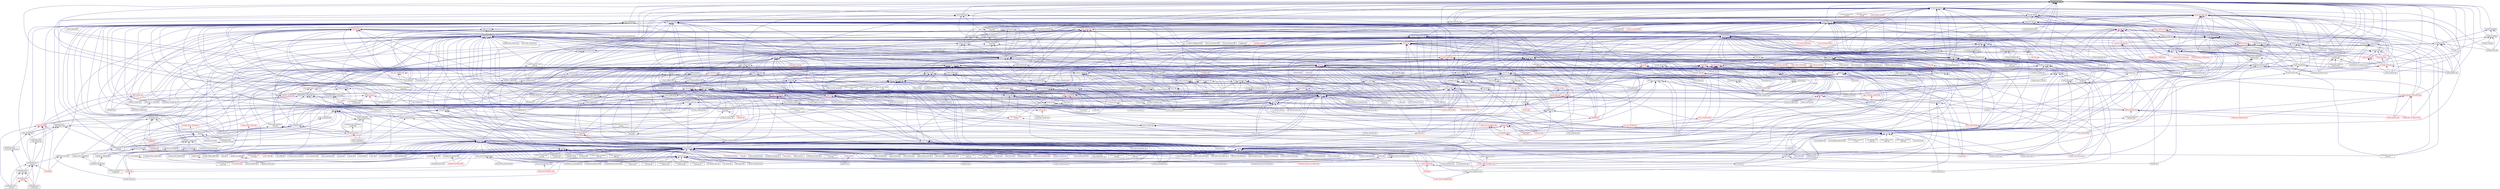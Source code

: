 digraph "thread_enums.hpp"
{
  edge [fontname="Helvetica",fontsize="10",labelfontname="Helvetica",labelfontsize="10"];
  node [fontname="Helvetica",fontsize="10",shape=record];
  Node24 [label="thread_enums.hpp",height=0.2,width=0.4,color="black", fillcolor="grey75", style="filled", fontcolor="black"];
  Node24 -> Node25 [dir="back",color="midnightblue",fontsize="10",style="solid",fontname="Helvetica"];
  Node25 [label="hpx_fwd.hpp",height=0.2,width=0.4,color="black", fillcolor="white", style="filled",URL="$d5/d46/hpx__fwd_8hpp.html"];
  Node24 -> Node26 [dir="back",color="midnightblue",fontsize="10",style="solid",fontname="Helvetica"];
  Node26 [label="condition_variable.hpp",height=0.2,width=0.4,color="black", fillcolor="white", style="filled",URL="$de/da3/lcos_2local_2condition__variable_8hpp.html"];
  Node26 -> Node27 [dir="back",color="midnightblue",fontsize="10",style="solid",fontname="Helvetica"];
  Node27 [label="local_lcos.hpp",height=0.2,width=0.4,color="black", fillcolor="white", style="filled",URL="$db/d67/local__lcos_8hpp.html"];
  Node27 -> Node28 [dir="back",color="midnightblue",fontsize="10",style="solid",fontname="Helvetica"];
  Node28 [label="template_function_accumulator.hpp",height=0.2,width=0.4,color="black", fillcolor="white", style="filled",URL="$d7/da6/server_2template__function__accumulator_8hpp.html"];
  Node28 -> Node29 [dir="back",color="midnightblue",fontsize="10",style="solid",fontname="Helvetica"];
  Node29 [label="template_function_accumulator.cpp",height=0.2,width=0.4,color="black", fillcolor="white", style="filled",URL="$d5/d02/template__function__accumulator_8cpp.html"];
  Node28 -> Node30 [dir="back",color="midnightblue",fontsize="10",style="solid",fontname="Helvetica"];
  Node30 [label="template_function_accumulator.hpp",height=0.2,width=0.4,color="red", fillcolor="white", style="filled",URL="$d3/de9/template__function__accumulator_8hpp.html"];
  Node27 -> Node32 [dir="back",color="midnightblue",fontsize="10",style="solid",fontname="Helvetica"];
  Node32 [label="allgather_and_gate.hpp",height=0.2,width=0.4,color="red", fillcolor="white", style="filled",URL="$d9/dbb/allgather__and__gate_8hpp.html"];
  Node32 -> Node33 [dir="back",color="midnightblue",fontsize="10",style="solid",fontname="Helvetica"];
  Node33 [label="allgather_module.cpp",height=0.2,width=0.4,color="black", fillcolor="white", style="filled",URL="$df/de4/allgather__module_8cpp.html"];
  Node27 -> Node36 [dir="back",color="midnightblue",fontsize="10",style="solid",fontname="Helvetica"];
  Node36 [label="simple_central_tuplespace.hpp",height=0.2,width=0.4,color="red", fillcolor="white", style="filled",URL="$db/d69/server_2simple__central__tuplespace_8hpp.html"];
  Node36 -> Node38 [dir="back",color="midnightblue",fontsize="10",style="solid",fontname="Helvetica"];
  Node38 [label="simple_central_tuplespace.hpp",height=0.2,width=0.4,color="black", fillcolor="white", style="filled",URL="$d0/d4b/stubs_2simple__central__tuplespace_8hpp.html"];
  Node38 -> Node39 [dir="back",color="midnightblue",fontsize="10",style="solid",fontname="Helvetica"];
  Node39 [label="simple_central_tuplespace.hpp",height=0.2,width=0.4,color="red", fillcolor="white", style="filled",URL="$d5/ddd/simple__central__tuplespace_8hpp.html"];
  Node27 -> Node41 [dir="back",color="midnightblue",fontsize="10",style="solid",fontname="Helvetica"];
  Node41 [label="lcos.hpp",height=0.2,width=0.4,color="red", fillcolor="white", style="filled",URL="$d5/deb/lcos_8hpp.html"];
  Node41 -> Node46 [dir="back",color="midnightblue",fontsize="10",style="solid",fontname="Helvetica"];
  Node46 [label="heartbeat.cpp",height=0.2,width=0.4,color="black", fillcolor="white", style="filled",URL="$d8/d98/heartbeat_8cpp.html"];
  Node41 -> Node47 [dir="back",color="midnightblue",fontsize="10",style="solid",fontname="Helvetica"];
  Node47 [label="hello_world_component.hpp",height=0.2,width=0.4,color="red", fillcolor="white", style="filled",URL="$df/df0/hello__world__component_8hpp.html"];
  Node41 -> Node57 [dir="back",color="midnightblue",fontsize="10",style="solid",fontname="Helvetica"];
  Node57 [label="stencil_iterator.hpp",height=0.2,width=0.4,color="red", fillcolor="white", style="filled",URL="$dc/d5c/server_2stencil__iterator_8hpp.html"];
  Node57 -> Node53 [dir="back",color="midnightblue",fontsize="10",style="solid",fontname="Helvetica"];
  Node53 [label="solver.hpp",height=0.2,width=0.4,color="red", fillcolor="white", style="filled",URL="$db/d9a/server_2solver_8hpp.html"];
  Node57 -> Node58 [dir="back",color="midnightblue",fontsize="10",style="solid",fontname="Helvetica"];
  Node58 [label="stencil_iterator.cpp",height=0.2,width=0.4,color="black", fillcolor="white", style="filled",URL="$d6/de1/server_2stencil__iterator_8cpp.html"];
  Node41 -> Node71 [dir="back",color="midnightblue",fontsize="10",style="solid",fontname="Helvetica"];
  Node71 [label="hello_world.cpp",height=0.2,width=0.4,color="black", fillcolor="white", style="filled",URL="$d0/d67/hello__world_8cpp.html"];
  Node41 -> Node72 [dir="back",color="midnightblue",fontsize="10",style="solid",fontname="Helvetica"];
  Node72 [label="latch_local.cpp",height=0.2,width=0.4,color="black", fillcolor="white", style="filled",URL="$dd/dd3/latch__local_8cpp.html"];
  Node41 -> Node73 [dir="back",color="midnightblue",fontsize="10",style="solid",fontname="Helvetica"];
  Node73 [label="latch_remote.cpp",height=0.2,width=0.4,color="black", fillcolor="white", style="filled",URL="$df/d59/latch__remote_8cpp.html"];
  Node41 -> Node75 [dir="back",color="midnightblue",fontsize="10",style="solid",fontname="Helvetica"];
  Node75 [label="pingpong.cpp",height=0.2,width=0.4,color="black", fillcolor="white", style="filled",URL="$dd/d4d/pingpong_8cpp.html"];
  Node41 -> Node78 [dir="back",color="midnightblue",fontsize="10",style="solid",fontname="Helvetica"];
  Node78 [label="sheneos_compare.cpp",height=0.2,width=0.4,color="black", fillcolor="white", style="filled",URL="$dc/d11/sheneos__compare_8cpp.html"];
  Node41 -> Node577 [dir="back",color="midnightblue",fontsize="10",style="solid",fontname="Helvetica"];
  Node577 [label="return_future_2847.cpp",height=0.2,width=0.4,color="black", fillcolor="white", style="filled",URL="$d3/dfe/return__future__2847_8cpp.html"];
  Node41 -> Node578 [dir="back",color="midnightblue",fontsize="10",style="solid",fontname="Helvetica"];
  Node578 [label="return_non_default\l_constructible_2847.cpp",height=0.2,width=0.4,color="black", fillcolor="white", style="filled",URL="$dc/d11/return__non__default__constructible__2847_8cpp.html"];
  Node41 -> Node224 [dir="back",color="midnightblue",fontsize="10",style="solid",fontname="Helvetica"];
  Node224 [label="duplicate_id_registration\l_1596.cpp",height=0.2,width=0.4,color="black", fillcolor="white", style="filled",URL="$db/d8d/duplicate__id__registration__1596_8cpp.html"];
  Node41 -> Node227 [dir="back",color="midnightblue",fontsize="10",style="solid",fontname="Helvetica"];
  Node227 [label="send_gid_keep_component\l_1624.cpp",height=0.2,width=0.4,color="black", fillcolor="white", style="filled",URL="$d9/d49/send__gid__keep__component__1624_8cpp.html"];
  Node41 -> Node579 [dir="back",color="midnightblue",fontsize="10",style="solid",fontname="Helvetica"];
  Node579 [label="async_action_1813.cpp",height=0.2,width=0.4,color="black", fillcolor="white", style="filled",URL="$db/de6/async__action__1813_8cpp.html"];
  Node41 -> Node274 [dir="back",color="midnightblue",fontsize="10",style="solid",fontname="Helvetica"];
  Node274 [label="shared_stated_leaked\l_1211.cpp",height=0.2,width=0.4,color="black", fillcolor="white", style="filled",URL="$dc/dce/shared__stated__leaked__1211_8cpp.html"];
  Node41 -> Node298 [dir="back",color="midnightblue",fontsize="10",style="solid",fontname="Helvetica"];
  Node298 [label="thread_pool_executor\l_1114.cpp",height=0.2,width=0.4,color="black", fillcolor="white", style="filled",URL="$d8/d63/thread__pool__executor__1114_8cpp.html"];
  Node41 -> Node594 [dir="back",color="midnightblue",fontsize="10",style="solid",fontname="Helvetica"];
  Node594 [label="return_future.cpp",height=0.2,width=0.4,color="black", fillcolor="white", style="filled",URL="$d4/dbe/return__future_8cpp.html"];
  Node41 -> Node595 [dir="back",color="midnightblue",fontsize="10",style="solid",fontname="Helvetica"];
  Node595 [label="find_clients_from_prefix.cpp",height=0.2,width=0.4,color="black", fillcolor="white", style="filled",URL="$dc/d15/find__clients__from__prefix_8cpp.html"];
  Node41 -> Node596 [dir="back",color="midnightblue",fontsize="10",style="solid",fontname="Helvetica"];
  Node596 [label="find_ids_from_prefix.cpp",height=0.2,width=0.4,color="black", fillcolor="white", style="filled",URL="$dc/df3/find__ids__from__prefix_8cpp.html"];
  Node41 -> Node597 [dir="back",color="midnightblue",fontsize="10",style="solid",fontname="Helvetica"];
  Node597 [label="get_colocation_id.cpp",height=0.2,width=0.4,color="black", fillcolor="white", style="filled",URL="$dd/d0d/get__colocation__id_8cpp.html"];
  Node41 -> Node599 [dir="back",color="midnightblue",fontsize="10",style="solid",fontname="Helvetica"];
  Node599 [label="action_invoke_no_more\l_than.cpp",height=0.2,width=0.4,color="black", fillcolor="white", style="filled",URL="$db/d8a/action__invoke__no__more__than_8cpp.html"];
  Node41 -> Node600 [dir="back",color="midnightblue",fontsize="10",style="solid",fontname="Helvetica"];
  Node600 [label="migrate_component.cpp",height=0.2,width=0.4,color="black", fillcolor="white", style="filled",URL="$dc/d78/migrate__component_8cpp.html"];
  Node41 -> Node601 [dir="back",color="midnightblue",fontsize="10",style="solid",fontname="Helvetica"];
  Node601 [label="apply_colocated.cpp",height=0.2,width=0.4,color="black", fillcolor="white", style="filled",URL="$d5/dd3/apply__colocated_8cpp.html"];
  Node41 -> Node605 [dir="back",color="midnightblue",fontsize="10",style="solid",fontname="Helvetica"];
  Node605 [label="apply_remote.cpp",height=0.2,width=0.4,color="black", fillcolor="white", style="filled",URL="$d9/d40/apply__remote_8cpp.html"];
  Node41 -> Node606 [dir="back",color="midnightblue",fontsize="10",style="solid",fontname="Helvetica"];
  Node606 [label="apply_remote_client.cpp",height=0.2,width=0.4,color="black", fillcolor="white", style="filled",URL="$d9/def/apply__remote__client_8cpp.html"];
  Node41 -> Node607 [dir="back",color="midnightblue",fontsize="10",style="solid",fontname="Helvetica"];
  Node607 [label="async_cb_colocated.cpp",height=0.2,width=0.4,color="black", fillcolor="white", style="filled",URL="$d7/d7f/async__cb__colocated_8cpp.html"];
  Node41 -> Node608 [dir="back",color="midnightblue",fontsize="10",style="solid",fontname="Helvetica"];
  Node608 [label="async_cb_remote.cpp",height=0.2,width=0.4,color="black", fillcolor="white", style="filled",URL="$da/d88/async__cb__remote_8cpp.html"];
  Node41 -> Node609 [dir="back",color="midnightblue",fontsize="10",style="solid",fontname="Helvetica"];
  Node609 [label="async_cb_remote_client.cpp",height=0.2,width=0.4,color="black", fillcolor="white", style="filled",URL="$d2/d31/async__cb__remote__client_8cpp.html"];
  Node41 -> Node612 [dir="back",color="midnightblue",fontsize="10",style="solid",fontname="Helvetica"];
  Node612 [label="async_continue_cb_colocated.cpp",height=0.2,width=0.4,color="black", fillcolor="white", style="filled",URL="$dd/dce/async__continue__cb__colocated_8cpp.html"];
  Node41 -> Node616 [dir="back",color="midnightblue",fontsize="10",style="solid",fontname="Helvetica"];
  Node616 [label="async_remote.cpp",height=0.2,width=0.4,color="black", fillcolor="white", style="filled",URL="$dd/dd8/async__remote_8cpp.html"];
  Node41 -> Node617 [dir="back",color="midnightblue",fontsize="10",style="solid",fontname="Helvetica"];
  Node617 [label="async_remote_client.cpp",height=0.2,width=0.4,color="black", fillcolor="white", style="filled",URL="$d6/d49/async__remote__client_8cpp.html"];
  Node41 -> Node620 [dir="back",color="midnightblue",fontsize="10",style="solid",fontname="Helvetica"];
  Node620 [label="channel.cpp",height=0.2,width=0.4,color="black", fillcolor="white", style="filled",URL="$dd/d5f/channel_8cpp.html"];
  Node41 -> Node622 [dir="back",color="midnightblue",fontsize="10",style="solid",fontname="Helvetica"];
  Node622 [label="client_then.cpp",height=0.2,width=0.4,color="black", fillcolor="white", style="filled",URL="$d1/d5a/client__then_8cpp.html"];
  Node41 -> Node629 [dir="back",color="midnightblue",fontsize="10",style="solid",fontname="Helvetica"];
  Node629 [label="local_latch.cpp",height=0.2,width=0.4,color="black", fillcolor="white", style="filled",URL="$d4/db4/local__latch_8cpp.html"];
  Node41 -> Node634 [dir="back",color="midnightblue",fontsize="10",style="solid",fontname="Helvetica"];
  Node634 [label="packaged_action.cpp",height=0.2,width=0.4,color="black", fillcolor="white", style="filled",URL="$d3/d63/packaged__action_8cpp.html"];
  Node41 -> Node639 [dir="back",color="midnightblue",fontsize="10",style="solid",fontname="Helvetica"];
  Node639 [label="shared_mutex1.cpp",height=0.2,width=0.4,color="black", fillcolor="white", style="filled",URL="$d8/d57/shared__mutex1_8cpp.html"];
  Node41 -> Node640 [dir="back",color="midnightblue",fontsize="10",style="solid",fontname="Helvetica"];
  Node640 [label="shared_mutex2.cpp",height=0.2,width=0.4,color="black", fillcolor="white", style="filled",URL="$d1/d40/shared__mutex2_8cpp.html"];
  Node41 -> Node652 [dir="back",color="midnightblue",fontsize="10",style="solid",fontname="Helvetica"];
  Node652 [label="thread_affinity.cpp",height=0.2,width=0.4,color="black", fillcolor="white", style="filled",URL="$da/dce/thread__affinity_8cpp.html"];
  Node27 -> Node264 [dir="back",color="midnightblue",fontsize="10",style="solid",fontname="Helvetica"];
  Node264 [label="ignore_while_locked\l_1485.cpp",height=0.2,width=0.4,color="black", fillcolor="white", style="filled",URL="$db/d24/ignore__while__locked__1485_8cpp.html"];
  Node27 -> Node271 [dir="back",color="midnightblue",fontsize="10",style="solid",fontname="Helvetica"];
  Node271 [label="safely_destroy_promise\l_1481.cpp",height=0.2,width=0.4,color="black", fillcolor="white", style="filled",URL="$dd/d62/safely__destroy__promise__1481_8cpp.html"];
  Node27 -> Node337 [dir="back",color="midnightblue",fontsize="10",style="solid",fontname="Helvetica"];
  Node337 [label="await.cpp",height=0.2,width=0.4,color="black", fillcolor="white", style="filled",URL="$d6/d41/await_8cpp.html"];
  Node27 -> Node345 [dir="back",color="midnightblue",fontsize="10",style="solid",fontname="Helvetica"];
  Node345 [label="local_barrier.cpp",height=0.2,width=0.4,color="black", fillcolor="white", style="filled",URL="$d2/db4/tests_2unit_2lcos_2local__barrier_8cpp.html"];
  Node27 -> Node346 [dir="back",color="midnightblue",fontsize="10",style="solid",fontname="Helvetica"];
  Node346 [label="local_dataflow.cpp",height=0.2,width=0.4,color="black", fillcolor="white", style="filled",URL="$d9/d92/local__dataflow_8cpp.html"];
  Node27 -> Node347 [dir="back",color="midnightblue",fontsize="10",style="solid",fontname="Helvetica"];
  Node347 [label="local_dataflow_executor.cpp",height=0.2,width=0.4,color="black", fillcolor="white", style="filled",URL="$d2/d73/local__dataflow__executor_8cpp.html"];
  Node27 -> Node348 [dir="back",color="midnightblue",fontsize="10",style="solid",fontname="Helvetica"];
  Node348 [label="local_dataflow_executor\l_v1.cpp",height=0.2,width=0.4,color="black", fillcolor="white", style="filled",URL="$df/d49/local__dataflow__executor__v1_8cpp.html"];
  Node27 -> Node349 [dir="back",color="midnightblue",fontsize="10",style="solid",fontname="Helvetica"];
  Node349 [label="local_dataflow_std\l_array.cpp",height=0.2,width=0.4,color="black", fillcolor="white", style="filled",URL="$db/dcb/local__dataflow__std__array_8cpp.html"];
  Node27 -> Node629 [dir="back",color="midnightblue",fontsize="10",style="solid",fontname="Helvetica"];
  Node26 -> Node658 [dir="back",color="midnightblue",fontsize="10",style="solid",fontname="Helvetica"];
  Node658 [label="shared_mutex.hpp",height=0.2,width=0.4,color="black", fillcolor="white", style="filled",URL="$d8/d96/shared__mutex_8hpp.html"];
  Node658 -> Node27 [dir="back",color="midnightblue",fontsize="10",style="solid",fontname="Helvetica"];
  Node658 -> Node659 [dir="back",color="midnightblue",fontsize="10",style="solid",fontname="Helvetica"];
  Node659 [label="libfabric_controller.hpp",height=0.2,width=0.4,color="black", fillcolor="white", style="filled",URL="$d7/d78/libfabric__controller_8hpp.html"];
  Node659 -> Node660 [dir="back",color="midnightblue",fontsize="10",style="solid",fontname="Helvetica"];
  Node660 [label="parcelport_libfabric.cpp",height=0.2,width=0.4,color="black", fillcolor="white", style="filled",URL="$de/d4f/parcelport__libfabric_8cpp.html"];
  Node659 -> Node661 [dir="back",color="midnightblue",fontsize="10",style="solid",fontname="Helvetica"];
  Node661 [label="parcelport_libfabric.hpp",height=0.2,width=0.4,color="red", fillcolor="white", style="filled",URL="$d2/da5/parcelport__libfabric_8hpp.html"];
  Node661 -> Node660 [dir="back",color="midnightblue",fontsize="10",style="solid",fontname="Helvetica"];
  Node658 -> Node665 [dir="back",color="midnightblue",fontsize="10",style="solid",fontname="Helvetica"];
  Node665 [label="rdma_controller.hpp",height=0.2,width=0.4,color="black", fillcolor="white", style="filled",URL="$d8/d5c/rdma__controller_8hpp.html"];
  Node658 -> Node273 [dir="back",color="midnightblue",fontsize="10",style="solid",fontname="Helvetica"];
  Node273 [label="shared_mutex_1702.cpp",height=0.2,width=0.4,color="black", fillcolor="white", style="filled",URL="$d2/d66/shared__mutex__1702_8cpp.html"];
  Node658 -> Node666 [dir="back",color="midnightblue",fontsize="10",style="solid",fontname="Helvetica"];
  Node666 [label="thread_group.hpp",height=0.2,width=0.4,color="black", fillcolor="white", style="filled",URL="$d5/d8f/thread__group_8hpp.html"];
  Node666 -> Node639 [dir="back",color="midnightblue",fontsize="10",style="solid",fontname="Helvetica"];
  Node666 -> Node640 [dir="back",color="midnightblue",fontsize="10",style="solid",fontname="Helvetica"];
  Node658 -> Node667 [dir="back",color="midnightblue",fontsize="10",style="solid",fontname="Helvetica"];
  Node667 [label="shared_mutex_locking\l_thread.hpp",height=0.2,width=0.4,color="black", fillcolor="white", style="filled",URL="$da/d8e/shared__mutex__locking__thread_8hpp.html"];
  Node667 -> Node639 [dir="back",color="midnightblue",fontsize="10",style="solid",fontname="Helvetica"];
  Node667 -> Node640 [dir="back",color="midnightblue",fontsize="10",style="solid",fontname="Helvetica"];
  Node26 -> Node668 [dir="back",color="midnightblue",fontsize="10",style="solid",fontname="Helvetica"];
  Node668 [label="primary_namespace.hpp",height=0.2,width=0.4,color="black", fillcolor="white", style="filled",URL="$de/d49/server_2primary__namespace_8hpp.html"];
  Node668 -> Node669 [dir="back",color="midnightblue",fontsize="10",style="solid",fontname="Helvetica"];
  Node669 [label="async_colocated.hpp",height=0.2,width=0.4,color="red", fillcolor="white", style="filled",URL="$d3/d0f/async__colocated_8hpp.html"];
  Node669 -> Node670 [dir="back",color="midnightblue",fontsize="10",style="solid",fontname="Helvetica"];
  Node670 [label="async.hpp",height=0.2,width=0.4,color="red", fillcolor="white", style="filled",URL="$d4/d59/include_2async_8hpp.html"];
  Node670 -> Node672 [dir="back",color="midnightblue",fontsize="10",style="solid",fontname="Helvetica"];
  Node672 [label="1d_wave_equation.cpp",height=0.2,width=0.4,color="black", fillcolor="white", style="filled",URL="$da/dab/1d__wave__equation_8cpp.html"];
  Node670 -> Node134 [dir="back",color="midnightblue",fontsize="10",style="solid",fontname="Helvetica"];
  Node134 [label="factorial.cpp",height=0.2,width=0.4,color="black", fillcolor="white", style="filled",URL="$d9/d00/factorial_8cpp.html"];
  Node670 -> Node141 [dir="back",color="midnightblue",fontsize="10",style="solid",fontname="Helvetica"];
  Node141 [label="quicksort.cpp",height=0.2,width=0.4,color="black", fillcolor="white", style="filled",URL="$d3/d1e/quicksort_8cpp.html"];
  Node670 -> Node38 [dir="back",color="midnightblue",fontsize="10",style="solid",fontname="Helvetica"];
  Node670 -> Node41 [dir="back",color="midnightblue",fontsize="10",style="solid",fontname="Helvetica"];
  Node670 -> Node677 [dir="back",color="midnightblue",fontsize="10",style="solid",fontname="Helvetica"];
  Node677 [label="future_overhead.cpp",height=0.2,width=0.4,color="black", fillcolor="white", style="filled",URL="$d3/d79/future__overhead_8cpp.html"];
  Node670 -> Node678 [dir="back",color="midnightblue",fontsize="10",style="solid",fontname="Helvetica"];
  Node678 [label="spinlock_overhead1.cpp",height=0.2,width=0.4,color="black", fillcolor="white", style="filled",URL="$d0/d32/spinlock__overhead1_8cpp.html"];
  Node670 -> Node679 [dir="back",color="midnightblue",fontsize="10",style="solid",fontname="Helvetica"];
  Node679 [label="spinlock_overhead2.cpp",height=0.2,width=0.4,color="black", fillcolor="white", style="filled",URL="$de/d55/spinlock__overhead2_8cpp.html"];
  Node670 -> Node685 [dir="back",color="midnightblue",fontsize="10",style="solid",fontname="Helvetica"];
  Node685 [label="create_n_components\l_2323.cpp",height=0.2,width=0.4,color="black", fillcolor="white", style="filled",URL="$d9/d8c/create__n__components__2323_8cpp.html"];
  Node670 -> Node579 [dir="back",color="midnightblue",fontsize="10",style="solid",fontname="Helvetica"];
  Node670 -> Node595 [dir="back",color="midnightblue",fontsize="10",style="solid",fontname="Helvetica"];
  Node670 -> Node596 [dir="back",color="midnightblue",fontsize="10",style="solid",fontname="Helvetica"];
  Node670 -> Node597 [dir="back",color="midnightblue",fontsize="10",style="solid",fontname="Helvetica"];
  Node670 -> Node689 [dir="back",color="midnightblue",fontsize="10",style="solid",fontname="Helvetica"];
  Node689 [label="distribution_policy\l_executor.cpp",height=0.2,width=0.4,color="black", fillcolor="white", style="filled",URL="$da/d92/distribution__policy__executor_8cpp.html"];
  Node670 -> Node690 [dir="back",color="midnightblue",fontsize="10",style="solid",fontname="Helvetica"];
  Node690 [label="distribution_policy\l_executor_v1.cpp",height=0.2,width=0.4,color="black", fillcolor="white", style="filled",URL="$dd/d43/distribution__policy__executor__v1_8cpp.html"];
  Node670 -> Node607 [dir="back",color="midnightblue",fontsize="10",style="solid",fontname="Helvetica"];
  Node670 -> Node608 [dir="back",color="midnightblue",fontsize="10",style="solid",fontname="Helvetica"];
  Node670 -> Node609 [dir="back",color="midnightblue",fontsize="10",style="solid",fontname="Helvetica"];
  Node670 -> Node612 [dir="back",color="midnightblue",fontsize="10",style="solid",fontname="Helvetica"];
  Node670 -> Node616 [dir="back",color="midnightblue",fontsize="10",style="solid",fontname="Helvetica"];
  Node670 -> Node617 [dir="back",color="midnightblue",fontsize="10",style="solid",fontname="Helvetica"];
  Node670 -> Node337 [dir="back",color="midnightblue",fontsize="10",style="solid",fontname="Helvetica"];
  Node669 -> Node693 [dir="back",color="midnightblue",fontsize="10",style="solid",fontname="Helvetica"];
  Node693 [label="broadcast.hpp",height=0.2,width=0.4,color="red", fillcolor="white", style="filled",URL="$d8/d93/hpx_2lcos_2broadcast_8hpp.html"];
  Node693 -> Node694 [dir="back",color="midnightblue",fontsize="10",style="solid",fontname="Helvetica"];
  Node694 [label="spmd_block.hpp",height=0.2,width=0.4,color="red", fillcolor="white", style="filled",URL="$d3/d34/lcos_2spmd__block_8hpp.html"];
  Node694 -> Node695 [dir="back",color="midnightblue",fontsize="10",style="solid",fontname="Helvetica"];
  Node695 [label="coarray.hpp",height=0.2,width=0.4,color="red", fillcolor="white", style="filled",URL="$d0/da7/coarray_8hpp.html"];
  Node694 -> Node698 [dir="back",color="midnightblue",fontsize="10",style="solid",fontname="Helvetica"];
  Node698 [label="view_element.hpp",height=0.2,width=0.4,color="black", fillcolor="white", style="filled",URL="$de/d49/view__element_8hpp.html"];
  Node698 -> Node699 [dir="back",color="midnightblue",fontsize="10",style="solid",fontname="Helvetica"];
  Node699 [label="partitioned_vector\l_local_view_iterator.hpp",height=0.2,width=0.4,color="black", fillcolor="white", style="filled",URL="$d2/dd5/partitioned__vector__local__view__iterator_8hpp.html"];
  Node699 -> Node700 [dir="back",color="midnightblue",fontsize="10",style="solid",fontname="Helvetica"];
  Node700 [label="partitioned_vector\l_local_view.hpp",height=0.2,width=0.4,color="black", fillcolor="white", style="filled",URL="$d3/de6/partitioned__vector__local__view_8hpp.html"];
  Node700 -> Node701 [dir="back",color="midnightblue",fontsize="10",style="solid",fontname="Helvetica"];
  Node701 [label="partitioned_vector\l_view.hpp",height=0.2,width=0.4,color="red", fillcolor="white", style="filled",URL="$d9/db2/include_2partitioned__vector__view_8hpp.html"];
  Node701 -> Node702 [dir="back",color="midnightblue",fontsize="10",style="solid",fontname="Helvetica"];
  Node702 [label="partitioned_vector\l_subview.cpp",height=0.2,width=0.4,color="black", fillcolor="white", style="filled",URL="$dc/d09/partitioned__vector__subview_8cpp.html"];
  Node701 -> Node703 [dir="back",color="midnightblue",fontsize="10",style="solid",fontname="Helvetica"];
  Node703 [label="partitioned_vector\l_view.cpp",height=0.2,width=0.4,color="black", fillcolor="white", style="filled",URL="$d9/dcf/partitioned__vector__view_8cpp.html"];
  Node700 -> Node702 [dir="back",color="midnightblue",fontsize="10",style="solid",fontname="Helvetica"];
  Node700 -> Node703 [dir="back",color="midnightblue",fontsize="10",style="solid",fontname="Helvetica"];
  Node698 -> Node705 [dir="back",color="midnightblue",fontsize="10",style="solid",fontname="Helvetica"];
  Node705 [label="partitioned_vector\l_view_iterator.hpp",height=0.2,width=0.4,color="black", fillcolor="white", style="filled",URL="$df/d4b/partitioned__vector__view__iterator_8hpp.html"];
  Node705 -> Node706 [dir="back",color="midnightblue",fontsize="10",style="solid",fontname="Helvetica"];
  Node706 [label="partitioned_vector\l_view.hpp",height=0.2,width=0.4,color="black", fillcolor="white", style="filled",URL="$da/dc2/components_2containers_2partitioned__vector_2partitioned__vector__view_8hpp.html"];
  Node706 -> Node695 [dir="back",color="midnightblue",fontsize="10",style="solid",fontname="Helvetica"];
  Node706 -> Node700 [dir="back",color="midnightblue",fontsize="10",style="solid",fontname="Helvetica"];
  Node706 -> Node701 [dir="back",color="midnightblue",fontsize="10",style="solid",fontname="Helvetica"];
  Node706 -> Node702 [dir="back",color="midnightblue",fontsize="10",style="solid",fontname="Helvetica"];
  Node706 -> Node703 [dir="back",color="midnightblue",fontsize="10",style="solid",fontname="Helvetica"];
  Node694 -> Node706 [dir="back",color="midnightblue",fontsize="10",style="solid",fontname="Helvetica"];
  Node694 -> Node702 [dir="back",color="midnightblue",fontsize="10",style="solid",fontname="Helvetica"];
  Node694 -> Node703 [dir="back",color="midnightblue",fontsize="10",style="solid",fontname="Helvetica"];
  Node693 -> Node707 [dir="back",color="midnightblue",fontsize="10",style="solid",fontname="Helvetica"];
  Node707 [label="addressing_service.cpp",height=0.2,width=0.4,color="black", fillcolor="white", style="filled",URL="$d7/d38/addressing__service_8cpp.html"];
  Node693 -> Node708 [dir="back",color="midnightblue",fontsize="10",style="solid",fontname="Helvetica"];
  Node708 [label="runtime_support_server.cpp",height=0.2,width=0.4,color="black", fillcolor="white", style="filled",URL="$de/d5c/runtime__support__server_8cpp.html"];
  Node693 -> Node248 [dir="back",color="midnightblue",fontsize="10",style="solid",fontname="Helvetica"];
  Node248 [label="barrier_hang.cpp",height=0.2,width=0.4,color="black", fillcolor="white", style="filled",URL="$dd/d8b/barrier__hang_8cpp.html"];
  Node669 -> Node709 [dir="back",color="midnightblue",fontsize="10",style="solid",fontname="Helvetica"];
  Node709 [label="async_colocated_callback.hpp",height=0.2,width=0.4,color="black", fillcolor="white", style="filled",URL="$d7/df0/async__colocated__callback_8hpp.html"];
  Node709 -> Node670 [dir="back",color="midnightblue",fontsize="10",style="solid",fontname="Helvetica"];
  Node709 -> Node710 [dir="back",color="midnightblue",fontsize="10",style="solid",fontname="Helvetica"];
  Node710 [label="colocating_distribution\l_policy.hpp",height=0.2,width=0.4,color="black", fillcolor="white", style="filled",URL="$d2/db5/colocating__distribution__policy_8hpp.html"];
  Node710 -> Node711 [dir="back",color="midnightblue",fontsize="10",style="solid",fontname="Helvetica"];
  Node711 [label="components.hpp",height=0.2,width=0.4,color="black", fillcolor="white", style="filled",URL="$d2/d8d/components_8hpp.html"];
  Node711 -> Node94 [dir="back",color="midnightblue",fontsize="10",style="solid",fontname="Helvetica"];
  Node94 [label="accumulator.hpp",height=0.2,width=0.4,color="red", fillcolor="white", style="filled",URL="$d4/d9d/server_2accumulator_8hpp.html"];
  Node94 -> Node95 [dir="back",color="midnightblue",fontsize="10",style="solid",fontname="Helvetica"];
  Node95 [label="accumulator.hpp",height=0.2,width=0.4,color="red", fillcolor="white", style="filled",URL="$d8/d5e/accumulator_8hpp.html"];
  Node711 -> Node95 [dir="back",color="midnightblue",fontsize="10",style="solid",fontname="Helvetica"];
  Node711 -> Node712 [dir="back",color="midnightblue",fontsize="10",style="solid",fontname="Helvetica"];
  Node712 [label="template_accumulator.hpp",height=0.2,width=0.4,color="black", fillcolor="white", style="filled",URL="$d0/d3f/server_2template__accumulator_8hpp.html"];
  Node712 -> Node713 [dir="back",color="midnightblue",fontsize="10",style="solid",fontname="Helvetica"];
  Node713 [label="template_accumulator.hpp",height=0.2,width=0.4,color="red", fillcolor="white", style="filled",URL="$dd/da9/template__accumulator_8hpp.html"];
  Node711 -> Node28 [dir="back",color="midnightblue",fontsize="10",style="solid",fontname="Helvetica"];
  Node711 -> Node713 [dir="back",color="midnightblue",fontsize="10",style="solid",fontname="Helvetica"];
  Node711 -> Node29 [dir="back",color="midnightblue",fontsize="10",style="solid",fontname="Helvetica"];
  Node711 -> Node30 [dir="back",color="midnightblue",fontsize="10",style="solid",fontname="Helvetica"];
  Node711 -> Node33 [dir="back",color="midnightblue",fontsize="10",style="solid",fontname="Helvetica"];
  Node711 -> Node715 [dir="back",color="midnightblue",fontsize="10",style="solid",fontname="Helvetica"];
  Node715 [label="allgather.hpp",height=0.2,width=0.4,color="red", fillcolor="white", style="filled",URL="$d4/d4a/allgather_8hpp.html"];
  Node715 -> Node33 [dir="back",color="midnightblue",fontsize="10",style="solid",fontname="Helvetica"];
  Node711 -> Node32 [dir="back",color="midnightblue",fontsize="10",style="solid",fontname="Helvetica"];
  Node711 -> Node101 [dir="back",color="midnightblue",fontsize="10",style="solid",fontname="Helvetica"];
  Node101 [label="cancelable_action.cpp",height=0.2,width=0.4,color="black", fillcolor="white", style="filled",URL="$d5/d0c/cancelable__action_8cpp.html"];
  Node711 -> Node102 [dir="back",color="midnightblue",fontsize="10",style="solid",fontname="Helvetica"];
  Node102 [label="cancelable_action.hpp",height=0.2,width=0.4,color="red", fillcolor="white", style="filled",URL="$d5/d4d/server_2cancelable__action_8hpp.html"];
  Node102 -> Node101 [dir="back",color="midnightblue",fontsize="10",style="solid",fontname="Helvetica"];
  Node711 -> Node104 [dir="back",color="midnightblue",fontsize="10",style="solid",fontname="Helvetica"];
  Node104 [label="cancelable_action.hpp",height=0.2,width=0.4,color="red", fillcolor="white", style="filled",URL="$d6/d28/cancelable__action_8hpp.html"];
  Node711 -> Node47 [dir="back",color="midnightblue",fontsize="10",style="solid",fontname="Helvetica"];
  Node711 -> Node716 [dir="back",color="midnightblue",fontsize="10",style="solid",fontname="Helvetica"];
  Node716 [label="row.hpp",height=0.2,width=0.4,color="red", fillcolor="white", style="filled",URL="$de/d74/server_2row_8hpp.html"];
  Node711 -> Node57 [dir="back",color="midnightblue",fontsize="10",style="solid",fontname="Helvetica"];
  Node711 -> Node53 [dir="back",color="midnightblue",fontsize="10",style="solid",fontname="Helvetica"];
  Node711 -> Node717 [dir="back",color="midnightblue",fontsize="10",style="solid",fontname="Helvetica"];
  Node717 [label="jacobi_component.cpp",height=0.2,width=0.4,color="black", fillcolor="white", style="filled",URL="$d1/d25/jacobi__component_8cpp.html"];
  Node711 -> Node120 [dir="back",color="midnightblue",fontsize="10",style="solid",fontname="Helvetica"];
  Node120 [label="nqueen.hpp",height=0.2,width=0.4,color="red", fillcolor="white", style="filled",URL="$de/d58/server_2nqueen_8hpp.html"];
  Node711 -> Node124 [dir="back",color="midnightblue",fontsize="10",style="solid",fontname="Helvetica"];
  Node124 [label="sine.cpp",height=0.2,width=0.4,color="black", fillcolor="white", style="filled",URL="$d3/d0d/server_2sine_8cpp.html"];
  Node711 -> Node718 [dir="back",color="midnightblue",fontsize="10",style="solid",fontname="Helvetica"];
  Node718 [label="component_ctors.cpp",height=0.2,width=0.4,color="black", fillcolor="white", style="filled",URL="$d3/d2a/component__ctors_8cpp.html"];
  Node711 -> Node719 [dir="back",color="midnightblue",fontsize="10",style="solid",fontname="Helvetica"];
  Node719 [label="component_in_executable.cpp",height=0.2,width=0.4,color="black", fillcolor="white", style="filled",URL="$d8/d4b/component__in__executable_8cpp.html"];
  Node711 -> Node720 [dir="back",color="midnightblue",fontsize="10",style="solid",fontname="Helvetica"];
  Node720 [label="component_inheritance.cpp",height=0.2,width=0.4,color="black", fillcolor="white", style="filled",URL="$d8/d55/component__inheritance_8cpp.html"];
  Node711 -> Node721 [dir="back",color="midnightblue",fontsize="10",style="solid",fontname="Helvetica"];
  Node721 [label="component_with_executor.cpp",height=0.2,width=0.4,color="black", fillcolor="white", style="filled",URL="$d4/d20/component__with__executor_8cpp.html"];
  Node711 -> Node134 [dir="back",color="midnightblue",fontsize="10",style="solid",fontname="Helvetica"];
  Node711 -> Node71 [dir="back",color="midnightblue",fontsize="10",style="solid",fontname="Helvetica"];
  Node711 -> Node72 [dir="back",color="midnightblue",fontsize="10",style="solid",fontname="Helvetica"];
  Node711 -> Node73 [dir="back",color="midnightblue",fontsize="10",style="solid",fontname="Helvetica"];
  Node711 -> Node75 [dir="back",color="midnightblue",fontsize="10",style="solid",fontname="Helvetica"];
  Node711 -> Node150 [dir="back",color="midnightblue",fontsize="10",style="solid",fontname="Helvetica"];
  Node150 [label="random_mem_access.hpp",height=0.2,width=0.4,color="red", fillcolor="white", style="filled",URL="$d0/d19/server_2random__mem__access_8hpp.html"];
  Node711 -> Node78 [dir="back",color="midnightblue",fontsize="10",style="solid",fontname="Helvetica"];
  Node711 -> Node173 [dir="back",color="midnightblue",fontsize="10",style="solid",fontname="Helvetica"];
  Node173 [label="throttle.hpp",height=0.2,width=0.4,color="black", fillcolor="white", style="filled",URL="$db/dc9/server_2throttle_8hpp.html"];
  Node173 -> Node172 [dir="back",color="midnightblue",fontsize="10",style="solid",fontname="Helvetica"];
  Node172 [label="throttle.cpp",height=0.2,width=0.4,color="black", fillcolor="white", style="filled",URL="$de/d56/server_2throttle_8cpp.html"];
  Node173 -> Node174 [dir="back",color="midnightblue",fontsize="10",style="solid",fontname="Helvetica"];
  Node174 [label="throttle.hpp",height=0.2,width=0.4,color="black", fillcolor="white", style="filled",URL="$d5/dec/stubs_2throttle_8hpp.html"];
  Node174 -> Node175 [dir="back",color="midnightblue",fontsize="10",style="solid",fontname="Helvetica"];
  Node175 [label="throttle.hpp",height=0.2,width=0.4,color="red", fillcolor="white", style="filled",URL="$d2/d2e/throttle_8hpp.html"];
  Node175 -> Node177 [dir="back",color="midnightblue",fontsize="10",style="solid",fontname="Helvetica"];
  Node177 [label="throttle_client.cpp",height=0.2,width=0.4,color="black", fillcolor="white", style="filled",URL="$d0/db7/throttle__client_8cpp.html"];
  Node711 -> Node177 [dir="back",color="midnightblue",fontsize="10",style="solid",fontname="Helvetica"];
  Node711 -> Node36 [dir="back",color="midnightblue",fontsize="10",style="solid",fontname="Helvetica"];
  Node711 -> Node186 [dir="back",color="midnightblue",fontsize="10",style="solid",fontname="Helvetica"];
  Node186 [label="tuples_warehouse.hpp",height=0.2,width=0.4,color="black", fillcolor="white", style="filled",URL="$da/de6/tuples__warehouse_8hpp.html"];
  Node186 -> Node36 [dir="back",color="midnightblue",fontsize="10",style="solid",fontname="Helvetica"];
  Node711 -> Node39 [dir="back",color="midnightblue",fontsize="10",style="solid",fontname="Helvetica"];
  Node711 -> Node722 [dir="back",color="midnightblue",fontsize="10",style="solid",fontname="Helvetica"];
  Node722 [label="iostreams.hpp",height=0.2,width=0.4,color="red", fillcolor="white", style="filled",URL="$de/d22/iostreams_8hpp.html"];
  Node722 -> Node100 [dir="back",color="midnightblue",fontsize="10",style="solid",fontname="Helvetica"];
  Node100 [label="os_thread_num.cpp",height=0.2,width=0.4,color="black", fillcolor="white", style="filled",URL="$d2/dfb/os__thread__num_8cpp.html"];
  Node722 -> Node57 [dir="back",color="midnightblue",fontsize="10",style="solid",fontname="Helvetica"];
  Node722 -> Node672 [dir="back",color="midnightblue",fontsize="10",style="solid",fontname="Helvetica"];
  Node722 -> Node718 [dir="back",color="midnightblue",fontsize="10",style="solid",fontname="Helvetica"];
  Node722 -> Node719 [dir="back",color="midnightblue",fontsize="10",style="solid",fontname="Helvetica"];
  Node722 -> Node720 [dir="back",color="midnightblue",fontsize="10",style="solid",fontname="Helvetica"];
  Node722 -> Node721 [dir="back",color="midnightblue",fontsize="10",style="solid",fontname="Helvetica"];
  Node722 -> Node71 [dir="back",color="midnightblue",fontsize="10",style="solid",fontname="Helvetica"];
  Node722 -> Node75 [dir="back",color="midnightblue",fontsize="10",style="solid",fontname="Helvetica"];
  Node722 -> Node677 [dir="back",color="midnightblue",fontsize="10",style="solid",fontname="Helvetica"];
  Node722 -> Node678 [dir="back",color="midnightblue",fontsize="10",style="solid",fontname="Helvetica"];
  Node722 -> Node679 [dir="back",color="midnightblue",fontsize="10",style="solid",fontname="Helvetica"];
  Node722 -> Node209 [dir="back",color="midnightblue",fontsize="10",style="solid",fontname="Helvetica"];
  Node209 [label="osu_bcast.cpp",height=0.2,width=0.4,color="black", fillcolor="white", style="filled",URL="$d3/dca/osu__bcast_8cpp.html"];
  Node722 -> Node740 [dir="back",color="midnightblue",fontsize="10",style="solid",fontname="Helvetica"];
  Node740 [label="inheritance_2_classes\l_abstract.cpp",height=0.2,width=0.4,color="black", fillcolor="white", style="filled",URL="$dd/d8e/inheritance__2__classes__abstract_8cpp.html"];
  Node722 -> Node741 [dir="back",color="midnightblue",fontsize="10",style="solid",fontname="Helvetica"];
  Node741 [label="inheritance_2_classes\l_concrete.cpp",height=0.2,width=0.4,color="black", fillcolor="white", style="filled",URL="$d8/dc5/inheritance__2__classes__concrete_8cpp.html"];
  Node722 -> Node742 [dir="back",color="midnightblue",fontsize="10",style="solid",fontname="Helvetica"];
  Node742 [label="inheritance_3_classes\l_1_abstract.cpp",height=0.2,width=0.4,color="black", fillcolor="white", style="filled",URL="$dc/dfb/inheritance__3__classes__1__abstract_8cpp.html"];
  Node722 -> Node743 [dir="back",color="midnightblue",fontsize="10",style="solid",fontname="Helvetica"];
  Node743 [label="inheritance_3_classes\l_2_abstract.cpp",height=0.2,width=0.4,color="black", fillcolor="white", style="filled",URL="$dd/d34/inheritance__3__classes__2__abstract_8cpp.html"];
  Node722 -> Node744 [dir="back",color="midnightblue",fontsize="10",style="solid",fontname="Helvetica"];
  Node744 [label="inheritance_3_classes\l_concrete.cpp",height=0.2,width=0.4,color="black", fillcolor="white", style="filled",URL="$de/d09/inheritance__3__classes__concrete_8cpp.html"];
  Node722 -> Node600 [dir="back",color="midnightblue",fontsize="10",style="solid",fontname="Helvetica"];
  Node711 -> Node745 [dir="back",color="midnightblue",fontsize="10",style="solid",fontname="Helvetica"];
  Node745 [label="runtime.hpp",height=0.2,width=0.4,color="red", fillcolor="white", style="filled",URL="$d5/d15/include_2runtime_8hpp.html"];
  Node745 -> Node652 [dir="back",color="midnightblue",fontsize="10",style="solid",fontname="Helvetica"];
  Node711 -> Node752 [dir="back",color="midnightblue",fontsize="10",style="solid",fontname="Helvetica"];
  Node752 [label="valarray.hpp",height=0.2,width=0.4,color="red", fillcolor="white", style="filled",URL="$dc/d69/valarray_8hpp.html"];
  Node711 -> Node209 [dir="back",color="midnightblue",fontsize="10",style="solid",fontname="Helvetica"];
  Node711 -> Node222 [dir="back",color="midnightblue",fontsize="10",style="solid",fontname="Helvetica"];
  Node222 [label="action_move_semantics.cpp",height=0.2,width=0.4,color="black", fillcolor="white", style="filled",URL="$d4/db3/action__move__semantics_8cpp.html"];
  Node711 -> Node761 [dir="back",color="midnightblue",fontsize="10",style="solid",fontname="Helvetica"];
  Node761 [label="action_move_semantics.hpp",height=0.2,width=0.4,color="red", fillcolor="white", style="filled",URL="$dc/d37/action__move__semantics_8hpp.html"];
  Node711 -> Node762 [dir="back",color="midnightblue",fontsize="10",style="solid",fontname="Helvetica"];
  Node762 [label="action_move_semantics.hpp",height=0.2,width=0.4,color="black", fillcolor="white", style="filled",URL="$dc/d9e/server_2action__move__semantics_8hpp.html"];
  Node762 -> Node222 [dir="back",color="midnightblue",fontsize="10",style="solid",fontname="Helvetica"];
  Node762 -> Node763 [dir="back",color="midnightblue",fontsize="10",style="solid",fontname="Helvetica"];
  Node763 [label="action_move_semantics.hpp",height=0.2,width=0.4,color="black", fillcolor="white", style="filled",URL="$d1/da8/stubs_2action__move__semantics_8hpp.html"];
  Node763 -> Node761 [dir="back",color="midnightblue",fontsize="10",style="solid",fontname="Helvetica"];
  Node711 -> Node763 [dir="back",color="midnightblue",fontsize="10",style="solid",fontname="Helvetica"];
  Node711 -> Node577 [dir="back",color="midnightblue",fontsize="10",style="solid",fontname="Helvetica"];
  Node711 -> Node578 [dir="back",color="midnightblue",fontsize="10",style="solid",fontname="Helvetica"];
  Node711 -> Node224 [dir="back",color="midnightblue",fontsize="10",style="solid",fontname="Helvetica"];
  Node711 -> Node227 [dir="back",color="midnightblue",fontsize="10",style="solid",fontname="Helvetica"];
  Node711 -> Node229 [dir="back",color="midnightblue",fontsize="10",style="solid",fontname="Helvetica"];
  Node229 [label="matrix_hpx.hh",height=0.2,width=0.4,color="red", fillcolor="white", style="filled",URL="$d5/d89/matrix__hpx_8hh.html"];
  Node229 -> Node228 [dir="back",color="midnightblue",fontsize="10",style="solid",fontname="Helvetica"];
  Node228 [label="algorithms.cc",height=0.2,width=0.4,color="black", fillcolor="white", style="filled",URL="$d5/d1b/algorithms_8cc.html"];
  Node711 -> Node228 [dir="back",color="midnightblue",fontsize="10",style="solid",fontname="Helvetica"];
  Node711 -> Node234 [dir="back",color="midnightblue",fontsize="10",style="solid",fontname="Helvetica"];
  Node234 [label="block_matrix.cc",height=0.2,width=0.4,color="black", fillcolor="white", style="filled",URL="$de/d88/block__matrix_8cc.html"];
  Node711 -> Node764 [dir="back",color="midnightblue",fontsize="10",style="solid",fontname="Helvetica"];
  Node764 [label="server_1950.hpp",height=0.2,width=0.4,color="red", fillcolor="white", style="filled",URL="$df/d5f/server__1950_8hpp.html"];
  Node711 -> Node685 [dir="back",color="midnightblue",fontsize="10",style="solid",fontname="Helvetica"];
  Node711 -> Node766 [dir="back",color="midnightblue",fontsize="10",style="solid",fontname="Helvetica"];
  Node766 [label="create_remote_component\l_2334.cpp",height=0.2,width=0.4,color="black", fillcolor="white", style="filled",URL="$de/d8c/create__remote__component__2334_8cpp.html"];
  Node711 -> Node767 [dir="back",color="midnightblue",fontsize="10",style="solid",fontname="Helvetica"];
  Node767 [label="new_2848.cpp",height=0.2,width=0.4,color="black", fillcolor="white", style="filled",URL="$d1/d12/new__2848_8cpp.html"];
  Node711 -> Node768 [dir="back",color="midnightblue",fontsize="10",style="solid",fontname="Helvetica"];
  Node768 [label="returned_client_2150.cpp",height=0.2,width=0.4,color="black", fillcolor="white", style="filled",URL="$d6/d08/returned__client__2150_8cpp.html"];
  Node711 -> Node242 [dir="back",color="midnightblue",fontsize="10",style="solid",fontname="Helvetica"];
  Node242 [label="id_type_ref_counting\l_1032.cpp",height=0.2,width=0.4,color="black", fillcolor="white", style="filled",URL="$d8/dfd/id__type__ref__counting__1032_8cpp.html"];
  Node711 -> Node579 [dir="back",color="midnightblue",fontsize="10",style="solid",fontname="Helvetica"];
  Node711 -> Node769 [dir="back",color="midnightblue",fontsize="10",style="solid",fontname="Helvetica"];
  Node769 [label="future_serialization\l_1898.cpp",height=0.2,width=0.4,color="black", fillcolor="white", style="filled",URL="$da/dde/future__serialization__1898_8cpp.html"];
  Node711 -> Node274 [dir="back",color="midnightblue",fontsize="10",style="solid",fontname="Helvetica"];
  Node711 -> Node594 [dir="back",color="midnightblue",fontsize="10",style="solid",fontname="Helvetica"];
  Node711 -> Node308 [dir="back",color="midnightblue",fontsize="10",style="solid",fontname="Helvetica"];
  Node308 [label="managed_refcnt_checker.cpp",height=0.2,width=0.4,color="black", fillcolor="white", style="filled",URL="$d3/d8d/managed__refcnt__checker_8cpp.html"];
  Node711 -> Node330 [dir="back",color="midnightblue",fontsize="10",style="solid",fontname="Helvetica"];
  Node330 [label="simple_mobile_object.cpp",height=0.2,width=0.4,color="black", fillcolor="white", style="filled",URL="$d2/da7/simple__mobile__object_8cpp.html"];
  Node711 -> Node327 [dir="back",color="midnightblue",fontsize="10",style="solid",fontname="Helvetica"];
  Node327 [label="simple_refcnt_checker.cpp",height=0.2,width=0.4,color="black", fillcolor="white", style="filled",URL="$df/d16/simple__refcnt__checker_8cpp.html"];
  Node711 -> Node595 [dir="back",color="midnightblue",fontsize="10",style="solid",fontname="Helvetica"];
  Node711 -> Node596 [dir="back",color="midnightblue",fontsize="10",style="solid",fontname="Helvetica"];
  Node711 -> Node597 [dir="back",color="midnightblue",fontsize="10",style="solid",fontname="Helvetica"];
  Node711 -> Node770 [dir="back",color="midnightblue",fontsize="10",style="solid",fontname="Helvetica"];
  Node770 [label="test_component.hpp",height=0.2,width=0.4,color="red", fillcolor="white", style="filled",URL="$dc/daa/test__component_8hpp.html"];
  Node711 -> Node599 [dir="back",color="midnightblue",fontsize="10",style="solid",fontname="Helvetica"];
  Node711 -> Node772 [dir="back",color="midnightblue",fontsize="10",style="solid",fontname="Helvetica"];
  Node772 [label="launch_process_test\l_server.cpp",height=0.2,width=0.4,color="black", fillcolor="white", style="filled",URL="$d8/daf/launch__process__test__server_8cpp.html"];
  Node711 -> Node773 [dir="back",color="midnightblue",fontsize="10",style="solid",fontname="Helvetica"];
  Node773 [label="launch_process_test\l_server.hpp",height=0.2,width=0.4,color="red", fillcolor="white", style="filled",URL="$d1/d83/launch__process__test__server_8hpp.html"];
  Node773 -> Node772 [dir="back",color="midnightblue",fontsize="10",style="solid",fontname="Helvetica"];
  Node711 -> Node756 [dir="back",color="midnightblue",fontsize="10",style="solid",fontname="Helvetica"];
  Node756 [label="copy_component.cpp",height=0.2,width=0.4,color="black", fillcolor="white", style="filled",URL="$d5/d8d/copy__component_8cpp.html"];
  Node711 -> Node689 [dir="back",color="midnightblue",fontsize="10",style="solid",fontname="Helvetica"];
  Node711 -> Node690 [dir="back",color="midnightblue",fontsize="10",style="solid",fontname="Helvetica"];
  Node711 -> Node757 [dir="back",color="midnightblue",fontsize="10",style="solid",fontname="Helvetica"];
  Node757 [label="get_gid.cpp",height=0.2,width=0.4,color="black", fillcolor="white", style="filled",URL="$dc/dc1/get__gid_8cpp.html"];
  Node711 -> Node774 [dir="back",color="midnightblue",fontsize="10",style="solid",fontname="Helvetica"];
  Node774 [label="get_ptr.cpp",height=0.2,width=0.4,color="black", fillcolor="white", style="filled",URL="$d8/dfd/get__ptr_8cpp.html"];
  Node711 -> Node740 [dir="back",color="midnightblue",fontsize="10",style="solid",fontname="Helvetica"];
  Node711 -> Node741 [dir="back",color="midnightblue",fontsize="10",style="solid",fontname="Helvetica"];
  Node711 -> Node742 [dir="back",color="midnightblue",fontsize="10",style="solid",fontname="Helvetica"];
  Node711 -> Node743 [dir="back",color="midnightblue",fontsize="10",style="solid",fontname="Helvetica"];
  Node711 -> Node744 [dir="back",color="midnightblue",fontsize="10",style="solid",fontname="Helvetica"];
  Node711 -> Node775 [dir="back",color="midnightblue",fontsize="10",style="solid",fontname="Helvetica"];
  Node775 [label="local_new.cpp",height=0.2,width=0.4,color="black", fillcolor="white", style="filled",URL="$d4/dbd/local__new_8cpp.html"];
  Node711 -> Node600 [dir="back",color="midnightblue",fontsize="10",style="solid",fontname="Helvetica"];
  Node711 -> Node758 [dir="back",color="midnightblue",fontsize="10",style="solid",fontname="Helvetica"];
  Node758 [label="migrate_component_to\l_storage.cpp",height=0.2,width=0.4,color="black", fillcolor="white", style="filled",URL="$dd/d02/migrate__component__to__storage_8cpp.html"];
  Node711 -> Node776 [dir="back",color="midnightblue",fontsize="10",style="solid",fontname="Helvetica"];
  Node776 [label="new_.cpp",height=0.2,width=0.4,color="black", fillcolor="white", style="filled",URL="$d9/d8b/new___8cpp.html"];
  Node711 -> Node777 [dir="back",color="midnightblue",fontsize="10",style="solid",fontname="Helvetica"];
  Node777 [label="new_binpacking.cpp",height=0.2,width=0.4,color="black", fillcolor="white", style="filled",URL="$d6/d82/new__binpacking_8cpp.html"];
  Node711 -> Node778 [dir="back",color="midnightblue",fontsize="10",style="solid",fontname="Helvetica"];
  Node778 [label="new_colocated.cpp",height=0.2,width=0.4,color="black", fillcolor="white", style="filled",URL="$d3/d18/new__colocated_8cpp.html"];
  Node711 -> Node601 [dir="back",color="midnightblue",fontsize="10",style="solid",fontname="Helvetica"];
  Node711 -> Node605 [dir="back",color="midnightblue",fontsize="10",style="solid",fontname="Helvetica"];
  Node711 -> Node606 [dir="back",color="midnightblue",fontsize="10",style="solid",fontname="Helvetica"];
  Node711 -> Node607 [dir="back",color="midnightblue",fontsize="10",style="solid",fontname="Helvetica"];
  Node711 -> Node608 [dir="back",color="midnightblue",fontsize="10",style="solid",fontname="Helvetica"];
  Node711 -> Node609 [dir="back",color="midnightblue",fontsize="10",style="solid",fontname="Helvetica"];
  Node711 -> Node612 [dir="back",color="midnightblue",fontsize="10",style="solid",fontname="Helvetica"];
  Node711 -> Node616 [dir="back",color="midnightblue",fontsize="10",style="solid",fontname="Helvetica"];
  Node711 -> Node617 [dir="back",color="midnightblue",fontsize="10",style="solid",fontname="Helvetica"];
  Node711 -> Node620 [dir="back",color="midnightblue",fontsize="10",style="solid",fontname="Helvetica"];
  Node711 -> Node622 [dir="back",color="midnightblue",fontsize="10",style="solid",fontname="Helvetica"];
  Node711 -> Node634 [dir="back",color="midnightblue",fontsize="10",style="solid",fontname="Helvetica"];
  Node711 -> Node652 [dir="back",color="midnightblue",fontsize="10",style="solid",fontname="Helvetica"];
  Node710 -> Node779 [dir="back",color="midnightblue",fontsize="10",style="solid",fontname="Helvetica"];
  Node779 [label="dispatch.hpp",height=0.2,width=0.4,color="red", fillcolor="white", style="filled",URL="$d6/dc5/segmented__algorithms_2detail_2dispatch_8hpp.html"];
  Node669 -> Node710 [dir="back",color="midnightblue",fontsize="10",style="solid",fontname="Helvetica"];
  Node669 -> Node889 [dir="back",color="midnightblue",fontsize="10",style="solid",fontname="Helvetica"];
  Node889 [label="copy_component.hpp",height=0.2,width=0.4,color="black", fillcolor="white", style="filled",URL="$d4/ddd/copy__component_8hpp.html"];
  Node889 -> Node890 [dir="back",color="midnightblue",fontsize="10",style="solid",fontname="Helvetica"];
  Node890 [label="partitioned_vector\l_decl.hpp",height=0.2,width=0.4,color="black", fillcolor="white", style="filled",URL="$d2/d77/partitioned__vector__decl_8hpp.html"];
  Node890 -> Node891 [dir="back",color="midnightblue",fontsize="10",style="solid",fontname="Helvetica"];
  Node891 [label="partitioned_vector.hpp",height=0.2,width=0.4,color="red", fillcolor="white", style="filled",URL="$dc/d76/components_2containers_2partitioned__vector_2partitioned__vector_8hpp.html"];
  Node891 -> Node695 [dir="back",color="midnightblue",fontsize="10",style="solid",fontname="Helvetica"];
  Node891 -> Node706 [dir="back",color="midnightblue",fontsize="10",style="solid",fontname="Helvetica"];
  Node890 -> Node899 [dir="back",color="midnightblue",fontsize="10",style="solid",fontname="Helvetica"];
  Node899 [label="partitioned_vector\l_component_impl.hpp",height=0.2,width=0.4,color="black", fillcolor="white", style="filled",URL="$d1/d79/partitioned__vector__component__impl_8hpp.html"];
  Node899 -> Node900 [dir="back",color="midnightblue",fontsize="10",style="solid",fontname="Helvetica"];
  Node900 [label="partitioned_vector\l_component.hpp",height=0.2,width=0.4,color="red", fillcolor="white", style="filled",URL="$d6/d38/partitioned__vector__component_8hpp.html"];
  Node899 -> Node901 [dir="back",color="midnightblue",fontsize="10",style="solid",fontname="Helvetica"];
  Node901 [label="partitioned_vector\l_impl.hpp",height=0.2,width=0.4,color="black", fillcolor="white", style="filled",URL="$d0/db1/partitioned__vector__impl_8hpp.html"];
  Node901 -> Node891 [dir="back",color="midnightblue",fontsize="10",style="solid",fontname="Helvetica"];
  Node890 -> Node901 [dir="back",color="midnightblue",fontsize="10",style="solid",fontname="Helvetica"];
  Node890 -> Node902 [dir="back",color="midnightblue",fontsize="10",style="solid",fontname="Helvetica"];
  Node902 [label="partitioned_vector\l_predef.hpp",height=0.2,width=0.4,color="red", fillcolor="white", style="filled",URL="$d4/dc4/components_2containers_2partitioned__vector_2partitioned__vector__predef_8hpp.html"];
  Node890 -> Node905 [dir="back",color="midnightblue",fontsize="10",style="solid",fontname="Helvetica"];
  Node905 [label="partitioned_vector.hpp",height=0.2,width=0.4,color="red", fillcolor="white", style="filled",URL="$de/d3e/runtime_2serialization_2partitioned__vector_8hpp.html"];
  Node889 -> Node901 [dir="back",color="midnightblue",fontsize="10",style="solid",fontname="Helvetica"];
  Node889 -> Node874 [dir="back",color="midnightblue",fontsize="10",style="solid",fontname="Helvetica"];
  Node874 [label="unordered_map.hpp",height=0.2,width=0.4,color="red", fillcolor="white", style="filled",URL="$d9/ddf/hpx_2components_2containers_2unordered_2unordered__map_8hpp.html"];
  Node874 -> Node875 [dir="back",color="midnightblue",fontsize="10",style="solid",fontname="Helvetica"];
  Node875 [label="component_storage.hpp",height=0.2,width=0.4,color="black", fillcolor="white", style="filled",URL="$d6/d36/components_2component__storage_2server_2component__storage_8hpp.html"];
  Node875 -> Node876 [dir="back",color="midnightblue",fontsize="10",style="solid",fontname="Helvetica"];
  Node876 [label="component_storage.hpp",height=0.2,width=0.4,color="black", fillcolor="white", style="filled",URL="$d0/dd6/components_2component__storage_2component__storage_8hpp.html"];
  Node876 -> Node877 [dir="back",color="midnightblue",fontsize="10",style="solid",fontname="Helvetica"];
  Node877 [label="migrate_to_storage.hpp",height=0.2,width=0.4,color="black", fillcolor="white", style="filled",URL="$da/d18/migrate__to__storage_8hpp.html"];
  Node877 -> Node878 [dir="back",color="midnightblue",fontsize="10",style="solid",fontname="Helvetica"];
  Node878 [label="component_storage.hpp",height=0.2,width=0.4,color="black", fillcolor="white", style="filled",URL="$d4/dfe/include_2component__storage_8hpp.html"];
  Node878 -> Node758 [dir="back",color="midnightblue",fontsize="10",style="solid",fontname="Helvetica"];
  Node876 -> Node878 [dir="back",color="midnightblue",fontsize="10",style="solid",fontname="Helvetica"];
  Node876 -> Node879 [dir="back",color="midnightblue",fontsize="10",style="solid",fontname="Helvetica"];
  Node879 [label="component_storage.cpp",height=0.2,width=0.4,color="black", fillcolor="white", style="filled",URL="$d4/ddf/component__storage_8cpp.html"];
  Node875 -> Node880 [dir="back",color="midnightblue",fontsize="10",style="solid",fontname="Helvetica"];
  Node880 [label="migrate_from_storage.hpp",height=0.2,width=0.4,color="black", fillcolor="white", style="filled",URL="$d3/d9f/server_2migrate__from__storage_8hpp.html"];
  Node880 -> Node881 [dir="back",color="midnightblue",fontsize="10",style="solid",fontname="Helvetica"];
  Node881 [label="migrate_from_storage.hpp",height=0.2,width=0.4,color="black", fillcolor="white", style="filled",URL="$db/d0f/migrate__from__storage_8hpp.html"];
  Node881 -> Node878 [dir="back",color="midnightblue",fontsize="10",style="solid",fontname="Helvetica"];
  Node875 -> Node882 [dir="back",color="midnightblue",fontsize="10",style="solid",fontname="Helvetica"];
  Node882 [label="migrate_to_storage.hpp",height=0.2,width=0.4,color="black", fillcolor="white", style="filled",URL="$d4/d4c/server_2migrate__to__storage_8hpp.html"];
  Node882 -> Node877 [dir="back",color="midnightblue",fontsize="10",style="solid",fontname="Helvetica"];
  Node882 -> Node883 [dir="back",color="midnightblue",fontsize="10",style="solid",fontname="Helvetica"];
  Node883 [label="component_module.cpp",height=0.2,width=0.4,color="black", fillcolor="white", style="filled",URL="$de/dc1/component__storage_2component__module_8cpp.html"];
  Node875 -> Node884 [dir="back",color="midnightblue",fontsize="10",style="solid",fontname="Helvetica"];
  Node884 [label="component_storage_server.cpp",height=0.2,width=0.4,color="black", fillcolor="white", style="filled",URL="$d4/dcb/component__storage__server_8cpp.html"];
  Node874 -> Node887 [dir="back",color="midnightblue",fontsize="10",style="solid",fontname="Helvetica"];
  Node887 [label="partition_unordered\l_map_component.cpp",height=0.2,width=0.4,color="black", fillcolor="white", style="filled",URL="$d5/d34/partition__unordered__map__component_8cpp.html"];
  Node889 -> Node711 [dir="back",color="midnightblue",fontsize="10",style="solid",fontname="Helvetica"];
  Node669 -> Node906 [dir="back",color="midnightblue",fontsize="10",style="solid",fontname="Helvetica"];
  Node906 [label="migrate_component.hpp",height=0.2,width=0.4,color="black", fillcolor="white", style="filled",URL="$d2/dd9/migrate__component_8hpp.html"];
  Node906 -> Node711 [dir="back",color="midnightblue",fontsize="10",style="solid",fontname="Helvetica"];
  Node668 -> Node709 [dir="back",color="midnightblue",fontsize="10",style="solid",fontname="Helvetica"];
  Node668 -> Node907 [dir="back",color="midnightblue",fontsize="10",style="solid",fontname="Helvetica"];
  Node907 [label="apply_colocated.hpp",height=0.2,width=0.4,color="red", fillcolor="white", style="filled",URL="$d1/d23/apply__colocated_8hpp.html"];
  Node907 -> Node908 [dir="back",color="midnightblue",fontsize="10",style="solid",fontname="Helvetica"];
  Node908 [label="applier.hpp",height=0.2,width=0.4,color="black", fillcolor="white", style="filled",URL="$d2/d6f/include_2applier_8hpp.html"];
  Node908 -> Node745 [dir="back",color="midnightblue",fontsize="10",style="solid",fontname="Helvetica"];
  Node907 -> Node693 [dir="back",color="midnightblue",fontsize="10",style="solid",fontname="Helvetica"];
  Node907 -> Node913 [dir="back",color="midnightblue",fontsize="10",style="solid",fontname="Helvetica"];
  Node913 [label="runtime_support_stubs.cpp",height=0.2,width=0.4,color="black", fillcolor="white", style="filled",URL="$d8/d9f/runtime__support__stubs_8cpp.html"];
  Node668 -> Node914 [dir="back",color="midnightblue",fontsize="10",style="solid",fontname="Helvetica"];
  Node914 [label="counter_creators.cpp",height=0.2,width=0.4,color="black", fillcolor="white", style="filled",URL="$d5/d1b/counter__creators_8cpp.html"];
  Node668 -> Node707 [dir="back",color="midnightblue",fontsize="10",style="solid",fontname="Helvetica"];
  Node668 -> Node915 [dir="back",color="midnightblue",fontsize="10",style="solid",fontname="Helvetica"];
  Node915 [label="big_boot_barrier.cpp",height=0.2,width=0.4,color="black", fillcolor="white", style="filled",URL="$d9/d5e/big__boot__barrier_8cpp.html"];
  Node668 -> Node916 [dir="back",color="midnightblue",fontsize="10",style="solid",fontname="Helvetica"];
  Node916 [label="primary_namespace.cpp",height=0.2,width=0.4,color="black", fillcolor="white", style="filled",URL="$d3/dfe/primary__namespace_8cpp.html"];
  Node668 -> Node917 [dir="back",color="midnightblue",fontsize="10",style="solid",fontname="Helvetica"];
  Node917 [label="locality_namespace\l_server.cpp",height=0.2,width=0.4,color="black", fillcolor="white", style="filled",URL="$d5/d0d/locality__namespace__server_8cpp.html"];
  Node668 -> Node918 [dir="back",color="midnightblue",fontsize="10",style="solid",fontname="Helvetica"];
  Node918 [label="primary_namespace_server.cpp",height=0.2,width=0.4,color="black", fillcolor="white", style="filled",URL="$dd/de5/primary__namespace__server_8cpp.html"];
  Node668 -> Node919 [dir="back",color="midnightblue",fontsize="10",style="solid",fontname="Helvetica"];
  Node919 [label="route.cpp",height=0.2,width=0.4,color="black", fillcolor="white", style="filled",URL="$df/d54/route_8cpp.html"];
  Node26 -> Node920 [dir="back",color="midnightblue",fontsize="10",style="solid",fontname="Helvetica"];
  Node920 [label="runtime_support.hpp",height=0.2,width=0.4,color="black", fillcolor="white", style="filled",URL="$d0/d55/server_2runtime__support_8hpp.html"];
  Node920 -> Node921 [dir="back",color="midnightblue",fontsize="10",style="solid",fontname="Helvetica"];
  Node921 [label="latch.hpp",height=0.2,width=0.4,color="red", fillcolor="white", style="filled",URL="$df/d32/server_2latch_8hpp.html"];
  Node921 -> Node928 [dir="back",color="midnightblue",fontsize="10",style="solid",fontname="Helvetica"];
  Node928 [label="latch.cpp",height=0.2,width=0.4,color="black", fillcolor="white", style="filled",URL="$d8/dd6/latch_8cpp.html"];
  Node920 -> Node929 [dir="back",color="midnightblue",fontsize="10",style="solid",fontname="Helvetica"];
  Node929 [label="memory_block.hpp",height=0.2,width=0.4,color="red", fillcolor="white", style="filled",URL="$d2/d7e/stubs_2memory__block_8hpp.html"];
  Node929 -> Node931 [dir="back",color="midnightblue",fontsize="10",style="solid",fontname="Helvetica"];
  Node931 [label="memory_block_stubs.cpp",height=0.2,width=0.4,color="black", fillcolor="white", style="filled",URL="$d2/df8/memory__block__stubs_8cpp.html"];
  Node920 -> Node932 [dir="back",color="midnightblue",fontsize="10",style="solid",fontname="Helvetica"];
  Node932 [label="runtime_support.hpp",height=0.2,width=0.4,color="red", fillcolor="white", style="filled",URL="$da/d56/stubs_2runtime__support_8hpp.html"];
  Node932 -> Node711 [dir="back",color="midnightblue",fontsize="10",style="solid",fontname="Helvetica"];
  Node932 -> Node943 [dir="back",color="midnightblue",fontsize="10",style="solid",fontname="Helvetica"];
  Node943 [label="copy_component.hpp",height=0.2,width=0.4,color="black", fillcolor="white", style="filled",URL="$d7/d13/server_2copy__component_8hpp.html"];
  Node943 -> Node889 [dir="back",color="midnightblue",fontsize="10",style="solid",fontname="Helvetica"];
  Node932 -> Node944 [dir="back",color="midnightblue",fontsize="10",style="solid",fontname="Helvetica"];
  Node944 [label="migrate_component.hpp",height=0.2,width=0.4,color="black", fillcolor="white", style="filled",URL="$db/dae/server_2migrate__component_8hpp.html"];
  Node944 -> Node880 [dir="back",color="midnightblue",fontsize="10",style="solid",fontname="Helvetica"];
  Node944 -> Node906 [dir="back",color="midnightblue",fontsize="10",style="solid",fontname="Helvetica"];
  Node932 -> Node945 [dir="back",color="midnightblue",fontsize="10",style="solid",fontname="Helvetica"];
  Node945 [label="get_ptr.hpp",height=0.2,width=0.4,color="black", fillcolor="white", style="filled",URL="$d0/d2c/get__ptr_8hpp.html"];
  Node945 -> Node899 [dir="back",color="midnightblue",fontsize="10",style="solid",fontname="Helvetica"];
  Node945 -> Node890 [dir="back",color="midnightblue",fontsize="10",style="solid",fontname="Helvetica"];
  Node945 -> Node901 [dir="back",color="midnightblue",fontsize="10",style="solid",fontname="Helvetica"];
  Node945 -> Node873 [dir="back",color="midnightblue",fontsize="10",style="solid",fontname="Helvetica"];
  Node873 [label="partition_unordered\l_map_component.hpp",height=0.2,width=0.4,color="black", fillcolor="white", style="filled",URL="$d8/df3/partition__unordered__map__component_8hpp.html"];
  Node873 -> Node874 [dir="back",color="midnightblue",fontsize="10",style="solid",fontname="Helvetica"];
  Node873 -> Node888 [dir="back",color="midnightblue",fontsize="10",style="solid",fontname="Helvetica"];
  Node888 [label="unordered_map_segmented\l_iterator.hpp",height=0.2,width=0.4,color="black", fillcolor="white", style="filled",URL="$dc/dfd/unordered__map__segmented__iterator_8hpp.html"];
  Node888 -> Node874 [dir="back",color="midnightblue",fontsize="10",style="solid",fontname="Helvetica"];
  Node873 -> Node887 [dir="back",color="midnightblue",fontsize="10",style="solid",fontname="Helvetica"];
  Node945 -> Node874 [dir="back",color="midnightblue",fontsize="10",style="solid",fontname="Helvetica"];
  Node945 -> Node711 [dir="back",color="midnightblue",fontsize="10",style="solid",fontname="Helvetica"];
  Node945 -> Node943 [dir="back",color="midnightblue",fontsize="10",style="solid",fontname="Helvetica"];
  Node945 -> Node944 [dir="back",color="midnightblue",fontsize="10",style="solid",fontname="Helvetica"];
  Node932 -> Node946 [dir="back",color="midnightblue",fontsize="10",style="solid",fontname="Helvetica"];
  Node946 [label="counters.cpp",height=0.2,width=0.4,color="black", fillcolor="white", style="filled",URL="$d5/d4d/counters_8cpp.html"];
  Node932 -> Node947 [dir="back",color="midnightblue",fontsize="10",style="solid",fontname="Helvetica"];
  Node947 [label="interface.cpp",height=0.2,width=0.4,color="black", fillcolor="white", style="filled",URL="$db/db7/interface_8cpp.html"];
  Node932 -> Node917 [dir="back",color="midnightblue",fontsize="10",style="solid",fontname="Helvetica"];
  Node932 -> Node919 [dir="back",color="midnightblue",fontsize="10",style="solid",fontname="Helvetica"];
  Node932 -> Node708 [dir="back",color="midnightblue",fontsize="10",style="solid",fontname="Helvetica"];
  Node932 -> Node913 [dir="back",color="midnightblue",fontsize="10",style="solid",fontname="Helvetica"];
  Node920 -> Node917 [dir="back",color="midnightblue",fontsize="10",style="solid",fontname="Helvetica"];
  Node920 -> Node918 [dir="back",color="midnightblue",fontsize="10",style="solid",fontname="Helvetica"];
  Node920 -> Node950 [dir="back",color="midnightblue",fontsize="10",style="solid",fontname="Helvetica"];
  Node950 [label="applier.cpp",height=0.2,width=0.4,color="black", fillcolor="white", style="filled",URL="$d9/d76/applier_8cpp.html"];
  Node920 -> Node951 [dir="back",color="midnightblue",fontsize="10",style="solid",fontname="Helvetica"];
  Node951 [label="console_error_sink.cpp",height=0.2,width=0.4,color="black", fillcolor="white", style="filled",URL="$dc/de2/console__error__sink_8cpp.html"];
  Node920 -> Node708 [dir="back",color="midnightblue",fontsize="10",style="solid",fontname="Helvetica"];
  Node920 -> Node942 [dir="back",color="midnightblue",fontsize="10",style="solid",fontname="Helvetica"];
  Node942 [label="runtime.cpp",height=0.2,width=0.4,color="black", fillcolor="white", style="filled",URL="$d3/dc3/runtime_8cpp.html"];
  Node26 -> Node660 [dir="back",color="midnightblue",fontsize="10",style="solid",fontname="Helvetica"];
  Node26 -> Node339 [dir="back",color="midnightblue",fontsize="10",style="solid",fontname="Helvetica"];
  Node339 [label="condition_variable.cpp",height=0.2,width=0.4,color="black", fillcolor="white", style="filled",URL="$d1/ded/tests_2unit_2lcos_2condition__variable_8cpp.html"];
  Node26 -> Node952 [dir="back",color="midnightblue",fontsize="10",style="solid",fontname="Helvetica"];
  Node952 [label="local_mutex.cpp",height=0.2,width=0.4,color="black", fillcolor="white", style="filled",URL="$d8/d00/local__mutex_8cpp.html"];
  Node26 -> Node667 [dir="back",color="midnightblue",fontsize="10",style="solid",fontname="Helvetica"];
  Node24 -> Node953 [dir="back",color="midnightblue",fontsize="10",style="solid",fontname="Helvetica"];
  Node953 [label="condition_variable.hpp",height=0.2,width=0.4,color="black", fillcolor="white", style="filled",URL="$d7/dbe/lcos_2local_2detail_2condition__variable_8hpp.html"];
  Node953 -> Node954 [dir="back",color="midnightblue",fontsize="10",style="solid",fontname="Helvetica"];
  Node954 [label="future_data.hpp",height=0.2,width=0.4,color="black", fillcolor="white", style="filled",URL="$d6/db9/future__data_8hpp.html"];
  Node954 -> Node955 [dir="back",color="midnightblue",fontsize="10",style="solid",fontname="Helvetica"];
  Node955 [label="promise_base.hpp",height=0.2,width=0.4,color="red", fillcolor="white", style="filled",URL="$d0/d70/promise__base_8hpp.html"];
  Node954 -> Node1133 [dir="back",color="midnightblue",fontsize="10",style="solid",fontname="Helvetica"];
  Node1133 [label="promise_lco.hpp",height=0.2,width=0.4,color="red", fillcolor="white", style="filled",URL="$db/d91/promise__lco_8hpp.html"];
  Node1133 -> Node955 [dir="back",color="midnightblue",fontsize="10",style="solid",fontname="Helvetica"];
  Node954 -> Node1135 [dir="back",color="midnightblue",fontsize="10",style="solid",fontname="Helvetica"];
  Node1135 [label="future.hpp",height=0.2,width=0.4,color="red", fillcolor="white", style="filled",URL="$d3/d11/lcos_2future_8hpp.html"];
  Node1135 -> Node46 [dir="back",color="midnightblue",fontsize="10",style="solid",fontname="Helvetica"];
  Node1135 -> Node163 [dir="back",color="midnightblue",fontsize="10",style="solid",fontname="Helvetica"];
  Node163 [label="partition3d.hpp",height=0.2,width=0.4,color="red", fillcolor="white", style="filled",URL="$d1/d50/partition3d_8hpp.html"];
  Node1135 -> Node173 [dir="back",color="midnightblue",fontsize="10",style="solid",fontname="Helvetica"];
  Node1135 -> Node174 [dir="back",color="midnightblue",fontsize="10",style="solid",fontname="Helvetica"];
  Node1135 -> Node175 [dir="back",color="midnightblue",fontsize="10",style="solid",fontname="Helvetica"];
  Node1135 -> Node876 [dir="back",color="midnightblue",fontsize="10",style="solid",fontname="Helvetica"];
  Node1135 -> Node881 [dir="back",color="midnightblue",fontsize="10",style="solid",fontname="Helvetica"];
  Node1135 -> Node877 [dir="back",color="midnightblue",fontsize="10",style="solid",fontname="Helvetica"];
  Node1135 -> Node1122 [dir="back",color="midnightblue",fontsize="10",style="solid",fontname="Helvetica"];
  Node1122 [label="child.hpp",height=0.2,width=0.4,color="black", fillcolor="white", style="filled",URL="$d5/dcf/child_8hpp.html"];
  Node1122 -> Node1061 [dir="back",color="midnightblue",fontsize="10",style="solid",fontname="Helvetica"];
  Node1061 [label="process.hpp",height=0.2,width=0.4,color="red", fillcolor="white", style="filled",URL="$da/dac/components_2process_2process_8hpp.html"];
  Node1122 -> Node1115 [dir="back",color="midnightblue",fontsize="10",style="solid",fontname="Helvetica"];
  Node1115 [label="child_component.cpp",height=0.2,width=0.4,color="black", fillcolor="white", style="filled",URL="$df/dd7/child__component_8cpp.html"];
  Node1135 -> Node1099 [dir="back",color="midnightblue",fontsize="10",style="solid",fontname="Helvetica"];
  Node1099 [label="block_executor.hpp",height=0.2,width=0.4,color="red", fillcolor="white", style="filled",URL="$dc/d6f/block__executor_8hpp.html"];
  Node1099 -> Node987 [dir="back",color="midnightblue",fontsize="10",style="solid",fontname="Helvetica"];
  Node987 [label="block_allocator.hpp",height=0.2,width=0.4,color="red", fillcolor="white", style="filled",URL="$d9/d7a/block__allocator_8hpp.html"];
  Node1135 -> Node1136 [dir="back",color="midnightblue",fontsize="10",style="solid",fontname="Helvetica"];
  Node1136 [label="default_executor.hpp",height=0.2,width=0.4,color="red", fillcolor="white", style="filled",URL="$dc/db6/compute_2host_2default__executor_8hpp.html"];
  Node1135 -> Node1137 [dir="back",color="midnightblue",fontsize="10",style="solid",fontname="Helvetica"];
  Node1137 [label="target.hpp",height=0.2,width=0.4,color="red", fillcolor="white", style="filled",URL="$d7/dce/host_2target_8hpp.html"];
  Node1137 -> Node987 [dir="back",color="midnightblue",fontsize="10",style="solid",fontname="Helvetica"];
  Node1137 -> Node1099 [dir="back",color="midnightblue",fontsize="10",style="solid",fontname="Helvetica"];
  Node1137 -> Node1136 [dir="back",color="midnightblue",fontsize="10",style="solid",fontname="Helvetica"];
  Node1137 -> Node968 [dir="back",color="midnightblue",fontsize="10",style="solid",fontname="Helvetica"];
  Node968 [label="target_distribution\l_policy.hpp",height=0.2,width=0.4,color="red", fillcolor="white", style="filled",URL="$d4/d4a/compute_2host_2target__distribution__policy_8hpp.html"];
  Node1137 -> Node1123 [dir="back",color="midnightblue",fontsize="10",style="solid",fontname="Helvetica"];
  Node1123 [label="get_host_targets.cpp",height=0.2,width=0.4,color="black", fillcolor="white", style="filled",URL="$d0/df4/get__host__targets_8cpp.html"];
  Node1135 -> Node968 [dir="back",color="midnightblue",fontsize="10",style="solid",fontname="Helvetica"];
  Node1135 -> Node1147 [dir="back",color="midnightblue",fontsize="10",style="solid",fontname="Helvetica"];
  Node1147 [label="future.hpp",height=0.2,width=0.4,color="red", fillcolor="white", style="filled",URL="$d8/dca/include_2future_8hpp.html"];
  Node1135 -> Node27 [dir="back",color="midnightblue",fontsize="10",style="solid",fontname="Helvetica"];
  Node1135 -> Node1130 [dir="back",color="midnightblue",fontsize="10",style="solid",fontname="Helvetica"];
  Node1130 [label="async.hpp",height=0.2,width=0.4,color="black", fillcolor="white", style="filled",URL="$d1/da1/lcos_2async_8hpp.html"];
  Node1130 -> Node959 [dir="back",color="midnightblue",fontsize="10",style="solid",fontname="Helvetica"];
  Node959 [label="async.hpp",height=0.2,width=0.4,color="black", fillcolor="white", style="filled",URL="$d5/d2c/async_8hpp.html"];
  Node959 -> Node58 [dir="back",color="midnightblue",fontsize="10",style="solid",fontname="Helvetica"];
  Node959 -> Node960 [dir="back",color="midnightblue",fontsize="10",style="solid",fontname="Helvetica"];
  Node960 [label="apply.hpp",height=0.2,width=0.4,color="red", fillcolor="white", style="filled",URL="$d7/d4c/apply_8hpp.html"];
  Node960 -> Node962 [dir="back",color="midnightblue",fontsize="10",style="solid",fontname="Helvetica"];
  Node962 [label="ostream.hpp",height=0.2,width=0.4,color="red", fillcolor="white", style="filled",URL="$d1/d38/ostream_8hpp.html"];
  Node962 -> Node964 [dir="back",color="midnightblue",fontsize="10",style="solid",fontname="Helvetica"];
  Node964 [label="component_module.cpp",height=0.2,width=0.4,color="black", fillcolor="white", style="filled",URL="$da/d41/iostreams_2component__module_8cpp.html"];
  Node962 -> Node965 [dir="back",color="midnightblue",fontsize="10",style="solid",fontname="Helvetica"];
  Node965 [label="standard_streams.cpp",height=0.2,width=0.4,color="black", fillcolor="white", style="filled",URL="$da/d60/standard__streams_8cpp.html"];
  Node960 -> Node966 [dir="back",color="midnightblue",fontsize="10",style="solid",fontname="Helvetica"];
  Node966 [label="dataflow.hpp",height=0.2,width=0.4,color="black", fillcolor="white", style="filled",URL="$db/d03/lcos_2dataflow_8hpp.html"];
  Node966 -> Node967 [dir="back",color="midnightblue",fontsize="10",style="solid",fontname="Helvetica"];
  Node967 [label="dataflow.hpp",height=0.2,width=0.4,color="red", fillcolor="white", style="filled",URL="$d6/dd8/dataflow_8hpp.html"];
  Node967 -> Node137 [dir="back",color="midnightblue",fontsize="10",style="solid",fontname="Helvetica"];
  Node137 [label="interest_calculator.cpp",height=0.2,width=0.4,color="black", fillcolor="white", style="filled",URL="$d2/d86/interest__calculator_8cpp.html"];
  Node967 -> Node968 [dir="back",color="midnightblue",fontsize="10",style="solid",fontname="Helvetica"];
  Node967 -> Node27 [dir="back",color="midnightblue",fontsize="10",style="solid",fontname="Helvetica"];
  Node967 -> Node973 [dir="back",color="midnightblue",fontsize="10",style="solid",fontname="Helvetica"];
  Node973 [label="gather.hpp",height=0.2,width=0.4,color="red", fillcolor="white", style="filled",URL="$d8/d2b/gather_8hpp.html"];
  Node973 -> Node41 [dir="back",color="midnightblue",fontsize="10",style="solid",fontname="Helvetica"];
  Node967 -> Node978 [dir="back",color="midnightblue",fontsize="10",style="solid",fontname="Helvetica"];
  Node978 [label="task_block.hpp",height=0.2,width=0.4,color="red", fillcolor="white", style="filled",URL="$de/db7/task__block_8hpp.html"];
  Node967 -> Node1050 [dir="back",color="midnightblue",fontsize="10",style="solid",fontname="Helvetica"];
  Node1050 [label="scan_partitioner.hpp",height=0.2,width=0.4,color="red", fillcolor="white", style="filled",URL="$dd/d59/scan__partitioner_8hpp.html"];
  Node1050 -> Node1051 [dir="back",color="midnightblue",fontsize="10",style="solid",fontname="Helvetica"];
  Node1051 [label="partition.hpp",height=0.2,width=0.4,color="red", fillcolor="white", style="filled",URL="$db/d01/hpx_2parallel_2algorithms_2partition_8hpp.html"];
  Node967 -> Node1058 [dir="back",color="midnightblue",fontsize="10",style="solid",fontname="Helvetica"];
  Node1058 [label="default_distribution\l_policy.hpp",height=0.2,width=0.4,color="red", fillcolor="white", style="filled",URL="$dd/d99/default__distribution__policy_8hpp.html"];
  Node1058 -> Node711 [dir="back",color="midnightblue",fontsize="10",style="solid",fontname="Helvetica"];
  Node967 -> Node1064 [dir="back",color="midnightblue",fontsize="10",style="solid",fontname="Helvetica"];
  Node1064 [label="target_distribution\l_policy.hpp",height=0.2,width=0.4,color="black", fillcolor="white", style="filled",URL="$d3/dec/runtime_2components_2target__distribution__policy_8hpp.html"];
  Node1064 -> Node906 [dir="back",color="midnightblue",fontsize="10",style="solid",fontname="Helvetica"];
  Node966 -> Node1065 [dir="back",color="midnightblue",fontsize="10",style="solid",fontname="Helvetica"];
  Node1065 [label="dataflow.hpp",height=0.2,width=0.4,color="red", fillcolor="white", style="filled",URL="$d8/de2/lcos_2local_2dataflow_8hpp.html"];
  Node1065 -> Node967 [dir="back",color="midnightblue",fontsize="10",style="solid",fontname="Helvetica"];
  Node966 -> Node1051 [dir="back",color="midnightblue",fontsize="10",style="solid",fontname="Helvetica"];
  Node966 -> Node1066 [dir="back",color="midnightblue",fontsize="10",style="solid",fontname="Helvetica"];
  Node1066 [label="performance_counter\l_set.hpp",height=0.2,width=0.4,color="red", fillcolor="white", style="filled",URL="$db/d5c/performance__counter__set_8hpp.html"];
  Node1066 -> Node1076 [dir="back",color="midnightblue",fontsize="10",style="solid",fontname="Helvetica"];
  Node1076 [label="query_counters.hpp",height=0.2,width=0.4,color="black", fillcolor="white", style="filled",URL="$d2/dc4/query__counters_8hpp.html"];
  Node1076 -> Node936 [dir="back",color="midnightblue",fontsize="10",style="solid",fontname="Helvetica"];
  Node936 [label="hpx_init.cpp",height=0.2,width=0.4,color="black", fillcolor="white", style="filled",URL="$d6/dfa/hpx__init_8cpp.html"];
  Node1076 -> Node942 [dir="back",color="midnightblue",fontsize="10",style="solid",fontname="Helvetica"];
  Node1076 -> Node1077 [dir="back",color="midnightblue",fontsize="10",style="solid",fontname="Helvetica"];
  Node1077 [label="query_counters.cpp",height=0.2,width=0.4,color="black", fillcolor="white", style="filled",URL="$dc/d8d/query__counters_8cpp.html"];
  Node1066 -> Node1078 [dir="back",color="midnightblue",fontsize="10",style="solid",fontname="Helvetica"];
  Node1078 [label="performance_counter\l_set.cpp",height=0.2,width=0.4,color="black", fillcolor="white", style="filled",URL="$dd/dcb/performance__counter__set_8cpp.html"];
  Node960 -> Node1079 [dir="back",color="midnightblue",fontsize="10",style="solid",fontname="Helvetica"];
  Node1079 [label="parallel_executor.hpp",height=0.2,width=0.4,color="red", fillcolor="white", style="filled",URL="$d8/d39/parallel__executor_8hpp.html"];
  Node960 -> Node1105 [dir="back",color="midnightblue",fontsize="10",style="solid",fontname="Helvetica"];
  Node1105 [label="sequenced_executor.hpp",height=0.2,width=0.4,color="red", fillcolor="white", style="filled",URL="$d2/dea/sequenced__executor_8hpp.html"];
  Node960 -> Node1106 [dir="back",color="midnightblue",fontsize="10",style="solid",fontname="Helvetica"];
  Node1106 [label="thread_execution.hpp",height=0.2,width=0.4,color="red", fillcolor="white", style="filled",URL="$da/d8f/thread__execution_8hpp.html"];
  Node1106 -> Node1094 [dir="back",color="midnightblue",fontsize="10",style="solid",fontname="Helvetica"];
  Node1094 [label="default_executor.hpp",height=0.2,width=0.4,color="red", fillcolor="white", style="filled",URL="$dc/df1/parallel_2executors_2default__executor_8hpp.html"];
  Node1106 -> Node1107 [dir="back",color="midnightblue",fontsize="10",style="solid",fontname="Helvetica"];
  Node1107 [label="service_executors.hpp",height=0.2,width=0.4,color="red", fillcolor="white", style="filled",URL="$db/d5e/parallel_2executors_2service__executors_8hpp.html"];
  Node1107 -> Node1108 [dir="back",color="midnightblue",fontsize="10",style="solid",fontname="Helvetica"];
  Node1108 [label="run_as_os_thread.hpp",height=0.2,width=0.4,color="red", fillcolor="white", style="filled",URL="$dc/d43/run__as__os__thread_8hpp.html"];
  Node1108 -> Node1115 [dir="back",color="midnightblue",fontsize="10",style="solid",fontname="Helvetica"];
  Node1106 -> Node1098 [dir="back",color="midnightblue",fontsize="10",style="solid",fontname="Helvetica"];
  Node1098 [label="thread_pool_attached\l_executors.hpp",height=0.2,width=0.4,color="red", fillcolor="white", style="filled",URL="$d8/d41/parallel_2executors_2thread__pool__attached__executors_8hpp.html"];
  Node1098 -> Node1099 [dir="back",color="midnightblue",fontsize="10",style="solid",fontname="Helvetica"];
  Node1106 -> Node1100 [dir="back",color="midnightblue",fontsize="10",style="solid",fontname="Helvetica"];
  Node1100 [label="thread_pool_executors.hpp",height=0.2,width=0.4,color="red", fillcolor="white", style="filled",URL="$d7/dc4/parallel_2executors_2thread__pool__executors_8hpp.html"];
  Node1106 -> Node1101 [dir="back",color="midnightblue",fontsize="10",style="solid",fontname="Helvetica"];
  Node1101 [label="thread_pool_os_executors.hpp",height=0.2,width=0.4,color="red", fillcolor="white", style="filled",URL="$d7/dab/parallel_2executors_2thread__pool__os__executors_8hpp.html"];
  Node960 -> Node936 [dir="back",color="midnightblue",fontsize="10",style="solid",fontname="Helvetica"];
  Node960 -> Node1118 [dir="back",color="midnightblue",fontsize="10",style="solid",fontname="Helvetica"];
  Node1118 [label="performance_counter\l_stub.cpp",height=0.2,width=0.4,color="black", fillcolor="white", style="filled",URL="$df/db0/performance__counter__stub_8cpp.html"];
  Node960 -> Node707 [dir="back",color="midnightblue",fontsize="10",style="solid",fontname="Helvetica"];
  Node960 -> Node916 [dir="back",color="midnightblue",fontsize="10",style="solid",fontname="Helvetica"];
  Node960 -> Node708 [dir="back",color="midnightblue",fontsize="10",style="solid",fontname="Helvetica"];
  Node960 -> Node931 [dir="back",color="midnightblue",fontsize="10",style="solid",fontname="Helvetica"];
  Node960 -> Node1119 [dir="back",color="midnightblue",fontsize="10",style="solid",fontname="Helvetica"];
  Node1119 [label="memory_stub.cpp",height=0.2,width=0.4,color="black", fillcolor="white", style="filled",URL="$de/ddf/memory__stub_8cpp.html"];
  Node960 -> Node913 [dir="back",color="midnightblue",fontsize="10",style="solid",fontname="Helvetica"];
  Node960 -> Node1120 [dir="back",color="midnightblue",fontsize="10",style="solid",fontname="Helvetica"];
  Node1120 [label="get_locality_name.cpp",height=0.2,width=0.4,color="black", fillcolor="white", style="filled",URL="$da/d6f/get__locality__name_8cpp.html"];
  Node960 -> Node1121 [dir="back",color="midnightblue",fontsize="10",style="solid",fontname="Helvetica"];
  Node1121 [label="trigger_lco.cpp",height=0.2,width=0.4,color="black", fillcolor="white", style="filled",URL="$d4/dec/trigger__lco_8cpp.html"];
  Node960 -> Node639 [dir="back",color="midnightblue",fontsize="10",style="solid",fontname="Helvetica"];
  Node960 -> Node640 [dir="back",color="midnightblue",fontsize="10",style="solid",fontname="Helvetica"];
  Node959 -> Node901 [dir="back",color="midnightblue",fontsize="10",style="solid",fontname="Helvetica"];
  Node959 -> Node962 [dir="back",color="midnightblue",fontsize="10",style="solid",fontname="Helvetica"];
  Node959 -> Node1122 [dir="back",color="midnightblue",fontsize="10",style="solid",fontname="Helvetica"];
  Node959 -> Node670 [dir="back",color="midnightblue",fontsize="10",style="solid",fontname="Helvetica"];
  Node959 -> Node1024 [dir="back",color="midnightblue",fontsize="10",style="solid",fontname="Helvetica"];
  Node1024 [label="is_heap.hpp",height=0.2,width=0.4,color="red", fillcolor="white", style="filled",URL="$df/d5d/algorithms_2is__heap_8hpp.html"];
  Node959 -> Node1051 [dir="back",color="midnightblue",fontsize="10",style="solid",fontname="Helvetica"];
  Node959 -> Node1079 [dir="back",color="midnightblue",fontsize="10",style="solid",fontname="Helvetica"];
  Node959 -> Node1105 [dir="back",color="midnightblue",fontsize="10",style="solid",fontname="Helvetica"];
  Node959 -> Node1106 [dir="back",color="midnightblue",fontsize="10",style="solid",fontname="Helvetica"];
  Node959 -> Node978 [dir="back",color="midnightblue",fontsize="10",style="solid",fontname="Helvetica"];
  Node959 -> Node1103 [dir="back",color="midnightblue",fontsize="10",style="solid",fontname="Helvetica"];
  Node1103 [label="handle_local_exceptions.hpp",height=0.2,width=0.4,color="red", fillcolor="white", style="filled",URL="$dc/df9/handle__local__exceptions_8hpp.html"];
  Node1103 -> Node1051 [dir="back",color="midnightblue",fontsize="10",style="solid",fontname="Helvetica"];
  Node1103 -> Node1050 [dir="back",color="midnightblue",fontsize="10",style="solid",fontname="Helvetica"];
  Node959 -> Node929 [dir="back",color="midnightblue",fontsize="10",style="solid",fontname="Helvetica"];
  Node959 -> Node932 [dir="back",color="midnightblue",fontsize="10",style="solid",fontname="Helvetica"];
  Node959 -> Node879 [dir="back",color="midnightblue",fontsize="10",style="solid",fontname="Helvetica"];
  Node959 -> Node1123 [dir="back",color="midnightblue",fontsize="10",style="solid",fontname="Helvetica"];
  Node959 -> Node936 [dir="back",color="midnightblue",fontsize="10",style="solid",fontname="Helvetica"];
  Node959 -> Node1124 [dir="back",color="midnightblue",fontsize="10",style="solid",fontname="Helvetica"];
  Node1124 [label="barrier_node.cpp",height=0.2,width=0.4,color="black", fillcolor="white", style="filled",URL="$d7/da8/barrier__node_8cpp.html"];
  Node959 -> Node1118 [dir="back",color="midnightblue",fontsize="10",style="solid",fontname="Helvetica"];
  Node959 -> Node1125 [dir="back",color="midnightblue",fontsize="10",style="solid",fontname="Helvetica"];
  Node1125 [label="hosted_component_namespace.cpp",height=0.2,width=0.4,color="black", fillcolor="white", style="filled",URL="$da/d68/hosted__component__namespace_8cpp.html"];
  Node959 -> Node1126 [dir="back",color="midnightblue",fontsize="10",style="solid",fontname="Helvetica"];
  Node1126 [label="hosted_locality_namespace.cpp",height=0.2,width=0.4,color="black", fillcolor="white", style="filled",URL="$d4/d5f/hosted__locality__namespace_8cpp.html"];
  Node959 -> Node918 [dir="back",color="midnightblue",fontsize="10",style="solid",fontname="Helvetica"];
  Node959 -> Node1127 [dir="back",color="midnightblue",fontsize="10",style="solid",fontname="Helvetica"];
  Node1127 [label="symbol_namespace.cpp",height=0.2,width=0.4,color="black", fillcolor="white", style="filled",URL="$dc/d91/symbol__namespace_8cpp.html"];
  Node959 -> Node951 [dir="back",color="midnightblue",fontsize="10",style="solid",fontname="Helvetica"];
  Node959 -> Node931 [dir="back",color="midnightblue",fontsize="10",style="solid",fontname="Helvetica"];
  Node959 -> Node1119 [dir="back",color="midnightblue",fontsize="10",style="solid",fontname="Helvetica"];
  Node959 -> Node913 [dir="back",color="midnightblue",fontsize="10",style="solid",fontname="Helvetica"];
  Node959 -> Node1120 [dir="back",color="midnightblue",fontsize="10",style="solid",fontname="Helvetica"];
  Node959 -> Node247 [dir="back",color="midnightblue",fontsize="10",style="solid",fontname="Helvetica"];
  Node247 [label="async_unwrap_1037.cpp",height=0.2,width=0.4,color="black", fillcolor="white", style="filled",URL="$d4/d13/async__unwrap__1037_8cpp.html"];
  Node959 -> Node934 [dir="back",color="midnightblue",fontsize="10",style="solid",fontname="Helvetica"];
  Node934 [label="simple_mobile_object.hpp",height=0.2,width=0.4,color="red", fillcolor="white", style="filled",URL="$dc/d2c/simple__mobile__object_8hpp.html"];
  Node1130 -> Node889 [dir="back",color="midnightblue",fontsize="10",style="solid",fontname="Helvetica"];
  Node1130 -> Node906 [dir="back",color="midnightblue",fontsize="10",style="solid",fontname="Helvetica"];
  Node1130 -> Node914 [dir="back",color="midnightblue",fontsize="10",style="solid",fontname="Helvetica"];
  Node1135 -> Node1152 [dir="back",color="midnightblue",fontsize="10",style="solid",fontname="Helvetica"];
  Node1152 [label="async_callback.hpp",height=0.2,width=0.4,color="black", fillcolor="white", style="filled",URL="$de/d47/async__callback_8hpp.html"];
  Node1152 -> Node670 [dir="back",color="midnightblue",fontsize="10",style="solid",fontname="Helvetica"];
  Node1135 -> Node1153 [dir="back",color="midnightblue",fontsize="10",style="solid",fontname="Helvetica"];
  Node1153 [label="async_callback_fwd.hpp",height=0.2,width=0.4,color="black", fillcolor="white", style="filled",URL="$d2/da2/async__callback__fwd_8hpp.html"];
  Node1153 -> Node25 [dir="back",color="midnightblue",fontsize="10",style="solid",fontname="Helvetica"];
  Node1153 -> Node1152 [dir="back",color="midnightblue",fontsize="10",style="solid",fontname="Helvetica"];
  Node1153 -> Node1128 [dir="back",color="midnightblue",fontsize="10",style="solid",fontname="Helvetica"];
  Node1128 [label="async_continue_callback.hpp",height=0.2,width=0.4,color="black", fillcolor="white", style="filled",URL="$d1/dff/async__continue__callback_8hpp.html"];
  Node1128 -> Node670 [dir="back",color="midnightblue",fontsize="10",style="solid",fontname="Helvetica"];
  Node1128 -> Node709 [dir="back",color="midnightblue",fontsize="10",style="solid",fontname="Helvetica"];
  Node1135 -> Node958 [dir="back",color="midnightblue",fontsize="10",style="solid",fontname="Helvetica"];
  Node958 [label="async_continue.hpp",height=0.2,width=0.4,color="black", fillcolor="white", style="filled",URL="$d9/d8b/async__continue_8hpp.html"];
  Node958 -> Node959 [dir="back",color="midnightblue",fontsize="10",style="solid",fontname="Helvetica"];
  Node958 -> Node1128 [dir="back",color="midnightblue",fontsize="10",style="solid",fontname="Helvetica"];
  Node1135 -> Node1156 [dir="back",color="midnightblue",fontsize="10",style="solid",fontname="Helvetica"];
  Node1156 [label="barrier.hpp",height=0.2,width=0.4,color="black", fillcolor="white", style="filled",URL="$dc/de2/lcos_2barrier_8hpp.html"];
  Node1156 -> Node41 [dir="back",color="midnightblue",fontsize="10",style="solid",fontname="Helvetica"];
  Node1156 -> Node694 [dir="back",color="midnightblue",fontsize="10",style="solid",fontname="Helvetica"];
  Node1156 -> Node1157 [dir="back",color="midnightblue",fontsize="10",style="solid",fontname="Helvetica"];
  Node1157 [label="barrier.cpp",height=0.2,width=0.4,color="black", fillcolor="white", style="filled",URL="$d3/dd6/src_2lcos_2barrier_8cpp.html"];
  Node1156 -> Node939 [dir="back",color="midnightblue",fontsize="10",style="solid",fontname="Helvetica"];
  Node939 [label="pre_main.cpp",height=0.2,width=0.4,color="black", fillcolor="white", style="filled",URL="$d8/d4e/pre__main_8cpp.html"];
  Node1156 -> Node708 [dir="back",color="midnightblue",fontsize="10",style="solid",fontname="Helvetica"];
  Node1156 -> Node927 [dir="back",color="midnightblue",fontsize="10",style="solid",fontname="Helvetica"];
  Node927 [label="runtime_impl.cpp",height=0.2,width=0.4,color="black", fillcolor="white", style="filled",URL="$d2/d28/runtime__impl_8cpp.html"];
  Node1156 -> Node206 [dir="back",color="midnightblue",fontsize="10",style="solid",fontname="Helvetica"];
  Node206 [label="barrier_performance.cpp",height=0.2,width=0.4,color="black", fillcolor="white", style="filled",URL="$d6/d6c/barrier__performance_8cpp.html"];
  Node1156 -> Node248 [dir="back",color="midnightblue",fontsize="10",style="solid",fontname="Helvetica"];
  Node1135 -> Node693 [dir="back",color="midnightblue",fontsize="10",style="solid",fontname="Helvetica"];
  Node1135 -> Node1063 [dir="back",color="midnightblue",fontsize="10",style="solid",fontname="Helvetica"];
  Node1063 [label="channel.hpp",height=0.2,width=0.4,color="black", fillcolor="white", style="filled",URL="$db/d20/channel_8hpp.html"];
  Node1063 -> Node41 [dir="back",color="midnightblue",fontsize="10",style="solid",fontname="Helvetica"];
  Node1135 -> Node966 [dir="back",color="midnightblue",fontsize="10",style="solid",fontname="Helvetica"];
  Node1135 -> Node669 [dir="back",color="midnightblue",fontsize="10",style="solid",fontname="Helvetica"];
  Node1135 -> Node1211 [dir="back",color="midnightblue",fontsize="10",style="solid",fontname="Helvetica"];
  Node1211 [label="async_implementations\l_fwd.hpp",height=0.2,width=0.4,color="black", fillcolor="white", style="filled",URL="$d1/d00/async__implementations__fwd_8hpp.html"];
  Node1211 -> Node1152 [dir="back",color="midnightblue",fontsize="10",style="solid",fontname="Helvetica"];
  Node1211 -> Node1129 [dir="back",color="midnightblue",fontsize="10",style="solid",fontname="Helvetica"];
  Node1129 [label="async_implementations.hpp",height=0.2,width=0.4,color="black", fillcolor="white", style="filled",URL="$d8/df1/async__implementations_8hpp.html"];
  Node1129 -> Node1130 [dir="back",color="midnightblue",fontsize="10",style="solid",fontname="Helvetica"];
  Node1129 -> Node710 [dir="back",color="midnightblue",fontsize="10",style="solid",fontname="Helvetica"];
  Node1211 -> Node1160 [dir="back",color="midnightblue",fontsize="10",style="solid",fontname="Helvetica"];
  Node1160 [label="stub_base.hpp",height=0.2,width=0.4,color="red", fillcolor="white", style="filled",URL="$d5/d92/stub__base_8hpp.html"];
  Node1160 -> Node174 [dir="back",color="midnightblue",fontsize="10",style="solid",fontname="Helvetica"];
  Node1160 -> Node38 [dir="back",color="midnightblue",fontsize="10",style="solid",fontname="Helvetica"];
  Node1160 -> Node968 [dir="back",color="midnightblue",fontsize="10",style="solid",fontname="Helvetica"];
  Node1160 -> Node1161 [dir="back",color="midnightblue",fontsize="10",style="solid",fontname="Helvetica"];
  Node1161 [label="performance_counter.hpp",height=0.2,width=0.4,color="black", fillcolor="white", style="filled",URL="$dd/d68/hpx_2performance__counters_2stubs_2performance__counter_8hpp.html"];
  Node1161 -> Node1162 [dir="back",color="midnightblue",fontsize="10",style="solid",fontname="Helvetica"];
  Node1162 [label="performance_counter.hpp",height=0.2,width=0.4,color="red", fillcolor="white", style="filled",URL="$d9/d4a/hpx_2performance__counters_2performance__counter_8hpp.html"];
  Node1162 -> Node1163 [dir="back",color="midnightblue",fontsize="10",style="solid",fontname="Helvetica"];
  Node1163 [label="performance_counter.cpp",height=0.2,width=0.4,color="black", fillcolor="white", style="filled",URL="$d6/d49/performance__counter_8cpp.html"];
  Node1161 -> Node1078 [dir="back",color="midnightblue",fontsize="10",style="solid",fontname="Helvetica"];
  Node1161 -> Node1073 [dir="back",color="midnightblue",fontsize="10",style="solid",fontname="Helvetica"];
  Node1073 [label="arithmetics_counter.cpp",height=0.2,width=0.4,color="black", fillcolor="white", style="filled",URL="$d8/daf/arithmetics__counter_8cpp.html"];
  Node1161 -> Node1075 [dir="back",color="midnightblue",fontsize="10",style="solid",fontname="Helvetica"];
  Node1075 [label="arithmetics_counter\l_extended.cpp",height=0.2,width=0.4,color="black", fillcolor="white", style="filled",URL="$d2/d43/arithmetics__counter__extended_8cpp.html"];
  Node1161 -> Node1164 [dir="back",color="midnightblue",fontsize="10",style="solid",fontname="Helvetica"];
  Node1164 [label="statistics_counter.cpp",height=0.2,width=0.4,color="black", fillcolor="white", style="filled",URL="$d1/d91/statistics__counter_8cpp.html"];
  Node1161 -> Node1118 [dir="back",color="midnightblue",fontsize="10",style="solid",fontname="Helvetica"];
  Node1161 -> Node1165 [dir="back",color="midnightblue",fontsize="10",style="solid",fontname="Helvetica"];
  Node1165 [label="activate_counters.cpp",height=0.2,width=0.4,color="black", fillcolor="white", style="filled",URL="$df/d90/activate__counters_8cpp.html"];
  Node1161 -> Node1077 [dir="back",color="midnightblue",fontsize="10",style="solid",fontname="Helvetica"];
  Node1160 -> Node710 [dir="back",color="midnightblue",fontsize="10",style="solid",fontname="Helvetica"];
  Node1160 -> Node1058 [dir="back",color="midnightblue",fontsize="10",style="solid",fontname="Helvetica"];
  Node1160 -> Node929 [dir="back",color="midnightblue",fontsize="10",style="solid",fontname="Helvetica"];
  Node1160 -> Node1064 [dir="back",color="midnightblue",fontsize="10",style="solid",fontname="Helvetica"];
  Node1211 -> Node1064 [dir="back",color="midnightblue",fontsize="10",style="solid",fontname="Helvetica"];
  Node1135 -> Node1212 [dir="back",color="midnightblue",fontsize="10",style="solid",fontname="Helvetica"];
  Node1212 [label="barrier_node.hpp",height=0.2,width=0.4,color="black", fillcolor="white", style="filled",URL="$d9/dbf/barrier__node_8hpp.html"];
  Node1212 -> Node1157 [dir="back",color="midnightblue",fontsize="10",style="solid",fontname="Helvetica"];
  Node1212 -> Node1124 [dir="back",color="midnightblue",fontsize="10",style="solid",fontname="Helvetica"];
  Node1212 -> Node939 [dir="back",color="midnightblue",fontsize="10",style="solid",fontname="Helvetica"];
  Node1212 -> Node708 [dir="back",color="midnightblue",fontsize="10",style="solid",fontname="Helvetica"];
  Node1135 -> Node1213 [dir="back",color="midnightblue",fontsize="10",style="solid",fontname="Helvetica"];
  Node1213 [label="future_wait.hpp",height=0.2,width=0.4,color="black", fillcolor="white", style="filled",URL="$d2/dc6/future__wait_8hpp.html"];
  Node1213 -> Node53 [dir="back",color="midnightblue",fontsize="10",style="solid",fontname="Helvetica"];
  Node1213 -> Node128 [dir="back",color="midnightblue",fontsize="10",style="solid",fontname="Helvetica"];
  Node128 [label="qt.cpp",height=0.2,width=0.4,color="black", fillcolor="white", style="filled",URL="$df/d90/qt_8cpp.html"];
  Node1213 -> Node672 [dir="back",color="midnightblue",fontsize="10",style="solid",fontname="Helvetica"];
  Node1135 -> Node973 [dir="back",color="midnightblue",fontsize="10",style="solid",fontname="Helvetica"];
  Node1135 -> Node1214 [dir="back",color="midnightblue",fontsize="10",style="solid",fontname="Helvetica"];
  Node1214 [label="channel.hpp",height=0.2,width=0.4,color="black", fillcolor="white", style="filled",URL="$dd/dc4/local_2channel_8hpp.html"];
  Node1214 -> Node27 [dir="back",color="midnightblue",fontsize="10",style="solid",fontname="Helvetica"];
  Node1214 -> Node1215 [dir="back",color="midnightblue",fontsize="10",style="solid",fontname="Helvetica"];
  Node1215 [label="channel.hpp",height=0.2,width=0.4,color="black", fillcolor="white", style="filled",URL="$d8/d9a/server_2channel_8hpp.html"];
  Node1215 -> Node1063 [dir="back",color="midnightblue",fontsize="10",style="solid",fontname="Helvetica"];
  Node1135 -> Node1065 [dir="back",color="midnightblue",fontsize="10",style="solid",fontname="Helvetica"];
  Node1135 -> Node1219 [dir="back",color="midnightblue",fontsize="10",style="solid",fontname="Helvetica"];
  Node1219 [label="futures_factory.hpp",height=0.2,width=0.4,color="black", fillcolor="white", style="filled",URL="$d1/d67/futures__factory_8hpp.html"];
  Node1219 -> Node959 [dir="back",color="midnightblue",fontsize="10",style="solid",fontname="Helvetica"];
  Node1219 -> Node1213 [dir="back",color="midnightblue",fontsize="10",style="solid",fontname="Helvetica"];
  Node1219 -> Node1220 [dir="back",color="midnightblue",fontsize="10",style="solid",fontname="Helvetica"];
  Node1220 [label="when_any.hpp",height=0.2,width=0.4,color="black", fillcolor="white", style="filled",URL="$dc/dff/when__any_8hpp.html"];
  Node1220 -> Node41 [dir="back",color="midnightblue",fontsize="10",style="solid",fontname="Helvetica"];
  Node1220 -> Node1220 [dir="back",color="midnightblue",fontsize="10",style="solid",fontname="Helvetica"];
  Node1219 -> Node1221 [dir="back",color="midnightblue",fontsize="10",style="solid",fontname="Helvetica"];
  Node1221 [label="when_some.hpp",height=0.2,width=0.4,color="black", fillcolor="white", style="filled",URL="$de/dc8/when__some_8hpp.html"];
  Node1221 -> Node41 [dir="back",color="midnightblue",fontsize="10",style="solid",fontname="Helvetica"];
  Node1221 -> Node1222 [dir="back",color="midnightblue",fontsize="10",style="solid",fontname="Helvetica"];
  Node1222 [label="when_all.hpp",height=0.2,width=0.4,color="red", fillcolor="white", style="filled",URL="$d5/d43/when__all_8hpp.html"];
  Node1222 -> Node890 [dir="back",color="midnightblue",fontsize="10",style="solid",fontname="Helvetica"];
  Node1222 -> Node901 [dir="back",color="midnightblue",fontsize="10",style="solid",fontname="Helvetica"];
  Node1222 -> Node1099 [dir="back",color="midnightblue",fontsize="10",style="solid",fontname="Helvetica"];
  Node1222 -> Node41 [dir="back",color="midnightblue",fontsize="10",style="solid",fontname="Helvetica"];
  Node1222 -> Node693 [dir="back",color="midnightblue",fontsize="10",style="solid",fontname="Helvetica"];
  Node1222 -> Node1079 [dir="back",color="midnightblue",fontsize="10",style="solid",fontname="Helvetica"];
  Node1222 -> Node978 [dir="back",color="midnightblue",fontsize="10",style="solid",fontname="Helvetica"];
  Node1222 -> Node1157 [dir="back",color="midnightblue",fontsize="10",style="solid",fontname="Helvetica"];
  Node1222 -> Node1124 [dir="back",color="midnightblue",fontsize="10",style="solid",fontname="Helvetica"];
  Node1221 -> Node1223 [dir="back",color="midnightblue",fontsize="10",style="solid",fontname="Helvetica"];
  Node1223 [label="when_each.hpp",height=0.2,width=0.4,color="red", fillcolor="white", style="filled",URL="$d8/d04/when__each_8hpp.html"];
  Node1223 -> Node41 [dir="back",color="midnightblue",fontsize="10",style="solid",fontname="Helvetica"];
  Node1219 -> Node1225 [dir="back",color="midnightblue",fontsize="10",style="solid",fontname="Helvetica"];
  Node1225 [label="future_data.cpp",height=0.2,width=0.4,color="black", fillcolor="white", style="filled",URL="$d6/d62/future__data_8cpp.html"];
  Node1135 -> Node1226 [dir="back",color="midnightblue",fontsize="10",style="solid",fontname="Helvetica"];
  Node1226 [label="packaged_continuation.hpp",height=0.2,width=0.4,color="black", fillcolor="white", style="filled",URL="$de/d69/packaged__continuation_8hpp.html"];
  Node1226 -> Node58 [dir="back",color="midnightblue",fontsize="10",style="solid",fontname="Helvetica"];
  Node1226 -> Node27 [dir="back",color="midnightblue",fontsize="10",style="solid",fontname="Helvetica"];
  Node1226 -> Node1135 [dir="back",color="midnightblue",fontsize="10",style="solid",fontname="Helvetica"];
  Node1226 -> Node1227 [dir="back",color="midnightblue",fontsize="10",style="solid",fontname="Helvetica"];
  Node1227 [label="split_future.hpp",height=0.2,width=0.4,color="black", fillcolor="white", style="filled",URL="$dc/d45/split__future_8hpp.html"];
  Node1227 -> Node41 [dir="back",color="midnightblue",fontsize="10",style="solid",fontname="Helvetica"];
  Node1226 -> Node946 [dir="back",color="midnightblue",fontsize="10",style="solid",fontname="Helvetica"];
  Node1135 -> Node1228 [dir="back",color="midnightblue",fontsize="10",style="solid",fontname="Helvetica"];
  Node1228 [label="packaged_task.hpp",height=0.2,width=0.4,color="red", fillcolor="white", style="filled",URL="$d2/d15/packaged__task_8hpp.html"];
  Node1228 -> Node27 [dir="back",color="midnightblue",fontsize="10",style="solid",fontname="Helvetica"];
  Node1228 -> Node1214 [dir="back",color="midnightblue",fontsize="10",style="solid",fontname="Helvetica"];
  Node1228 -> Node708 [dir="back",color="midnightblue",fontsize="10",style="solid",fontname="Helvetica"];
  Node1135 -> Node1231 [dir="back",color="midnightblue",fontsize="10",style="solid",fontname="Helvetica"];
  Node1231 [label="promise.hpp",height=0.2,width=0.4,color="red", fillcolor="white", style="filled",URL="$d6/dd5/local_2promise_8hpp.html"];
  Node1231 -> Node27 [dir="back",color="midnightblue",fontsize="10",style="solid",fontname="Helvetica"];
  Node1231 -> Node1212 [dir="back",color="midnightblue",fontsize="10",style="solid",fontname="Helvetica"];
  Node1231 -> Node955 [dir="back",color="midnightblue",fontsize="10",style="solid",fontname="Helvetica"];
  Node1231 -> Node1228 [dir="back",color="midnightblue",fontsize="10",style="solid",fontname="Helvetica"];
  Node1231 -> Node1233 [dir="back",color="midnightblue",fontsize="10",style="solid",fontname="Helvetica"];
  Node1233 [label="migration_support.hpp",height=0.2,width=0.4,color="black", fillcolor="white", style="filled",URL="$dc/d7a/migration__support_8hpp.html"];
  Node1233 -> Node711 [dir="back",color="midnightblue",fontsize="10",style="solid",fontname="Helvetica"];
  Node1231 -> Node1187 [dir="back",color="midnightblue",fontsize="10",style="solid",fontname="Helvetica"];
  Node1187 [label="parcelhandler.cpp",height=0.2,width=0.4,color="black", fillcolor="white", style="filled",URL="$da/d2d/parcelhandler_8cpp.html"];
  Node1135 -> Node1085 [dir="back",color="midnightblue",fontsize="10",style="solid",fontname="Helvetica"];
  Node1085 [label="spmd_block.hpp",height=0.2,width=0.4,color="red", fillcolor="white", style="filled",URL="$d7/d72/lcos_2local_2spmd__block_8hpp.html"];
  Node1135 -> Node1227 [dir="back",color="midnightblue",fontsize="10",style="solid",fontname="Helvetica"];
  Node1135 -> Node694 [dir="back",color="midnightblue",fontsize="10",style="solid",fontname="Helvetica"];
  Node1135 -> Node1254 [dir="back",color="midnightblue",fontsize="10",style="solid",fontname="Helvetica"];
  Node1254 [label="wait_all.hpp",height=0.2,width=0.4,color="red", fillcolor="white", style="filled",URL="$d4/d69/wait__all_8hpp.html"];
  Node1254 -> Node890 [dir="back",color="midnightblue",fontsize="10",style="solid",fontname="Helvetica"];
  Node1254 -> Node901 [dir="back",color="midnightblue",fontsize="10",style="solid",fontname="Helvetica"];
  Node1254 -> Node874 [dir="back",color="midnightblue",fontsize="10",style="solid",fontname="Helvetica"];
  Node1254 -> Node41 [dir="back",color="midnightblue",fontsize="10",style="solid",fontname="Helvetica"];
  Node1254 -> Node1213 [dir="back",color="midnightblue",fontsize="10",style="solid",fontname="Helvetica"];
  Node1254 -> Node1050 [dir="back",color="midnightblue",fontsize="10",style="solid",fontname="Helvetica"];
  Node1254 -> Node707 [dir="back",color="midnightblue",fontsize="10",style="solid",fontname="Helvetica"];
  Node1254 -> Node918 [dir="back",color="midnightblue",fontsize="10",style="solid",fontname="Helvetica"];
  Node1254 -> Node708 [dir="back",color="midnightblue",fontsize="10",style="solid",fontname="Helvetica"];
  Node1254 -> Node1165 [dir="back",color="midnightblue",fontsize="10",style="solid",fontname="Helvetica"];
  Node1254 -> Node1077 [dir="back",color="midnightblue",fontsize="10",style="solid",fontname="Helvetica"];
  Node1135 -> Node1222 [dir="back",color="midnightblue",fontsize="10",style="solid",fontname="Helvetica"];
  Node1135 -> Node1220 [dir="back",color="midnightblue",fontsize="10",style="solid",fontname="Helvetica"];
  Node1135 -> Node1221 [dir="back",color="midnightblue",fontsize="10",style="solid",fontname="Helvetica"];
  Node1135 -> Node1024 [dir="back",color="midnightblue",fontsize="10",style="solid",fontname="Helvetica"];
  Node1135 -> Node1051 [dir="back",color="midnightblue",fontsize="10",style="solid",fontname="Helvetica"];
  Node1135 -> Node1264 [dir="back",color="midnightblue",fontsize="10",style="solid",fontname="Helvetica"];
  Node1264 [label="distribution_policy\l_executor.hpp",height=0.2,width=0.4,color="red", fillcolor="white", style="filled",URL="$dd/d52/distribution__policy__executor_8hpp.html"];
  Node1135 -> Node1079 [dir="back",color="midnightblue",fontsize="10",style="solid",fontname="Helvetica"];
  Node1135 -> Node1105 [dir="back",color="midnightblue",fontsize="10",style="solid",fontname="Helvetica"];
  Node1135 -> Node1106 [dir="back",color="midnightblue",fontsize="10",style="solid",fontname="Helvetica"];
  Node1135 -> Node978 [dir="back",color="midnightblue",fontsize="10",style="solid",fontname="Helvetica"];
  Node1135 -> Node1162 [dir="back",color="midnightblue",fontsize="10",style="solid",fontname="Helvetica"];
  Node1135 -> Node1066 [dir="back",color="midnightblue",fontsize="10",style="solid",fontname="Helvetica"];
  Node1135 -> Node1290 [dir="back",color="midnightblue",fontsize="10",style="solid",fontname="Helvetica"];
  Node1290 [label="hosted_locality_namespace.hpp",height=0.2,width=0.4,color="black", fillcolor="white", style="filled",URL="$db/d52/hosted__locality__namespace_8hpp.html"];
  Node1290 -> Node915 [dir="back",color="midnightblue",fontsize="10",style="solid",fontname="Helvetica"];
  Node1290 -> Node1126 [dir="back",color="midnightblue",fontsize="10",style="solid",fontname="Helvetica"];
  Node1135 -> Node710 [dir="back",color="midnightblue",fontsize="10",style="solid",fontname="Helvetica"];
  Node1135 -> Node889 [dir="back",color="midnightblue",fontsize="10",style="solid",fontname="Helvetica"];
  Node1135 -> Node1058 [dir="back",color="midnightblue",fontsize="10",style="solid",fontname="Helvetica"];
  Node1135 -> Node906 [dir="back",color="midnightblue",fontsize="10",style="solid",fontname="Helvetica"];
  Node1135 -> Node1291 [dir="back",color="midnightblue",fontsize="10",style="solid",fontname="Helvetica"];
  Node1291 [label="distributed_metadata\l_base.hpp",height=0.2,width=0.4,color="black", fillcolor="white", style="filled",URL="$de/dea/distributed__metadata__base_8hpp.html"];
  Node1291 -> Node890 [dir="back",color="midnightblue",fontsize="10",style="solid",fontname="Helvetica"];
  Node1291 -> Node901 [dir="back",color="midnightblue",fontsize="10",style="solid",fontname="Helvetica"];
  Node1291 -> Node874 [dir="back",color="midnightblue",fontsize="10",style="solid",fontname="Helvetica"];
  Node1291 -> Node711 [dir="back",color="midnightblue",fontsize="10",style="solid",fontname="Helvetica"];
  Node1135 -> Node1233 [dir="back",color="midnightblue",fontsize="10",style="solid",fontname="Helvetica"];
  Node1135 -> Node1293 [dir="back",color="midnightblue",fontsize="10",style="solid",fontname="Helvetica"];
  Node1293 [label="memory.hpp",height=0.2,width=0.4,color="black", fillcolor="white", style="filled",URL="$d1/da6/runtime_2components_2stubs_2memory_8hpp.html"];
  Node1293 -> Node1119 [dir="back",color="midnightblue",fontsize="10",style="solid",fontname="Helvetica"];
  Node1135 -> Node932 [dir="back",color="midnightblue",fontsize="10",style="solid",fontname="Helvetica"];
  Node1135 -> Node1160 [dir="back",color="midnightblue",fontsize="10",style="solid",fontname="Helvetica"];
  Node1135 -> Node1064 [dir="back",color="midnightblue",fontsize="10",style="solid",fontname="Helvetica"];
  Node1135 -> Node1403 [dir="back",color="midnightblue",fontsize="10",style="solid",fontname="Helvetica"];
  Node1403 [label="get_colocation_id.hpp",height=0.2,width=0.4,color="red", fillcolor="white", style="filled",URL="$dc/d74/get__colocation__id_8hpp.html"];
  Node1403 -> Node25 [dir="back",color="midnightblue",fontsize="10",style="solid",fontname="Helvetica"];
  Node1403 -> Node913 [dir="back",color="midnightblue",fontsize="10",style="solid",fontname="Helvetica"];
  Node1135 -> Node1202 [dir="back",color="midnightblue",fontsize="10",style="solid",fontname="Helvetica"];
  Node1202 [label="bind_action.hpp",height=0.2,width=0.4,color="red", fillcolor="white", style="filled",URL="$d3/d3a/bind__action_8hpp.html"];
  Node1202 -> Node960 [dir="back",color="midnightblue",fontsize="10",style="solid",fontname="Helvetica"];
  Node1202 -> Node959 [dir="back",color="midnightblue",fontsize="10",style="solid",fontname="Helvetica"];
  Node1202 -> Node669 [dir="back",color="midnightblue",fontsize="10",style="solid",fontname="Helvetica"];
  Node1202 -> Node907 [dir="back",color="midnightblue",fontsize="10",style="solid",fontname="Helvetica"];
  Node1202 -> Node1190 [dir="back",color="midnightblue",fontsize="10",style="solid",fontname="Helvetica"];
  Node1190 [label="apply_colocated_callback.hpp",height=0.2,width=0.4,color="red", fillcolor="white", style="filled",URL="$d4/d64/apply__colocated__callback_8hpp.html"];
  Node1190 -> Node908 [dir="back",color="midnightblue",fontsize="10",style="solid",fontname="Helvetica"];
  Node1202 -> Node936 [dir="back",color="midnightblue",fontsize="10",style="solid",fontname="Helvetica"];
  Node1135 -> Node659 [dir="back",color="midnightblue",fontsize="10",style="solid",fontname="Helvetica"];
  Node1135 -> Node665 [dir="back",color="midnightblue",fontsize="10",style="solid",fontname="Helvetica"];
  Node1135 -> Node1123 [dir="back",color="midnightblue",fontsize="10",style="solid",fontname="Helvetica"];
  Node1135 -> Node1124 [dir="back",color="midnightblue",fontsize="10",style="solid",fontname="Helvetica"];
  Node1135 -> Node1078 [dir="back",color="midnightblue",fontsize="10",style="solid",fontname="Helvetica"];
  Node1135 -> Node918 [dir="back",color="midnightblue",fontsize="10",style="solid",fontname="Helvetica"];
  Node1135 -> Node1331 [dir="back",color="midnightblue",fontsize="10",style="solid",fontname="Helvetica"];
  Node1331 [label="thread.cpp",height=0.2,width=0.4,color="black", fillcolor="white", style="filled",URL="$db/dde/src_2runtime_2threads_2thread_8cpp.html"];
  Node1135 -> Node247 [dir="back",color="midnightblue",fontsize="10",style="solid",fontname="Helvetica"];
  Node1135 -> Node769 [dir="back",color="midnightblue",fontsize="10",style="solid",fontname="Helvetica"];
  Node954 -> Node1219 [dir="back",color="midnightblue",fontsize="10",style="solid",fontname="Helvetica"];
  Node954 -> Node1226 [dir="back",color="midnightblue",fontsize="10",style="solid",fontname="Helvetica"];
  Node954 -> Node1228 [dir="back",color="midnightblue",fontsize="10",style="solid",fontname="Helvetica"];
  Node954 -> Node1231 [dir="back",color="midnightblue",fontsize="10",style="solid",fontname="Helvetica"];
  Node954 -> Node1227 [dir="back",color="midnightblue",fontsize="10",style="solid",fontname="Helvetica"];
  Node954 -> Node1254 [dir="back",color="midnightblue",fontsize="10",style="solid",fontname="Helvetica"];
  Node954 -> Node1222 [dir="back",color="midnightblue",fontsize="10",style="solid",fontname="Helvetica"];
  Node954 -> Node1223 [dir="back",color="midnightblue",fontsize="10",style="solid",fontname="Helvetica"];
  Node954 -> Node1411 [dir="back",color="midnightblue",fontsize="10",style="solid",fontname="Helvetica"];
  Node1411 [label="serialization_access\l_data.hpp",height=0.2,width=0.4,color="red", fillcolor="white", style="filled",URL="$d0/dbb/serialization__access__data_8hpp.html"];
  Node954 -> Node1225 [dir="back",color="midnightblue",fontsize="10",style="solid",fontname="Helvetica"];
  Node954 -> Node1331 [dir="back",color="midnightblue",fontsize="10",style="solid",fontname="Helvetica"];
  Node953 -> Node1496 [dir="back",color="midnightblue",fontsize="10",style="solid",fontname="Helvetica"];
  Node1496 [label="barrier.hpp",height=0.2,width=0.4,color="black", fillcolor="white", style="filled",URL="$d3/d5d/lcos_2local_2barrier_8hpp.html"];
  Node1496 -> Node99 [dir="back",color="midnightblue",fontsize="10",style="solid",fontname="Helvetica"];
  Node99 [label="hpx_thread_phase.cpp",height=0.2,width=0.4,color="black", fillcolor="white", style="filled",URL="$d5/dca/hpx__thread__phase_8cpp.html"];
  Node1496 -> Node100 [dir="back",color="midnightblue",fontsize="10",style="solid",fontname="Helvetica"];
  Node1496 -> Node27 [dir="back",color="midnightblue",fontsize="10",style="solid",fontname="Helvetica"];
  Node1496 -> Node1212 [dir="back",color="midnightblue",fontsize="10",style="solid",fontname="Helvetica"];
  Node1496 -> Node1085 [dir="back",color="midnightblue",fontsize="10",style="solid",fontname="Helvetica"];
  Node1496 -> Node1497 [dir="back",color="midnightblue",fontsize="10",style="solid",fontname="Helvetica"];
  Node1497 [label="local_barrier.cpp",height=0.2,width=0.4,color="black", fillcolor="white", style="filled",URL="$db/d57/src_2lcos_2local_2local__barrier_8cpp.html"];
  Node1496 -> Node195 [dir="back",color="midnightblue",fontsize="10",style="solid",fontname="Helvetica"];
  Node195 [label="htts2_hpx.cpp",height=0.2,width=0.4,color="black", fillcolor="white", style="filled",URL="$d2/daf/htts2__hpx_8cpp.html"];
  Node1496 -> Node298 [dir="back",color="midnightblue",fontsize="10",style="solid",fontname="Helvetica"];
  Node1496 -> Node300 [dir="back",color="midnightblue",fontsize="10",style="solid",fontname="Helvetica"];
  Node300 [label="thread_suspend_duration.cpp",height=0.2,width=0.4,color="black", fillcolor="white", style="filled",URL="$db/d59/thread__suspend__duration_8cpp.html"];
  Node1496 -> Node301 [dir="back",color="midnightblue",fontsize="10",style="solid",fontname="Helvetica"];
  Node301 [label="thread_suspend_pending.cpp",height=0.2,width=0.4,color="black", fillcolor="white", style="filled",URL="$de/d29/thread__suspend__pending_8cpp.html"];
  Node953 -> Node26 [dir="back",color="midnightblue",fontsize="10",style="solid",fontname="Helvetica"];
  Node953 -> Node1498 [dir="back",color="midnightblue",fontsize="10",style="solid",fontname="Helvetica"];
  Node1498 [label="counting_semaphore.hpp",height=0.2,width=0.4,color="black", fillcolor="white", style="filled",URL="$dc/d1a/detail_2counting__semaphore_8hpp.html"];
  Node1498 -> Node1499 [dir="back",color="midnightblue",fontsize="10",style="solid",fontname="Helvetica"];
  Node1499 [label="counting_semaphore.hpp",height=0.2,width=0.4,color="black", fillcolor="white", style="filled",URL="$d8/de0/counting__semaphore_8hpp.html"];
  Node1499 -> Node27 [dir="back",color="midnightblue",fontsize="10",style="solid",fontname="Helvetica"];
  Node1499 -> Node1337 [dir="back",color="midnightblue",fontsize="10",style="solid",fontname="Helvetica"];
  Node1337 [label="action_invoke_no_more\l_than.hpp",height=0.2,width=0.4,color="black", fillcolor="white", style="filled",URL="$d6/ded/action__invoke__no__more__than_8hpp.html"];
  Node1337 -> Node1194 [dir="back",color="midnightblue",fontsize="10",style="solid",fontname="Helvetica"];
  Node1194 [label="actions.hpp",height=0.2,width=0.4,color="red", fillcolor="white", style="filled",URL="$d4/dad/actions_8hpp.html"];
  Node1194 -> Node712 [dir="back",color="midnightblue",fontsize="10",style="solid",fontname="Helvetica"];
  Node1194 -> Node32 [dir="back",color="midnightblue",fontsize="10",style="solid",fontname="Helvetica"];
  Node1194 -> Node102 [dir="back",color="midnightblue",fontsize="10",style="solid",fontname="Helvetica"];
  Node1194 -> Node47 [dir="back",color="midnightblue",fontsize="10",style="solid",fontname="Helvetica"];
  Node1194 -> Node718 [dir="back",color="midnightblue",fontsize="10",style="solid",fontname="Helvetica"];
  Node1194 -> Node719 [dir="back",color="midnightblue",fontsize="10",style="solid",fontname="Helvetica"];
  Node1194 -> Node720 [dir="back",color="midnightblue",fontsize="10",style="solid",fontname="Helvetica"];
  Node1194 -> Node721 [dir="back",color="midnightblue",fontsize="10",style="solid",fontname="Helvetica"];
  Node1194 -> Node134 [dir="back",color="midnightblue",fontsize="10",style="solid",fontname="Helvetica"];
  Node1194 -> Node71 [dir="back",color="midnightblue",fontsize="10",style="solid",fontname="Helvetica"];
  Node1194 -> Node75 [dir="back",color="midnightblue",fontsize="10",style="solid",fontname="Helvetica"];
  Node1194 -> Node78 [dir="back",color="midnightblue",fontsize="10",style="solid",fontname="Helvetica"];
  Node1194 -> Node41 [dir="back",color="midnightblue",fontsize="10",style="solid",fontname="Helvetica"];
  Node1194 -> Node745 [dir="back",color="midnightblue",fontsize="10",style="solid",fontname="Helvetica"];
  Node1194 -> Node207 [dir="back",color="midnightblue",fontsize="10",style="solid",fontname="Helvetica"];
  Node207 [label="network_storage.cpp",height=0.2,width=0.4,color="black", fillcolor="white", style="filled",URL="$db/daa/network__storage_8cpp.html"];
  Node1194 -> Node762 [dir="back",color="midnightblue",fontsize="10",style="solid",fontname="Helvetica"];
  Node1194 -> Node577 [dir="back",color="midnightblue",fontsize="10",style="solid",fontname="Helvetica"];
  Node1194 -> Node578 [dir="back",color="midnightblue",fontsize="10",style="solid",fontname="Helvetica"];
  Node1194 -> Node224 [dir="back",color="midnightblue",fontsize="10",style="solid",fontname="Helvetica"];
  Node1194 -> Node227 [dir="back",color="midnightblue",fontsize="10",style="solid",fontname="Helvetica"];
  Node1194 -> Node764 [dir="back",color="midnightblue",fontsize="10",style="solid",fontname="Helvetica"];
  Node1194 -> Node685 [dir="back",color="midnightblue",fontsize="10",style="solid",fontname="Helvetica"];
  Node1194 -> Node767 [dir="back",color="midnightblue",fontsize="10",style="solid",fontname="Helvetica"];
  Node1194 -> Node768 [dir="back",color="midnightblue",fontsize="10",style="solid",fontname="Helvetica"];
  Node1194 -> Node769 [dir="back",color="midnightblue",fontsize="10",style="solid",fontname="Helvetica"];
  Node1194 -> Node594 [dir="back",color="midnightblue",fontsize="10",style="solid",fontname="Helvetica"];
  Node1194 -> Node770 [dir="back",color="midnightblue",fontsize="10",style="solid",fontname="Helvetica"];
  Node1194 -> Node599 [dir="back",color="midnightblue",fontsize="10",style="solid",fontname="Helvetica"];
  Node1194 -> Node772 [dir="back",color="midnightblue",fontsize="10",style="solid",fontname="Helvetica"];
  Node1194 -> Node773 [dir="back",color="midnightblue",fontsize="10",style="solid",fontname="Helvetica"];
  Node1194 -> Node756 [dir="back",color="midnightblue",fontsize="10",style="solid",fontname="Helvetica"];
  Node1194 -> Node689 [dir="back",color="midnightblue",fontsize="10",style="solid",fontname="Helvetica"];
  Node1194 -> Node690 [dir="back",color="midnightblue",fontsize="10",style="solid",fontname="Helvetica"];
  Node1194 -> Node757 [dir="back",color="midnightblue",fontsize="10",style="solid",fontname="Helvetica"];
  Node1194 -> Node774 [dir="back",color="midnightblue",fontsize="10",style="solid",fontname="Helvetica"];
  Node1194 -> Node740 [dir="back",color="midnightblue",fontsize="10",style="solid",fontname="Helvetica"];
  Node1194 -> Node741 [dir="back",color="midnightblue",fontsize="10",style="solid",fontname="Helvetica"];
  Node1194 -> Node742 [dir="back",color="midnightblue",fontsize="10",style="solid",fontname="Helvetica"];
  Node1194 -> Node743 [dir="back",color="midnightblue",fontsize="10",style="solid",fontname="Helvetica"];
  Node1194 -> Node744 [dir="back",color="midnightblue",fontsize="10",style="solid",fontname="Helvetica"];
  Node1194 -> Node775 [dir="back",color="midnightblue",fontsize="10",style="solid",fontname="Helvetica"];
  Node1194 -> Node600 [dir="back",color="midnightblue",fontsize="10",style="solid",fontname="Helvetica"];
  Node1194 -> Node758 [dir="back",color="midnightblue",fontsize="10",style="solid",fontname="Helvetica"];
  Node1194 -> Node776 [dir="back",color="midnightblue",fontsize="10",style="solid",fontname="Helvetica"];
  Node1194 -> Node777 [dir="back",color="midnightblue",fontsize="10",style="solid",fontname="Helvetica"];
  Node1194 -> Node778 [dir="back",color="midnightblue",fontsize="10",style="solid",fontname="Helvetica"];
  Node1194 -> Node620 [dir="back",color="midnightblue",fontsize="10",style="solid",fontname="Helvetica"];
  Node1194 -> Node622 [dir="back",color="midnightblue",fontsize="10",style="solid",fontname="Helvetica"];
  Node1194 -> Node634 [dir="back",color="midnightblue",fontsize="10",style="solid",fontname="Helvetica"];
  Node1194 -> Node912 [dir="back",color="midnightblue",fontsize="10",style="solid",fontname="Helvetica"];
  Node912 [label="zero_copy_serialization.cpp",height=0.2,width=0.4,color="black", fillcolor="white", style="filled",URL="$d4/dea/zero__copy__serialization_8cpp.html"];
  Node1194 -> Node652 [dir="back",color="midnightblue",fontsize="10",style="solid",fontname="Helvetica"];
  Node1499 -> Node1500 [dir="back",color="midnightblue",fontsize="10",style="solid",fontname="Helvetica"];
  Node1500 [label="thread_pool_executors.hpp",height=0.2,width=0.4,color="black", fillcolor="white", style="filled",URL="$d5/d7b/runtime_2threads_2executors_2thread__pool__executors_8hpp.html"];
  Node1500 -> Node1501 [dir="back",color="midnightblue",fontsize="10",style="solid",fontname="Helvetica"];
  Node1501 [label="thread_executors.hpp",height=0.2,width=0.4,color="red", fillcolor="white", style="filled",URL="$de/dc6/thread__executors_8hpp.html"];
  Node1501 -> Node128 [dir="back",color="midnightblue",fontsize="10",style="solid",fontname="Helvetica"];
  Node1501 -> Node298 [dir="back",color="midnightblue",fontsize="10",style="solid",fontname="Helvetica"];
  Node1500 -> Node1325 [dir="back",color="midnightblue",fontsize="10",style="solid",fontname="Helvetica"];
  Node1325 [label="threadmanager.hpp",height=0.2,width=0.4,color="red", fillcolor="white", style="filled",URL="$d7/d1b/include_2threadmanager_8hpp.html"];
  Node1325 -> Node745 [dir="back",color="midnightblue",fontsize="10",style="solid",fontname="Helvetica"];
  Node1500 -> Node1100 [dir="back",color="midnightblue",fontsize="10",style="solid",fontname="Helvetica"];
  Node1500 -> Node1502 [dir="back",color="midnightblue",fontsize="10",style="solid",fontname="Helvetica"];
  Node1502 [label="executors.hpp",height=0.2,width=0.4,color="red", fillcolor="white", style="filled",URL="$d1/d96/runtime_2threads_2executors_8hpp.html"];
  Node1502 -> Node1503 [dir="back",color="midnightblue",fontsize="10",style="solid",fontname="Helvetica"];
  Node1503 [label="executor_component.hpp",height=0.2,width=0.4,color="black", fillcolor="white", style="filled",URL="$df/d2f/executor__component_8hpp.html"];
  Node1503 -> Node711 [dir="back",color="midnightblue",fontsize="10",style="solid",fontname="Helvetica"];
  Node1500 -> Node1362 [dir="back",color="midnightblue",fontsize="10",style="solid",fontname="Helvetica"];
  Node1362 [label="thread_pool_executors.cpp",height=0.2,width=0.4,color="black", fillcolor="white", style="filled",URL="$d8/ddd/src_2runtime_2threads_2executors_2thread__pool__executors_8cpp.html"];
  Node1499 -> Node1187 [dir="back",color="midnightblue",fontsize="10",style="solid",fontname="Helvetica"];
  Node953 -> Node1504 [dir="back",color="midnightblue",fontsize="10",style="solid",fontname="Helvetica"];
  Node1504 [label="sliding_semaphore.hpp",height=0.2,width=0.4,color="black", fillcolor="white", style="filled",URL="$d3/de5/detail_2sliding__semaphore_8hpp.html"];
  Node1504 -> Node1505 [dir="back",color="midnightblue",fontsize="10",style="solid",fontname="Helvetica"];
  Node1505 [label="sliding_semaphore.hpp",height=0.2,width=0.4,color="black", fillcolor="white", style="filled",URL="$d7/d72/sliding__semaphore_8hpp.html"];
  Node1505 -> Node27 [dir="back",color="midnightblue",fontsize="10",style="solid",fontname="Helvetica"];
  Node1504 -> Node207 [dir="back",color="midnightblue",fontsize="10",style="solid",fontname="Helvetica"];
  Node953 -> Node1506 [dir="back",color="midnightblue",fontsize="10",style="solid",fontname="Helvetica"];
  Node1506 [label="event.hpp",height=0.2,width=0.4,color="black", fillcolor="white", style="filled",URL="$dc/d94/event_8hpp.html"];
  Node1506 -> Node27 [dir="back",color="midnightblue",fontsize="10",style="solid",fontname="Helvetica"];
  Node1506 -> Node1507 [dir="back",color="midnightblue",fontsize="10",style="solid",fontname="Helvetica"];
  Node1507 [label="once.hpp",height=0.2,width=0.4,color="red", fillcolor="white", style="filled",URL="$dd/d35/once_8hpp.html"];
  Node1507 -> Node1509 [dir="back",color="midnightblue",fontsize="10",style="solid",fontname="Helvetica"];
  Node1509 [label="resource_manager.cpp",height=0.2,width=0.4,color="black", fillcolor="white", style="filled",URL="$d0/d1f/src_2runtime_2threads_2resource__manager_8cpp.html"];
  Node953 -> Node1510 [dir="back",color="midnightblue",fontsize="10",style="solid",fontname="Helvetica"];
  Node1510 [label="latch.hpp",height=0.2,width=0.4,color="black", fillcolor="white", style="filled",URL="$d5/db3/local_2latch_8hpp.html"];
  Node1510 -> Node27 [dir="back",color="midnightblue",fontsize="10",style="solid",fontname="Helvetica"];
  Node1510 -> Node921 [dir="back",color="midnightblue",fontsize="10",style="solid",fontname="Helvetica"];
  Node953 -> Node1511 [dir="back",color="midnightblue",fontsize="10",style="solid",fontname="Helvetica"];
  Node1511 [label="mutex.hpp",height=0.2,width=0.4,color="black", fillcolor="white", style="filled",URL="$d3/d48/lcos_2local_2mutex_8hpp.html"];
  Node1511 -> Node99 [dir="back",color="midnightblue",fontsize="10",style="solid",fontname="Helvetica"];
  Node1511 -> Node173 [dir="back",color="midnightblue",fontsize="10",style="solid",fontname="Helvetica"];
  Node1511 -> Node186 [dir="back",color="midnightblue",fontsize="10",style="solid",fontname="Helvetica"];
  Node1511 -> Node27 [dir="back",color="midnightblue",fontsize="10",style="solid",fontname="Helvetica"];
  Node1511 -> Node26 [dir="back",color="midnightblue",fontsize="10",style="solid",fontname="Helvetica"];
  Node1511 -> Node658 [dir="back",color="midnightblue",fontsize="10",style="solid",fontname="Helvetica"];
  Node1511 -> Node1085 [dir="back",color="midnightblue",fontsize="10",style="solid",fontname="Helvetica"];
  Node1511 -> Node1317 [dir="back",color="midnightblue",fontsize="10",style="solid",fontname="Helvetica"];
  Node1317 [label="console_logging.hpp",height=0.2,width=0.4,color="black", fillcolor="white", style="filled",URL="$da/dea/console__logging_8hpp.html"];
  Node1317 -> Node1189 [dir="back",color="midnightblue",fontsize="10",style="solid",fontname="Helvetica"];
  Node1189 [label="console_logging.cpp",height=0.2,width=0.4,color="black", fillcolor="white", style="filled",URL="$d3/d78/console__logging_8cpp.html"];
  Node1511 -> Node920 [dir="back",color="midnightblue",fontsize="10",style="solid",fontname="Helvetica"];
  Node1511 -> Node1076 [dir="back",color="midnightblue",fontsize="10",style="solid",fontname="Helvetica"];
  Node1511 -> Node1378 [dir="back",color="midnightblue",fontsize="10",style="solid",fontname="Helvetica"];
  Node1378 [label="rma_memory_pool.hpp",height=0.2,width=0.4,color="red", fillcolor="white", style="filled",URL="$d8/d19/rma__memory__pool_8hpp.html"];
  Node1378 -> Node660 [dir="back",color="midnightblue",fontsize="10",style="solid",fontname="Helvetica"];
  Node1378 -> Node661 [dir="back",color="midnightblue",fontsize="10",style="solid",fontname="Helvetica"];
  Node1511 -> Node1374 [dir="back",color="midnightblue",fontsize="10",style="solid",fontname="Helvetica"];
  Node1374 [label="unordered_map.hpp",height=0.2,width=0.4,color="black", fillcolor="white", style="filled",URL="$d7/d50/plugins_2parcelport_2unordered__map_8hpp.html"];
  Node1374 -> Node659 [dir="back",color="midnightblue",fontsize="10",style="solid",fontname="Helvetica"];
  Node1374 -> Node660 [dir="back",color="midnightblue",fontsize="10",style="solid",fontname="Helvetica"];
  Node1374 -> Node661 [dir="back",color="midnightblue",fontsize="10",style="solid",fontname="Helvetica"];
  Node1374 -> Node665 [dir="back",color="midnightblue",fontsize="10",style="solid",fontname="Helvetica"];
  Node1511 -> Node1388 [dir="back",color="midnightblue",fontsize="10",style="solid",fontname="Helvetica"];
  Node1388 [label="rdma_memory_pool.hpp",height=0.2,width=0.4,color="red", fillcolor="white", style="filled",URL="$d9/d6f/rdma__memory__pool_8hpp.html"];
  Node1511 -> Node1392 [dir="back",color="midnightblue",fontsize="10",style="solid",fontname="Helvetica"];
  Node1392 [label="verbs_event_channel.hpp",height=0.2,width=0.4,color="red", fillcolor="white", style="filled",URL="$da/d2c/verbs__event__channel_8hpp.html"];
  Node1511 -> Node1512 [dir="back",color="midnightblue",fontsize="10",style="solid",fontname="Helvetica"];
  Node1512 [label="mutex.cpp",height=0.2,width=0.4,color="black", fillcolor="white", style="filled",URL="$d0/dbb/mutex_8cpp.html"];
  Node1511 -> Node339 [dir="back",color="midnightblue",fontsize="10",style="solid",fontname="Helvetica"];
  Node1511 -> Node340 [dir="back",color="midnightblue",fontsize="10",style="solid",fontname="Helvetica"];
  Node340 [label="fail_compile_mutex\l_move.cpp",height=0.2,width=0.4,color="black", fillcolor="white", style="filled",URL="$d9/de5/fail__compile__mutex__move_8cpp.html"];
  Node1511 -> Node952 [dir="back",color="midnightblue",fontsize="10",style="solid",fontname="Helvetica"];
  Node1511 -> Node666 [dir="back",color="midnightblue",fontsize="10",style="solid",fontname="Helvetica"];
  Node1511 -> Node667 [dir="back",color="midnightblue",fontsize="10",style="solid",fontname="Helvetica"];
  Node953 -> Node1513 [dir="back",color="midnightblue",fontsize="10",style="solid",fontname="Helvetica"];
  Node1513 [label="condition_variable.cpp",height=0.2,width=0.4,color="black", fillcolor="white", style="filled",URL="$dc/ddb/src_2lcos_2local_2detail_2condition__variable_8cpp.html"];
  Node953 -> Node1512 [dir="back",color="midnightblue",fontsize="10",style="solid",fontname="Helvetica"];
  Node24 -> Node1219 [dir="back",color="midnightblue",fontsize="10",style="solid",fontname="Helvetica"];
  Node24 -> Node1514 [dir="back",color="midnightblue",fontsize="10",style="solid",fontname="Helvetica"];
  Node1514 [label="action_priority.hpp",height=0.2,width=0.4,color="black", fillcolor="white", style="filled",URL="$d8/de4/runtime_2actions_2action__priority_8hpp.html"];
  Node1514 -> Node1336 [dir="back",color="midnightblue",fontsize="10",style="solid",fontname="Helvetica"];
  Node1336 [label="continuation.hpp",height=0.2,width=0.4,color="black", fillcolor="white", style="filled",URL="$d3/d82/continuation_8hpp.html"];
  Node1336 -> Node124 [dir="back",color="midnightblue",fontsize="10",style="solid",fontname="Helvetica"];
  Node1336 -> Node172 [dir="back",color="midnightblue",fontsize="10",style="solid",fontname="Helvetica"];
  Node1336 -> Node175 [dir="back",color="midnightblue",fontsize="10",style="solid",fontname="Helvetica"];
  Node1336 -> Node1194 [dir="back",color="midnightblue",fontsize="10",style="solid",fontname="Helvetica"];
  Node1336 -> Node1313 [dir="back",color="midnightblue",fontsize="10",style="solid",fontname="Helvetica"];
  Node1313 [label="plain_actions.hpp",height=0.2,width=0.4,color="red", fillcolor="white", style="filled",URL="$d2/d7c/plain__actions_8hpp.html"];
  Node1313 -> Node694 [dir="back",color="midnightblue",fontsize="10",style="solid",fontname="Helvetica"];
  Node1336 -> Node1337 [dir="back",color="midnightblue",fontsize="10",style="solid",fontname="Helvetica"];
  Node1336 -> Node1287 [dir="back",color="midnightblue",fontsize="10",style="solid",fontname="Helvetica"];
  Node1287 [label="basic_action.hpp",height=0.2,width=0.4,color="black", fillcolor="white", style="filled",URL="$d1/d7e/basic__action_8hpp.html"];
  Node1287 -> Node875 [dir="back",color="midnightblue",fontsize="10",style="solid",fontname="Helvetica"];
  Node1287 -> Node873 [dir="back",color="midnightblue",fontsize="10",style="solid",fontname="Helvetica"];
  Node1287 -> Node1288 [dir="back",color="midnightblue",fontsize="10",style="solid",fontname="Helvetica"];
  Node1288 [label="base_lco.hpp",height=0.2,width=0.4,color="black", fillcolor="white", style="filled",URL="$de/daa/base__lco_8hpp.html"];
  Node1288 -> Node41 [dir="back",color="midnightblue",fontsize="10",style="solid",fontname="Helvetica"];
  Node1288 -> Node1289 [dir="back",color="midnightblue",fontsize="10",style="solid",fontname="Helvetica"];
  Node1289 [label="base_lco_with_value.hpp",height=0.2,width=0.4,color="black", fillcolor="white", style="filled",URL="$d2/df5/base__lco__with__value_8hpp.html"];
  Node1289 -> Node41 [dir="back",color="midnightblue",fontsize="10",style="solid",fontname="Helvetica"];
  Node1289 -> Node1133 [dir="back",color="midnightblue",fontsize="10",style="solid",fontname="Helvetica"];
  Node1289 -> Node1215 [dir="back",color="midnightblue",fontsize="10",style="solid",fontname="Helvetica"];
  Node1289 -> Node921 [dir="back",color="midnightblue",fontsize="10",style="solid",fontname="Helvetica"];
  Node1289 -> Node1279 [dir="back",color="midnightblue",fontsize="10",style="solid",fontname="Helvetica"];
  Node1279 [label="base_performance_counter.hpp",height=0.2,width=0.4,color="red", fillcolor="white", style="filled",URL="$d7/d00/server_2base__performance__counter_8hpp.html"];
  Node1279 -> Node1268 [dir="back",color="midnightblue",fontsize="10",style="solid",fontname="Helvetica"];
  Node1268 [label="base_performance_counter.hpp",height=0.2,width=0.4,color="black", fillcolor="white", style="filled",URL="$d1/da2/base__performance__counter_8hpp.html"];
  Node1268 -> Node125 [dir="back",color="midnightblue",fontsize="10",style="solid",fontname="Helvetica"];
  Node125 [label="sine.hpp",height=0.2,width=0.4,color="red", fillcolor="white", style="filled",URL="$d8/dac/sine_8hpp.html"];
  Node125 -> Node124 [dir="back",color="midnightblue",fontsize="10",style="solid",fontname="Helvetica"];
  Node1268 -> Node946 [dir="back",color="midnightblue",fontsize="10",style="solid",fontname="Helvetica"];
  Node1279 -> Node1283 [dir="back",color="midnightblue",fontsize="10",style="solid",fontname="Helvetica"];
  Node1283 [label="statistics_counter.hpp",height=0.2,width=0.4,color="red", fillcolor="white", style="filled",URL="$d4/dbd/statistics__counter_8hpp.html"];
  Node1283 -> Node1164 [dir="back",color="midnightblue",fontsize="10",style="solid",fontname="Helvetica"];
  Node1279 -> Node1161 [dir="back",color="midnightblue",fontsize="10",style="solid",fontname="Helvetica"];
  Node1289 -> Node1290 [dir="back",color="midnightblue",fontsize="10",style="solid",fontname="Helvetica"];
  Node1289 -> Node668 [dir="back",color="midnightblue",fontsize="10",style="solid",fontname="Helvetica"];
  Node1289 -> Node1291 [dir="back",color="midnightblue",fontsize="10",style="solid",fontname="Helvetica"];
  Node1289 -> Node1292 [dir="back",color="midnightblue",fontsize="10",style="solid",fontname="Helvetica"];
  Node1292 [label="memory.hpp",height=0.2,width=0.4,color="black", fillcolor="white", style="filled",URL="$d7/d02/runtime_2components_2server_2memory_8hpp.html"];
  Node1292 -> Node711 [dir="back",color="midnightblue",fontsize="10",style="solid",fontname="Helvetica"];
  Node1292 -> Node1293 [dir="back",color="midnightblue",fontsize="10",style="solid",fontname="Helvetica"];
  Node1292 -> Node929 [dir="back",color="midnightblue",fontsize="10",style="solid",fontname="Helvetica"];
  Node1292 -> Node1209 [dir="back",color="midnightblue",fontsize="10",style="solid",fontname="Helvetica"];
  Node1209 [label="memory.cpp",height=0.2,width=0.4,color="black", fillcolor="white", style="filled",URL="$de/d68/runtime_2components_2memory_8cpp.html"];
  Node1292 -> Node708 [dir="back",color="midnightblue",fontsize="10",style="solid",fontname="Helvetica"];
  Node1292 -> Node931 [dir="back",color="midnightblue",fontsize="10",style="solid",fontname="Helvetica"];
  Node1292 -> Node942 [dir="back",color="midnightblue",fontsize="10",style="solid",fontname="Helvetica"];
  Node1289 -> Node1294 [dir="back",color="midnightblue",fontsize="10",style="solid",fontname="Helvetica"];
  Node1294 [label="memory_block.hpp",height=0.2,width=0.4,color="black", fillcolor="white", style="filled",URL="$de/d11/server_2memory__block_8hpp.html"];
  Node1294 -> Node929 [dir="back",color="midnightblue",fontsize="10",style="solid",fontname="Helvetica"];
  Node1294 -> Node1177 [dir="back",color="midnightblue",fontsize="10",style="solid",fontname="Helvetica"];
  Node1177 [label="memory_block.cpp",height=0.2,width=0.4,color="black", fillcolor="white", style="filled",URL="$d4/d68/memory__block_8cpp.html"];
  Node1294 -> Node708 [dir="back",color="midnightblue",fontsize="10",style="solid",fontname="Helvetica"];
  Node1294 -> Node942 [dir="back",color="midnightblue",fontsize="10",style="solid",fontname="Helvetica"];
  Node1289 -> Node965 [dir="back",color="midnightblue",fontsize="10",style="solid",fontname="Helvetica"];
  Node1289 -> Node1295 [dir="back",color="midnightblue",fontsize="10",style="solid",fontname="Helvetica"];
  Node1295 [label="base_lco.cpp",height=0.2,width=0.4,color="black", fillcolor="white", style="filled",URL="$de/dcd/base__lco_8cpp.html"];
  Node1289 -> Node1205 [dir="back",color="midnightblue",fontsize="10",style="solid",fontname="Helvetica"];
  Node1205 [label="base_lco_with_value.cpp",height=0.2,width=0.4,color="black", fillcolor="white", style="filled",URL="$d9/da3/base__lco__with__value_8cpp.html"];
  Node1289 -> Node1206 [dir="back",color="midnightblue",fontsize="10",style="solid",fontname="Helvetica"];
  Node1206 [label="base_lco_with_value\l_1.cpp",height=0.2,width=0.4,color="black", fillcolor="white", style="filled",URL="$d3/d36/base__lco__with__value__1_8cpp.html"];
  Node1289 -> Node1207 [dir="back",color="midnightblue",fontsize="10",style="solid",fontname="Helvetica"];
  Node1207 [label="base_lco_with_value\l_2.cpp",height=0.2,width=0.4,color="black", fillcolor="white", style="filled",URL="$d1/d8f/base__lco__with__value__2_8cpp.html"];
  Node1289 -> Node1208 [dir="back",color="midnightblue",fontsize="10",style="solid",fontname="Helvetica"];
  Node1208 [label="base_lco_with_value\l_3.cpp",height=0.2,width=0.4,color="black", fillcolor="white", style="filled",URL="$d2/d8b/base__lco__with__value__3_8cpp.html"];
  Node1289 -> Node1175 [dir="back",color="midnightblue",fontsize="10",style="solid",fontname="Helvetica"];
  Node1175 [label="component_namespace.cpp",height=0.2,width=0.4,color="black", fillcolor="white", style="filled",URL="$db/dca/component__namespace_8cpp.html"];
  Node1289 -> Node1176 [dir="back",color="midnightblue",fontsize="10",style="solid",fontname="Helvetica"];
  Node1176 [label="locality_namespace.cpp",height=0.2,width=0.4,color="black", fillcolor="white", style="filled",URL="$d1/dc9/locality__namespace_8cpp.html"];
  Node1289 -> Node916 [dir="back",color="midnightblue",fontsize="10",style="solid",fontname="Helvetica"];
  Node1289 -> Node1272 [dir="back",color="midnightblue",fontsize="10",style="solid",fontname="Helvetica"];
  Node1272 [label="symbol_namespace_server.cpp",height=0.2,width=0.4,color="black", fillcolor="white", style="filled",URL="$d4/de1/symbol__namespace__server_8cpp.html"];
  Node1289 -> Node1127 [dir="back",color="midnightblue",fontsize="10",style="solid",fontname="Helvetica"];
  Node1289 -> Node1209 [dir="back",color="midnightblue",fontsize="10",style="solid",fontname="Helvetica"];
  Node1289 -> Node1296 [dir="back",color="midnightblue",fontsize="10",style="solid",fontname="Helvetica"];
  Node1296 [label="console_error_sink\l_server.cpp",height=0.2,width=0.4,color="black", fillcolor="white", style="filled",URL="$dc/d83/console__error__sink__server_8cpp.html"];
  Node1289 -> Node1297 [dir="back",color="midnightblue",fontsize="10",style="solid",fontname="Helvetica"];
  Node1297 [label="console_logging_server.cpp",height=0.2,width=0.4,color="black", fillcolor="white", style="filled",URL="$d5/d9a/console__logging__server_8cpp.html"];
  Node1289 -> Node912 [dir="back",color="midnightblue",fontsize="10",style="solid",fontname="Helvetica"];
  Node1288 -> Node1212 [dir="back",color="midnightblue",fontsize="10",style="solid",fontname="Helvetica"];
  Node1288 -> Node1298 [dir="back",color="midnightblue",fontsize="10",style="solid",fontname="Helvetica"];
  Node1298 [label="object_semaphore.hpp",height=0.2,width=0.4,color="red", fillcolor="white", style="filled",URL="$d5/d27/server_2object__semaphore_8hpp.html"];
  Node1288 -> Node1295 [dir="back",color="midnightblue",fontsize="10",style="solid",fontname="Helvetica"];
  Node1288 -> Node1299 [dir="back",color="midnightblue",fontsize="10",style="solid",fontname="Helvetica"];
  Node1299 [label="continuation.cpp",height=0.2,width=0.4,color="black", fillcolor="white", style="filled",URL="$d8/d48/continuation_8cpp.html"];
  Node1288 -> Node1121 [dir="back",color="midnightblue",fontsize="10",style="solid",fontname="Helvetica"];
  Node1287 -> Node1289 [dir="back",color="midnightblue",fontsize="10",style="solid",fontname="Helvetica"];
  Node1287 -> Node1300 [dir="back",color="midnightblue",fontsize="10",style="solid",fontname="Helvetica"];
  Node1300 [label="component_action.hpp",height=0.2,width=0.4,color="black", fillcolor="white", style="filled",URL="$d9/da6/component__action_8hpp.html"];
  Node1300 -> Node94 [dir="back",color="midnightblue",fontsize="10",style="solid",fontname="Helvetica"];
  Node1300 -> Node715 [dir="back",color="midnightblue",fontsize="10",style="solid",fontname="Helvetica"];
  Node1300 -> Node120 [dir="back",color="midnightblue",fontsize="10",style="solid",fontname="Helvetica"];
  Node1300 -> Node150 [dir="back",color="midnightblue",fontsize="10",style="solid",fontname="Helvetica"];
  Node1300 -> Node173 [dir="back",color="midnightblue",fontsize="10",style="solid",fontname="Helvetica"];
  Node1300 -> Node36 [dir="back",color="midnightblue",fontsize="10",style="solid",fontname="Helvetica"];
  Node1300 -> Node186 [dir="back",color="midnightblue",fontsize="10",style="solid",fontname="Helvetica"];
  Node1300 -> Node875 [dir="back",color="midnightblue",fontsize="10",style="solid",fontname="Helvetica"];
  Node1300 -> Node1167 [dir="back",color="midnightblue",fontsize="10",style="solid",fontname="Helvetica"];
  Node1167 [label="partitioned_vector\l_component_decl.hpp",height=0.2,width=0.4,color="black", fillcolor="white", style="filled",URL="$dd/d10/partitioned__vector__component__decl_8hpp.html"];
  Node1167 -> Node698 [dir="back",color="midnightblue",fontsize="10",style="solid",fontname="Helvetica"];
  Node1167 -> Node900 [dir="back",color="midnightblue",fontsize="10",style="solid",fontname="Helvetica"];
  Node1167 -> Node890 [dir="back",color="midnightblue",fontsize="10",style="solid",fontname="Helvetica"];
  Node1167 -> Node902 [dir="back",color="midnightblue",fontsize="10",style="solid",fontname="Helvetica"];
  Node1167 -> Node1168 [dir="back",color="midnightblue",fontsize="10",style="solid",fontname="Helvetica"];
  Node1168 [label="partitioned_vector\l_segmented_iterator.hpp",height=0.2,width=0.4,color="black", fillcolor="white", style="filled",URL="$dc/dea/partitioned__vector__segmented__iterator_8hpp.html"];
  Node1168 -> Node698 [dir="back",color="midnightblue",fontsize="10",style="solid",fontname="Helvetica"];
  Node1168 -> Node890 [dir="back",color="midnightblue",fontsize="10",style="solid",fontname="Helvetica"];
  Node1168 -> Node901 [dir="back",color="midnightblue",fontsize="10",style="solid",fontname="Helvetica"];
  Node1168 -> Node706 [dir="back",color="midnightblue",fontsize="10",style="solid",fontname="Helvetica"];
  Node1168 -> Node705 [dir="back",color="midnightblue",fontsize="10",style="solid",fontname="Helvetica"];
  Node1300 -> Node873 [dir="back",color="midnightblue",fontsize="10",style="solid",fontname="Helvetica"];
  Node1300 -> Node1301 [dir="back",color="midnightblue",fontsize="10",style="solid",fontname="Helvetica"];
  Node1301 [label="output_stream.hpp",height=0.2,width=0.4,color="black", fillcolor="white", style="filled",URL="$d6/db5/output__stream_8hpp.html"];
  Node1301 -> Node962 [dir="back",color="midnightblue",fontsize="10",style="solid",fontname="Helvetica"];
  Node1301 -> Node964 [dir="back",color="midnightblue",fontsize="10",style="solid",fontname="Helvetica"];
  Node1301 -> Node1302 [dir="back",color="midnightblue",fontsize="10",style="solid",fontname="Helvetica"];
  Node1302 [label="output_stream.cpp",height=0.2,width=0.4,color="black", fillcolor="white", style="filled",URL="$d9/d9b/output__stream_8cpp.html"];
  Node1300 -> Node1303 [dir="back",color="midnightblue",fontsize="10",style="solid",fontname="Helvetica"];
  Node1303 [label="child.hpp",height=0.2,width=0.4,color="red", fillcolor="white", style="filled",URL="$d7/d44/server_2child_8hpp.html"];
  Node1303 -> Node1122 [dir="back",color="midnightblue",fontsize="10",style="solid",fontname="Helvetica"];
  Node1303 -> Node1115 [dir="back",color="midnightblue",fontsize="10",style="solid",fontname="Helvetica"];
  Node1300 -> Node1194 [dir="back",color="midnightblue",fontsize="10",style="solid",fontname="Helvetica"];
  Node1300 -> Node1288 [dir="back",color="midnightblue",fontsize="10",style="solid",fontname="Helvetica"];
  Node1300 -> Node1289 [dir="back",color="midnightblue",fontsize="10",style="solid",fontname="Helvetica"];
  Node1300 -> Node1215 [dir="back",color="midnightblue",fontsize="10",style="solid",fontname="Helvetica"];
  Node1300 -> Node1268 [dir="back",color="midnightblue",fontsize="10",style="solid",fontname="Helvetica"];
  Node1300 -> Node1279 [dir="back",color="midnightblue",fontsize="10",style="solid",fontname="Helvetica"];
  Node1300 -> Node1304 [dir="back",color="midnightblue",fontsize="10",style="solid",fontname="Helvetica"];
  Node1304 [label="component_namespace.hpp",height=0.2,width=0.4,color="red", fillcolor="white", style="filled",URL="$dd/d31/server_2component__namespace_8hpp.html"];
  Node1304 -> Node914 [dir="back",color="midnightblue",fontsize="10",style="solid",fontname="Helvetica"];
  Node1304 -> Node707 [dir="back",color="midnightblue",fontsize="10",style="solid",fontname="Helvetica"];
  Node1304 -> Node915 [dir="back",color="midnightblue",fontsize="10",style="solid",fontname="Helvetica"];
  Node1304 -> Node1175 [dir="back",color="midnightblue",fontsize="10",style="solid",fontname="Helvetica"];
  Node1304 -> Node1125 [dir="back",color="midnightblue",fontsize="10",style="solid",fontname="Helvetica"];
  Node1304 -> Node1185 [dir="back",color="midnightblue",fontsize="10",style="solid",fontname="Helvetica"];
  Node1185 [label="component_namespace\l_server.cpp",height=0.2,width=0.4,color="black", fillcolor="white", style="filled",URL="$d1/d34/component__namespace__server_8cpp.html"];
  Node1300 -> Node1307 [dir="back",color="midnightblue",fontsize="10",style="solid",fontname="Helvetica"];
  Node1307 [label="locality_namespace.hpp",height=0.2,width=0.4,color="red", fillcolor="white", style="filled",URL="$d9/ddf/server_2locality__namespace_8hpp.html"];
  Node1307 -> Node1290 [dir="back",color="midnightblue",fontsize="10",style="solid",fontname="Helvetica"];
  Node1307 -> Node914 [dir="back",color="midnightblue",fontsize="10",style="solid",fontname="Helvetica"];
  Node1307 -> Node707 [dir="back",color="midnightblue",fontsize="10",style="solid",fontname="Helvetica"];
  Node1307 -> Node915 [dir="back",color="midnightblue",fontsize="10",style="solid",fontname="Helvetica"];
  Node1307 -> Node1126 [dir="back",color="midnightblue",fontsize="10",style="solid",fontname="Helvetica"];
  Node1307 -> Node1176 [dir="back",color="midnightblue",fontsize="10",style="solid",fontname="Helvetica"];
  Node1307 -> Node917 [dir="back",color="midnightblue",fontsize="10",style="solid",fontname="Helvetica"];
  Node1300 -> Node668 [dir="back",color="midnightblue",fontsize="10",style="solid",fontname="Helvetica"];
  Node1300 -> Node1310 [dir="back",color="midnightblue",fontsize="10",style="solid",fontname="Helvetica"];
  Node1310 [label="symbol_namespace.hpp",height=0.2,width=0.4,color="black", fillcolor="white", style="filled",URL="$d1/d7c/server_2symbol__namespace_8hpp.html"];
  Node1310 -> Node914 [dir="back",color="midnightblue",fontsize="10",style="solid",fontname="Helvetica"];
  Node1310 -> Node707 [dir="back",color="midnightblue",fontsize="10",style="solid",fontname="Helvetica"];
  Node1310 -> Node915 [dir="back",color="midnightblue",fontsize="10",style="solid",fontname="Helvetica"];
  Node1310 -> Node1272 [dir="back",color="midnightblue",fontsize="10",style="solid",fontname="Helvetica"];
  Node1310 -> Node1127 [dir="back",color="midnightblue",fontsize="10",style="solid",fontname="Helvetica"];
  Node1300 -> Node1291 [dir="back",color="midnightblue",fontsize="10",style="solid",fontname="Helvetica"];
  Node1300 -> Node1292 [dir="back",color="midnightblue",fontsize="10",style="solid",fontname="Helvetica"];
  Node1300 -> Node1294 [dir="back",color="midnightblue",fontsize="10",style="solid",fontname="Helvetica"];
  Node1300 -> Node920 [dir="back",color="midnightblue",fontsize="10",style="solid",fontname="Helvetica"];
  Node1300 -> Node1176 [dir="back",color="midnightblue",fontsize="10",style="solid",fontname="Helvetica"];
  Node1300 -> Node1127 [dir="back",color="midnightblue",fontsize="10",style="solid",fontname="Helvetica"];
  Node1300 -> Node323 [dir="back",color="midnightblue",fontsize="10",style="solid",fontname="Helvetica"];
  Node323 [label="managed_refcnt_checker.hpp",height=0.2,width=0.4,color="red", fillcolor="white", style="filled",URL="$df/da6/server_2managed__refcnt__checker_8hpp.html"];
  Node323 -> Node308 [dir="back",color="midnightblue",fontsize="10",style="solid",fontname="Helvetica"];
  Node1300 -> Node1311 [dir="back",color="midnightblue",fontsize="10",style="solid",fontname="Helvetica"];
  Node1311 [label="simple_mobile_object.hpp",height=0.2,width=0.4,color="black", fillcolor="white", style="filled",URL="$de/d10/server_2simple__mobile__object_8hpp.html"];
  Node1311 -> Node330 [dir="back",color="midnightblue",fontsize="10",style="solid",fontname="Helvetica"];
  Node1311 -> Node934 [dir="back",color="midnightblue",fontsize="10",style="solid",fontname="Helvetica"];
  Node1300 -> Node326 [dir="back",color="midnightblue",fontsize="10",style="solid",fontname="Helvetica"];
  Node326 [label="simple_refcnt_checker.hpp",height=0.2,width=0.4,color="red", fillcolor="white", style="filled",URL="$d6/d3d/server_2simple__refcnt__checker_8hpp.html"];
  Node326 -> Node327 [dir="back",color="midnightblue",fontsize="10",style="solid",fontname="Helvetica"];
  Node1287 -> Node1312 [dir="back",color="midnightblue",fontsize="10",style="solid",fontname="Helvetica"];
  Node1312 [label="plain_action.hpp",height=0.2,width=0.4,color="black", fillcolor="white", style="filled",URL="$d7/d19/plain__action_8hpp.html"];
  Node1312 -> Node46 [dir="back",color="midnightblue",fontsize="10",style="solid",fontname="Helvetica"];
  Node1312 -> Node672 [dir="back",color="midnightblue",fontsize="10",style="solid",fontname="Helvetica"];
  Node1312 -> Node137 [dir="back",color="midnightblue",fontsize="10",style="solid",fontname="Helvetica"];
  Node1312 -> Node138 [dir="back",color="midnightblue",fontsize="10",style="solid",fontname="Helvetica"];
  Node138 [label="non_atomic_rma.cpp",height=0.2,width=0.4,color="black", fillcolor="white", style="filled",URL="$d7/d8b/non__atomic__rma_8cpp.html"];
  Node1312 -> Node141 [dir="back",color="midnightblue",fontsize="10",style="solid",fontname="Helvetica"];
  Node1312 -> Node873 [dir="back",color="midnightblue",fontsize="10",style="solid",fontname="Helvetica"];
  Node1312 -> Node1194 [dir="back",color="midnightblue",fontsize="10",style="solid",fontname="Helvetica"];
  Node1312 -> Node1313 [dir="back",color="midnightblue",fontsize="10",style="solid",fontname="Helvetica"];
  Node1312 -> Node693 [dir="back",color="midnightblue",fontsize="10",style="solid",fontname="Helvetica"];
  Node1312 -> Node779 [dir="back",color="midnightblue",fontsize="10",style="solid",fontname="Helvetica"];
  Node1312 -> Node889 [dir="back",color="midnightblue",fontsize="10",style="solid",fontname="Helvetica"];
  Node1312 -> Node906 [dir="back",color="midnightblue",fontsize="10",style="solid",fontname="Helvetica"];
  Node1312 -> Node1315 [dir="back",color="midnightblue",fontsize="10",style="solid",fontname="Helvetica"];
  Node1315 [label="console_error_sink.hpp",height=0.2,width=0.4,color="black", fillcolor="white", style="filled",URL="$dc/df2/server_2console__error__sink_8hpp.html"];
  Node1315 -> Node951 [dir="back",color="midnightblue",fontsize="10",style="solid",fontname="Helvetica"];
  Node1315 -> Node1296 [dir="back",color="midnightblue",fontsize="10",style="solid",fontname="Helvetica"];
  Node1315 -> Node927 [dir="back",color="midnightblue",fontsize="10",style="solid",fontname="Helvetica"];
  Node1312 -> Node1316 [dir="back",color="midnightblue",fontsize="10",style="solid",fontname="Helvetica"];
  Node1316 [label="console_logging.hpp",height=0.2,width=0.4,color="black", fillcolor="white", style="filled",URL="$d1/d41/server_2console__logging_8hpp.html"];
  Node1316 -> Node1317 [dir="back",color="midnightblue",fontsize="10",style="solid",fontname="Helvetica"];
  Node1316 -> Node1189 [dir="back",color="midnightblue",fontsize="10",style="solid",fontname="Helvetica"];
  Node1316 -> Node1297 [dir="back",color="midnightblue",fontsize="10",style="solid",fontname="Helvetica"];
  Node1312 -> Node943 [dir="back",color="midnightblue",fontsize="10",style="solid",fontname="Helvetica"];
  Node1312 -> Node1292 [dir="back",color="midnightblue",fontsize="10",style="solid",fontname="Helvetica"];
  Node1312 -> Node944 [dir="back",color="midnightblue",fontsize="10",style="solid",fontname="Helvetica"];
  Node1312 -> Node965 [dir="back",color="midnightblue",fontsize="10",style="solid",fontname="Helvetica"];
  Node1312 -> Node1123 [dir="back",color="midnightblue",fontsize="10",style="solid",fontname="Helvetica"];
  Node1312 -> Node936 [dir="back",color="midnightblue",fontsize="10",style="solid",fontname="Helvetica"];
  Node1312 -> Node915 [dir="back",color="midnightblue",fontsize="10",style="solid",fontname="Helvetica"];
  Node1312 -> Node708 [dir="back",color="midnightblue",fontsize="10",style="solid",fontname="Helvetica"];
  Node1312 -> Node1120 [dir="back",color="midnightblue",fontsize="10",style="solid",fontname="Helvetica"];
  Node1312 -> Node677 [dir="back",color="midnightblue",fontsize="10",style="solid",fontname="Helvetica"];
  Node1312 -> Node678 [dir="back",color="midnightblue",fontsize="10",style="solid",fontname="Helvetica"];
  Node1312 -> Node679 [dir="back",color="midnightblue",fontsize="10",style="solid",fontname="Helvetica"];
  Node1287 -> Node1318 [dir="back",color="midnightblue",fontsize="10",style="solid",fontname="Helvetica"];
  Node1318 [label="invoke_function.hpp",height=0.2,width=0.4,color="black", fillcolor="white", style="filled",URL="$d4/dad/invoke__function_8hpp.html"];
  Node1318 -> Node711 [dir="back",color="midnightblue",fontsize="10",style="solid",fontname="Helvetica"];
  Node1318 -> Node1264 [dir="back",color="midnightblue",fontsize="10",style="solid",fontname="Helvetica"];
  Node1287 -> Node1319 [dir="back",color="midnightblue",fontsize="10",style="solid",fontname="Helvetica"];
  Node1319 [label="encode_parcels.hpp",height=0.2,width=0.4,color="black", fillcolor="white", style="filled",URL="$df/d06/encode__parcels_8hpp.html"];
  Node1319 -> Node1237 [dir="back",color="midnightblue",fontsize="10",style="solid",fontname="Helvetica"];
  Node1237 [label="parcelport_impl.hpp",height=0.2,width=0.4,color="red", fillcolor="white", style="filled",URL="$d3/d76/parcelport__impl_8hpp.html"];
  Node1237 -> Node659 [dir="back",color="midnightblue",fontsize="10",style="solid",fontname="Helvetica"];
  Node1237 -> Node660 [dir="back",color="midnightblue",fontsize="10",style="solid",fontname="Helvetica"];
  Node1237 -> Node661 [dir="back",color="midnightblue",fontsize="10",style="solid",fontname="Helvetica"];
  Node1319 -> Node660 [dir="back",color="midnightblue",fontsize="10",style="solid",fontname="Helvetica"];
  Node1287 -> Node883 [dir="back",color="midnightblue",fontsize="10",style="solid",fontname="Helvetica"];
  Node1287 -> Node964 [dir="back",color="midnightblue",fontsize="10",style="solid",fontname="Helvetica"];
  Node1287 -> Node1295 [dir="back",color="midnightblue",fontsize="10",style="solid",fontname="Helvetica"];
  Node1287 -> Node1175 [dir="back",color="midnightblue",fontsize="10",style="solid",fontname="Helvetica"];
  Node1287 -> Node1296 [dir="back",color="midnightblue",fontsize="10",style="solid",fontname="Helvetica"];
  Node1336 -> Node1300 [dir="back",color="midnightblue",fontsize="10",style="solid",fontname="Helvetica"];
  Node1336 -> Node1312 [dir="back",color="midnightblue",fontsize="10",style="solid",fontname="Helvetica"];
  Node1336 -> Node1323 [dir="back",color="midnightblue",fontsize="10",style="solid",fontname="Helvetica"];
  Node1323 [label="transfer_continuation\l_action.hpp",height=0.2,width=0.4,color="black", fillcolor="white", style="filled",URL="$d9/dd6/transfer__continuation__action_8hpp.html"];
  Node1323 -> Node1287 [dir="back",color="midnightblue",fontsize="10",style="solid",fontname="Helvetica"];
  Node1323 -> Node1322 [dir="back",color="midnightblue",fontsize="10",style="solid",fontname="Helvetica"];
  Node1322 [label="put_parcel.hpp",height=0.2,width=0.4,color="red", fillcolor="white", style="filled",URL="$df/d9a/put__parcel_8hpp.html"];
  Node1322 -> Node1191 [dir="back",color="midnightblue",fontsize="10",style="solid",fontname="Helvetica"];
  Node1191 [label="apply.hpp",height=0.2,width=0.4,color="black", fillcolor="white", style="filled",URL="$de/d93/runtime_2applier_2apply_8hpp.html"];
  Node1191 -> Node38 [dir="back",color="midnightblue",fontsize="10",style="solid",fontname="Helvetica"];
  Node1191 -> Node960 [dir="back",color="midnightblue",fontsize="10",style="solid",fontname="Helvetica"];
  Node1191 -> Node908 [dir="back",color="midnightblue",fontsize="10",style="solid",fontname="Helvetica"];
  Node1191 -> Node957 [dir="back",color="midnightblue",fontsize="10",style="solid",fontname="Helvetica"];
  Node957 [label="packaged_action.hpp",height=0.2,width=0.4,color="black", fillcolor="white", style="filled",URL="$dd/d59/packaged__action_8hpp.html"];
  Node957 -> Node41 [dir="back",color="midnightblue",fontsize="10",style="solid",fontname="Helvetica"];
  Node957 -> Node958 [dir="back",color="midnightblue",fontsize="10",style="solid",fontname="Helvetica"];
  Node957 -> Node1129 [dir="back",color="midnightblue",fontsize="10",style="solid",fontname="Helvetica"];
  Node957 -> Node1058 [dir="back",color="midnightblue",fontsize="10",style="solid",fontname="Helvetica"];
  Node957 -> Node1064 [dir="back",color="midnightblue",fontsize="10",style="solid",fontname="Helvetica"];
  Node1191 -> Node1192 [dir="back",color="midnightblue",fontsize="10",style="solid",fontname="Helvetica"];
  Node1192 [label="continuation_impl.hpp",height=0.2,width=0.4,color="red", fillcolor="white", style="filled",URL="$d9/dbc/continuation__impl_8hpp.html"];
  Node1191 -> Node1201 [dir="back",color="midnightblue",fontsize="10",style="solid",fontname="Helvetica"];
  Node1201 [label="apply_callback.hpp",height=0.2,width=0.4,color="black", fillcolor="white", style="filled",URL="$d5/db8/apply__callback_8hpp.html"];
  Node1201 -> Node1128 [dir="back",color="midnightblue",fontsize="10",style="solid",fontname="Helvetica"];
  Node1201 -> Node957 [dir="back",color="midnightblue",fontsize="10",style="solid",fontname="Helvetica"];
  Node1201 -> Node1200 [dir="back",color="midnightblue",fontsize="10",style="solid",fontname="Helvetica"];
  Node1200 [label="apply_continue_callback.hpp",height=0.2,width=0.4,color="black", fillcolor="white", style="filled",URL="$df/d09/apply__continue__callback_8hpp.html"];
  Node1200 -> Node1190 [dir="back",color="midnightblue",fontsize="10",style="solid",fontname="Helvetica"];
  Node1201 -> Node916 [dir="back",color="midnightblue",fontsize="10",style="solid",fontname="Helvetica"];
  Node1191 -> Node1199 [dir="back",color="midnightblue",fontsize="10",style="solid",fontname="Helvetica"];
  Node1199 [label="apply_continue.hpp",height=0.2,width=0.4,color="black", fillcolor="white", style="filled",URL="$da/dda/apply__continue_8hpp.html"];
  Node1199 -> Node960 [dir="back",color="midnightblue",fontsize="10",style="solid",fontname="Helvetica"];
  Node1199 -> Node907 [dir="back",color="midnightblue",fontsize="10",style="solid",fontname="Helvetica"];
  Node1191 -> Node1200 [dir="back",color="midnightblue",fontsize="10",style="solid",fontname="Helvetica"];
  Node1191 -> Node1058 [dir="back",color="midnightblue",fontsize="10",style="solid",fontname="Helvetica"];
  Node1191 -> Node1202 [dir="back",color="midnightblue",fontsize="10",style="solid",fontname="Helvetica"];
  Node1191 -> Node1205 [dir="back",color="midnightblue",fontsize="10",style="solid",fontname="Helvetica"];
  Node1191 -> Node1206 [dir="back",color="midnightblue",fontsize="10",style="solid",fontname="Helvetica"];
  Node1191 -> Node1207 [dir="back",color="midnightblue",fontsize="10",style="solid",fontname="Helvetica"];
  Node1191 -> Node1208 [dir="back",color="midnightblue",fontsize="10",style="solid",fontname="Helvetica"];
  Node1191 -> Node918 [dir="back",color="midnightblue",fontsize="10",style="solid",fontname="Helvetica"];
  Node1191 -> Node951 [dir="back",color="midnightblue",fontsize="10",style="solid",fontname="Helvetica"];
  Node1191 -> Node1189 [dir="back",color="midnightblue",fontsize="10",style="solid",fontname="Helvetica"];
  Node1191 -> Node1209 [dir="back",color="midnightblue",fontsize="10",style="solid",fontname="Helvetica"];
  Node1323 -> Node1296 [dir="back",color="midnightblue",fontsize="10",style="solid",fontname="Helvetica"];
  Node1323 -> Node1297 [dir="back",color="midnightblue",fontsize="10",style="solid",fontname="Helvetica"];
  Node1336 -> Node1338 [dir="back",color="midnightblue",fontsize="10",style="solid",fontname="Helvetica"];
  Node1338 [label="colocated_helpers.hpp",height=0.2,width=0.4,color="red", fillcolor="white", style="filled",URL="$da/d2e/colocated__helpers_8hpp.html"];
  Node1338 -> Node669 [dir="back",color="midnightblue",fontsize="10",style="solid",fontname="Helvetica"];
  Node1338 -> Node907 [dir="back",color="midnightblue",fontsize="10",style="solid",fontname="Helvetica"];
  Node1338 -> Node1190 [dir="back",color="midnightblue",fontsize="10",style="solid",fontname="Helvetica"];
  Node1336 -> Node928 [dir="back",color="midnightblue",fontsize="10",style="solid",fontname="Helvetica"];
  Node1336 -> Node946 [dir="back",color="midnightblue",fontsize="10",style="solid",fontname="Helvetica"];
  Node1336 -> Node1270 [dir="back",color="midnightblue",fontsize="10",style="solid",fontname="Helvetica"];
  Node1270 [label="manage_counter.cpp",height=0.2,width=0.4,color="black", fillcolor="white", style="filled",URL="$d2/df8/manage__counter_8cpp.html"];
  Node1336 -> Node1271 [dir="back",color="midnightblue",fontsize="10",style="solid",fontname="Helvetica"];
  Node1271 [label="manage_counter_type.cpp",height=0.2,width=0.4,color="black", fillcolor="white", style="filled",URL="$df/d34/manage__counter__type_8cpp.html"];
  Node1336 -> Node1163 [dir="back",color="midnightblue",fontsize="10",style="solid",fontname="Helvetica"];
  Node1336 -> Node1073 [dir="back",color="midnightblue",fontsize="10",style="solid",fontname="Helvetica"];
  Node1336 -> Node1179 [dir="back",color="midnightblue",fontsize="10",style="solid",fontname="Helvetica"];
  Node1179 [label="elapsed_time_counter.cpp",height=0.2,width=0.4,color="black", fillcolor="white", style="filled",URL="$d4/d6a/elapsed__time__counter_8cpp.html"];
  Node1336 -> Node1180 [dir="back",color="midnightblue",fontsize="10",style="solid",fontname="Helvetica"];
  Node1180 [label="raw_counter.cpp",height=0.2,width=0.4,color="black", fillcolor="white", style="filled",URL="$d8/d9a/raw__counter_8cpp.html"];
  Node1336 -> Node1181 [dir="back",color="midnightblue",fontsize="10",style="solid",fontname="Helvetica"];
  Node1181 [label="raw_values_counter.cpp",height=0.2,width=0.4,color="black", fillcolor="white", style="filled",URL="$d1/d78/raw__values__counter_8cpp.html"];
  Node1336 -> Node1164 [dir="back",color="midnightblue",fontsize="10",style="solid",fontname="Helvetica"];
  Node1336 -> Node1118 [dir="back",color="midnightblue",fontsize="10",style="solid",fontname="Helvetica"];
  Node1336 -> Node1299 [dir="back",color="midnightblue",fontsize="10",style="solid",fontname="Helvetica"];
  Node1336 -> Node947 [dir="back",color="midnightblue",fontsize="10",style="solid",fontname="Helvetica"];
  Node1336 -> Node916 [dir="back",color="midnightblue",fontsize="10",style="solid",fontname="Helvetica"];
  Node1336 -> Node1185 [dir="back",color="midnightblue",fontsize="10",style="solid",fontname="Helvetica"];
  Node1336 -> Node917 [dir="back",color="midnightblue",fontsize="10",style="solid",fontname="Helvetica"];
  Node1336 -> Node918 [dir="back",color="midnightblue",fontsize="10",style="solid",fontname="Helvetica"];
  Node1336 -> Node919 [dir="back",color="midnightblue",fontsize="10",style="solid",fontname="Helvetica"];
  Node1336 -> Node950 [dir="back",color="midnightblue",fontsize="10",style="solid",fontname="Helvetica"];
  Node1336 -> Node951 [dir="back",color="midnightblue",fontsize="10",style="solid",fontname="Helvetica"];
  Node1336 -> Node1189 [dir="back",color="midnightblue",fontsize="10",style="solid",fontname="Helvetica"];
  Node1336 -> Node1209 [dir="back",color="midnightblue",fontsize="10",style="solid",fontname="Helvetica"];
  Node1336 -> Node1296 [dir="back",color="midnightblue",fontsize="10",style="solid",fontname="Helvetica"];
  Node1336 -> Node1297 [dir="back",color="midnightblue",fontsize="10",style="solid",fontname="Helvetica"];
  Node1336 -> Node1177 [dir="back",color="midnightblue",fontsize="10",style="solid",fontname="Helvetica"];
  Node1336 -> Node708 [dir="back",color="midnightblue",fontsize="10",style="solid",fontname="Helvetica"];
  Node1336 -> Node1187 [dir="back",color="midnightblue",fontsize="10",style="solid",fontname="Helvetica"];
  Node1336 -> Node1273 [dir="back",color="midnightblue",fontsize="10",style="solid",fontname="Helvetica"];
  Node1273 [label="threadmanager.cpp",height=0.2,width=0.4,color="black", fillcolor="white", style="filled",URL="$d5/d57/threadmanager_8cpp.html"];
  Node1336 -> Node1165 [dir="back",color="midnightblue",fontsize="10",style="solid",fontname="Helvetica"];
  Node1336 -> Node1077 [dir="back",color="midnightblue",fontsize="10",style="solid",fontname="Helvetica"];
  Node1336 -> Node677 [dir="back",color="midnightblue",fontsize="10",style="solid",fontname="Helvetica"];
  Node1336 -> Node678 [dir="back",color="midnightblue",fontsize="10",style="solid",fontname="Helvetica"];
  Node1336 -> Node679 [dir="back",color="midnightblue",fontsize="10",style="solid",fontname="Helvetica"];
  Node1514 -> Node1191 [dir="back",color="midnightblue",fontsize="10",style="solid",fontname="Helvetica"];
  Node1514 -> Node1515 [dir="back",color="midnightblue",fontsize="10",style="solid",fontname="Helvetica"];
  Node1515 [label="trigger_lco.hpp",height=0.2,width=0.4,color="black", fillcolor="white", style="filled",URL="$d5/d9a/trigger__lco_8hpp.html"];
  Node1515 -> Node25 [dir="back",color="midnightblue",fontsize="10",style="solid",fontname="Helvetica"];
  Node1515 -> Node1336 [dir="back",color="midnightblue",fontsize="10",style="solid",fontname="Helvetica"];
  Node1515 -> Node1516 [dir="back",color="midnightblue",fontsize="10",style="solid",fontname="Helvetica"];
  Node1516 [label="set_lco_value_continuation.hpp",height=0.2,width=0.4,color="red", fillcolor="white", style="filled",URL="$d8/dd7/set__lco__value__continuation_8hpp.html"];
  Node1515 -> Node1517 [dir="back",color="midnightblue",fontsize="10",style="solid",fontname="Helvetica"];
  Node1517 [label="trigger.hpp",height=0.2,width=0.4,color="black", fillcolor="white", style="filled",URL="$d4/dac/runtime_2applier_2trigger_8hpp.html"];
  Node1517 -> Node908 [dir="back",color="midnightblue",fontsize="10",style="solid",fontname="Helvetica"];
  Node1517 -> Node1298 [dir="back",color="midnightblue",fontsize="10",style="solid",fontname="Helvetica"];
  Node1515 -> Node1299 [dir="back",color="midnightblue",fontsize="10",style="solid",fontname="Helvetica"];
  Node1515 -> Node1121 [dir="back",color="midnightblue",fontsize="10",style="solid",fontname="Helvetica"];
  Node24 -> Node1416 [dir="back",color="midnightblue",fontsize="10",style="solid",fontname="Helvetica"];
  Node1416 [label="base_action.hpp",height=0.2,width=0.4,color="black", fillcolor="white", style="filled",URL="$d6/df3/base__action_8hpp.html"];
  Node1416 -> Node1320 [dir="back",color="midnightblue",fontsize="10",style="solid",fontname="Helvetica"];
  Node1320 [label="transfer_base_action.hpp",height=0.2,width=0.4,color="black", fillcolor="white", style="filled",URL="$d5/d53/transfer__base__action_8hpp.html"];
  Node1320 -> Node1321 [dir="back",color="midnightblue",fontsize="10",style="solid",fontname="Helvetica"];
  Node1321 [label="transfer_action.hpp",height=0.2,width=0.4,color="black", fillcolor="white", style="filled",URL="$d3/d27/transfer__action_8hpp.html"];
  Node1321 -> Node1287 [dir="back",color="midnightblue",fontsize="10",style="solid",fontname="Helvetica"];
  Node1321 -> Node1322 [dir="back",color="midnightblue",fontsize="10",style="solid",fontname="Helvetica"];
  Node1321 -> Node1296 [dir="back",color="midnightblue",fontsize="10",style="solid",fontname="Helvetica"];
  Node1321 -> Node1297 [dir="back",color="midnightblue",fontsize="10",style="solid",fontname="Helvetica"];
  Node1321 -> Node912 [dir="back",color="midnightblue",fontsize="10",style="solid",fontname="Helvetica"];
  Node1320 -> Node1323 [dir="back",color="midnightblue",fontsize="10",style="solid",fontname="Helvetica"];
  Node1416 -> Node941 [dir="back",color="midnightblue",fontsize="10",style="solid",fontname="Helvetica"];
  Node941 [label="parcel.cpp",height=0.2,width=0.4,color="black", fillcolor="white", style="filled",URL="$d1/d05/parcel_8cpp.html"];
  Node24 -> Node1287 [dir="back",color="midnightblue",fontsize="10",style="solid",fontname="Helvetica"];
  Node24 -> Node1346 [dir="back",color="midnightblue",fontsize="10",style="solid",fontname="Helvetica"];
  Node1346 [label="apply_helper.hpp",height=0.2,width=0.4,color="black", fillcolor="white", style="filled",URL="$d9/d32/apply__helper_8hpp.html"];
  Node1346 -> Node1321 [dir="back",color="midnightblue",fontsize="10",style="solid",fontname="Helvetica"];
  Node1346 -> Node1323 [dir="back",color="midnightblue",fontsize="10",style="solid",fontname="Helvetica"];
  Node1346 -> Node1191 [dir="back",color="midnightblue",fontsize="10",style="solid",fontname="Helvetica"];
  Node24 -> Node1503 [dir="back",color="midnightblue",fontsize="10",style="solid",fontname="Helvetica"];
  Node24 -> Node1518 [dir="back",color="midnightblue",fontsize="10",style="solid",fontname="Helvetica"];
  Node1518 [label="launch_policy.hpp",height=0.2,width=0.4,color="black", fillcolor="white", style="filled",URL="$d4/d21/launch__policy_8hpp.html"];
  Node1518 -> Node959 [dir="back",color="midnightblue",fontsize="10",style="solid",fontname="Helvetica"];
  Node1518 -> Node876 [dir="back",color="midnightblue",fontsize="10",style="solid",fontname="Helvetica"];
  Node1518 -> Node698 [dir="back",color="midnightblue",fontsize="10",style="solid",fontname="Helvetica"];
  Node1518 -> Node1167 [dir="back",color="midnightblue",fontsize="10",style="solid",fontname="Helvetica"];
  Node1518 -> Node899 [dir="back",color="midnightblue",fontsize="10",style="solid",fontname="Helvetica"];
  Node1518 -> Node890 [dir="back",color="midnightblue",fontsize="10",style="solid",fontname="Helvetica"];
  Node1518 -> Node901 [dir="back",color="midnightblue",fontsize="10",style="solid",fontname="Helvetica"];
  Node1518 -> Node1168 [dir="back",color="midnightblue",fontsize="10",style="solid",fontname="Helvetica"];
  Node1518 -> Node706 [dir="back",color="midnightblue",fontsize="10",style="solid",fontname="Helvetica"];
  Node1518 -> Node873 [dir="back",color="midnightblue",fontsize="10",style="solid",fontname="Helvetica"];
  Node1518 -> Node1122 [dir="back",color="midnightblue",fontsize="10",style="solid",fontname="Helvetica"];
  Node1518 -> Node25 [dir="back",color="midnightblue",fontsize="10",style="solid",fontname="Helvetica"];
  Node1518 -> Node1130 [dir="back",color="midnightblue",fontsize="10",style="solid",fontname="Helvetica"];
  Node1518 -> Node1152 [dir="back",color="midnightblue",fontsize="10",style="solid",fontname="Helvetica"];
  Node1518 -> Node1153 [dir="back",color="midnightblue",fontsize="10",style="solid",fontname="Helvetica"];
  Node1518 -> Node1156 [dir="back",color="midnightblue",fontsize="10",style="solid",fontname="Helvetica"];
  Node1518 -> Node1063 [dir="back",color="midnightblue",fontsize="10",style="solid",fontname="Helvetica"];
  Node1518 -> Node966 [dir="back",color="midnightblue",fontsize="10",style="solid",fontname="Helvetica"];
  Node1518 -> Node1129 [dir="back",color="midnightblue",fontsize="10",style="solid",fontname="Helvetica"];
  Node1518 -> Node1211 [dir="back",color="midnightblue",fontsize="10",style="solid",fontname="Helvetica"];
  Node1518 -> Node954 [dir="back",color="midnightblue",fontsize="10",style="solid",fontname="Helvetica"];
  Node1518 -> Node1135 [dir="back",color="midnightblue",fontsize="10",style="solid",fontname="Helvetica"];
  Node1518 -> Node973 [dir="back",color="midnightblue",fontsize="10",style="solid",fontname="Helvetica"];
  Node1518 -> Node1214 [dir="back",color="midnightblue",fontsize="10",style="solid",fontname="Helvetica"];
  Node1518 -> Node1065 [dir="back",color="midnightblue",fontsize="10",style="solid",fontname="Helvetica"];
  Node1518 -> Node1219 [dir="back",color="midnightblue",fontsize="10",style="solid",fontname="Helvetica"];
  Node1518 -> Node1226 [dir="back",color="midnightblue",fontsize="10",style="solid",fontname="Helvetica"];
  Node1518 -> Node694 [dir="back",color="midnightblue",fontsize="10",style="solid",fontname="Helvetica"];
  Node1518 -> Node1079 [dir="back",color="midnightblue",fontsize="10",style="solid",fontname="Helvetica"];
  Node1518 -> Node1050 [dir="back",color="midnightblue",fontsize="10",style="solid",fontname="Helvetica"];
  Node1518 -> Node1162 [dir="back",color="midnightblue",fontsize="10",style="solid",fontname="Helvetica"];
  Node1518 -> Node1066 [dir="back",color="midnightblue",fontsize="10",style="solid",fontname="Helvetica"];
  Node1518 -> Node1161 [dir="back",color="midnightblue",fontsize="10",style="solid",fontname="Helvetica"];
  Node1518 -> Node1287 [dir="back",color="midnightblue",fontsize="10",style="solid",fontname="Helvetica"];
  Node1518 -> Node1519 [dir="back",color="midnightblue",fontsize="10",style="solid",fontname="Helvetica"];
  Node1519 [label="interface.hpp",height=0.2,width=0.4,color="red", fillcolor="white", style="filled",URL="$dd/d61/interface_8hpp.html"];
  Node1519 -> Node177 [dir="back",color="midnightblue",fontsize="10",style="solid",fontname="Helvetica"];
  Node1519 -> Node1336 [dir="back",color="midnightblue",fontsize="10",style="solid",fontname="Helvetica"];
  Node1519 -> Node1191 [dir="back",color="midnightblue",fontsize="10",style="solid",fontname="Helvetica"];
  Node1519 -> Node944 [dir="back",color="midnightblue",fontsize="10",style="solid",fontname="Helvetica"];
  Node1519 -> Node1233 [dir="back",color="midnightblue",fontsize="10",style="solid",fontname="Helvetica"];
  Node1519 -> Node1064 [dir="back",color="midnightblue",fontsize="10",style="solid",fontname="Helvetica"];
  Node1519 -> Node1520 [dir="back",color="midnightblue",fontsize="10",style="solid",fontname="Helvetica"];
  Node1520 [label="scheduler_base.hpp",height=0.2,width=0.4,color="red", fillcolor="white", style="filled",URL="$d1/dc8/scheduler__base_8hpp.html"];
  Node1520 -> Node1369 [dir="back",color="midnightblue",fontsize="10",style="solid",fontname="Helvetica"];
  Node1369 [label="shared_priority_scheduler.hpp",height=0.2,width=0.4,color="red", fillcolor="white", style="filled",URL="$d0/d84/shared__priority__scheduler_8hpp.html"];
  Node1520 -> Node1521 [dir="back",color="midnightblue",fontsize="10",style="solid",fontname="Helvetica"];
  Node1521 [label="create_thread.hpp",height=0.2,width=0.4,color="red", fillcolor="white", style="filled",URL="$db/dbb/create__thread_8hpp.html"];
  Node1521 -> Node1363 [dir="back",color="midnightblue",fontsize="10",style="solid",fontname="Helvetica"];
  Node1363 [label="set_thread_state.hpp",height=0.2,width=0.4,color="red", fillcolor="white", style="filled",URL="$d6/d98/set__thread__state_8hpp.html"];
  Node1363 -> Node1365 [dir="back",color="midnightblue",fontsize="10",style="solid",fontname="Helvetica"];
  Node1365 [label="current_executor.cpp",height=0.2,width=0.4,color="black", fillcolor="white", style="filled",URL="$d4/d27/current__executor_8cpp.html"];
  Node1363 -> Node1362 [dir="back",color="midnightblue",fontsize="10",style="solid",fontname="Helvetica"];
  Node1363 -> Node1366 [dir="back",color="midnightblue",fontsize="10",style="solid",fontname="Helvetica"];
  Node1366 [label="thread_helpers.cpp",height=0.2,width=0.4,color="black", fillcolor="white", style="filled",URL="$d7/d5f/thread__helpers_8cpp.html"];
  Node1363 -> Node1273 [dir="back",color="midnightblue",fontsize="10",style="solid",fontname="Helvetica"];
  Node1521 -> Node1365 [dir="back",color="midnightblue",fontsize="10",style="solid",fontname="Helvetica"];
  Node1521 -> Node1362 [dir="back",color="midnightblue",fontsize="10",style="solid",fontname="Helvetica"];
  Node1520 -> Node1522 [dir="back",color="midnightblue",fontsize="10",style="solid",fontname="Helvetica"];
  Node1522 [label="create_work.hpp",height=0.2,width=0.4,color="red", fillcolor="white", style="filled",URL="$d2/dd7/create__work_8hpp.html"];
  Node1522 -> Node1363 [dir="back",color="midnightblue",fontsize="10",style="solid",fontname="Helvetica"];
  Node1520 -> Node1527 [dir="back",color="midnightblue",fontsize="10",style="solid",fontname="Helvetica"];
  Node1527 [label="local_priority_queue\l_scheduler.hpp",height=0.2,width=0.4,color="red", fillcolor="white", style="filled",URL="$d2/d20/local__priority__queue__scheduler_8hpp.html"];
  Node1527 -> Node1529 [dir="back",color="midnightblue",fontsize="10",style="solid",fontname="Helvetica"];
  Node1529 [label="thread_pool_attached\l_executors.cpp",height=0.2,width=0.4,color="black", fillcolor="white", style="filled",URL="$d0/d67/src_2runtime_2threads_2executors_2thread__pool__attached__executors_8cpp.html"];
  Node1527 -> Node1362 [dir="back",color="midnightblue",fontsize="10",style="solid",fontname="Helvetica"];
  Node1527 -> Node1525 [dir="back",color="midnightblue",fontsize="10",style="solid",fontname="Helvetica"];
  Node1525 [label="thread_pool_os_executors.cpp",height=0.2,width=0.4,color="black", fillcolor="white", style="filled",URL="$db/d09/src_2runtime_2threads_2executors_2thread__pool__os__executors_8cpp.html"];
  Node1520 -> Node1365 [dir="back",color="midnightblue",fontsize="10",style="solid",fontname="Helvetica"];
  Node1519 -> Node965 [dir="back",color="midnightblue",fontsize="10",style="solid",fontname="Helvetica"];
  Node1519 -> Node946 [dir="back",color="midnightblue",fontsize="10",style="solid",fontname="Helvetica"];
  Node1519 -> Node1073 [dir="back",color="midnightblue",fontsize="10",style="solid",fontname="Helvetica"];
  Node1519 -> Node1164 [dir="back",color="midnightblue",fontsize="10",style="solid",fontname="Helvetica"];
  Node1519 -> Node939 [dir="back",color="midnightblue",fontsize="10",style="solid",fontname="Helvetica"];
  Node1519 -> Node915 [dir="back",color="midnightblue",fontsize="10",style="solid",fontname="Helvetica"];
  Node1519 -> Node947 [dir="back",color="midnightblue",fontsize="10",style="solid",fontname="Helvetica"];
  Node1519 -> Node1185 [dir="back",color="midnightblue",fontsize="10",style="solid",fontname="Helvetica"];
  Node1519 -> Node918 [dir="back",color="midnightblue",fontsize="10",style="solid",fontname="Helvetica"];
  Node1519 -> Node1272 [dir="back",color="midnightblue",fontsize="10",style="solid",fontname="Helvetica"];
  Node1519 -> Node950 [dir="back",color="midnightblue",fontsize="10",style="solid",fontname="Helvetica"];
  Node1519 -> Node708 [dir="back",color="midnightblue",fontsize="10",style="solid",fontname="Helvetica"];
  Node1519 -> Node913 [dir="back",color="midnightblue",fontsize="10",style="solid",fontname="Helvetica"];
  Node1519 -> Node1165 [dir="back",color="midnightblue",fontsize="10",style="solid",fontname="Helvetica"];
  Node1519 -> Node1077 [dir="back",color="midnightblue",fontsize="10",style="solid",fontname="Helvetica"];
  Node1518 -> Node710 [dir="back",color="midnightblue",fontsize="10",style="solid",fontname="Helvetica"];
  Node1518 -> Node1058 [dir="back",color="midnightblue",fontsize="10",style="solid",fontname="Helvetica"];
  Node1518 -> Node1293 [dir="back",color="midnightblue",fontsize="10",style="solid",fontname="Helvetica"];
  Node1518 -> Node1064 [dir="back",color="midnightblue",fontsize="10",style="solid",fontname="Helvetica"];
  Node1518 -> Node1403 [dir="back",color="midnightblue",fontsize="10",style="solid",fontname="Helvetica"];
  Node1518 -> Node1532 [dir="back",color="midnightblue",fontsize="10",style="solid",fontname="Helvetica"];
  Node1532 [label="get_num_localities.hpp",height=0.2,width=0.4,color="red", fillcolor="white", style="filled",URL="$d7/dc0/get__num__localities_8hpp.html"];
  Node1532 -> Node25 [dir="back",color="midnightblue",fontsize="10",style="solid",fontname="Helvetica"];
  Node1532 -> Node973 [dir="back",color="midnightblue",fontsize="10",style="solid",fontname="Helvetica"];
  Node1532 -> Node946 [dir="back",color="midnightblue",fontsize="10",style="solid",fontname="Helvetica"];
  Node1518 -> Node945 [dir="back",color="midnightblue",fontsize="10",style="solid",fontname="Helvetica"];
  Node1518 -> Node1534 [dir="back",color="midnightblue",fontsize="10",style="solid",fontname="Helvetica"];
  Node1534 [label="is_launch_policy.hpp",height=0.2,width=0.4,color="red", fillcolor="white", style="filled",URL="$d4/d81/is__launch__policy_8hpp.html"];
  Node1534 -> Node960 [dir="back",color="midnightblue",fontsize="10",style="solid",fontname="Helvetica"];
  Node1534 -> Node959 [dir="back",color="midnightblue",fontsize="10",style="solid",fontname="Helvetica"];
  Node1534 -> Node1535 [dir="back",color="midnightblue",fontsize="10",style="solid",fontname="Helvetica"];
  Node1535 [label="traits.hpp",height=0.2,width=0.4,color="red", fillcolor="white", style="filled",URL="$d7/db8/include_2traits_8hpp.html"];
  Node1535 -> Node607 [dir="back",color="midnightblue",fontsize="10",style="solid",fontname="Helvetica"];
  Node1534 -> Node1130 [dir="back",color="midnightblue",fontsize="10",style="solid",fontname="Helvetica"];
  Node1534 -> Node966 [dir="back",color="midnightblue",fontsize="10",style="solid",fontname="Helvetica"];
  Node1534 -> Node1135 [dir="back",color="midnightblue",fontsize="10",style="solid",fontname="Helvetica"];
  Node1534 -> Node1065 [dir="back",color="midnightblue",fontsize="10",style="solid",fontname="Helvetica"];
  Node1534 -> Node1106 [dir="back",color="midnightblue",fontsize="10",style="solid",fontname="Helvetica"];
  Node1534 -> Node1258 [dir="back",color="midnightblue",fontsize="10",style="solid",fontname="Helvetica"];
  Node1258 [label="thread_execution_information.hpp",height=0.2,width=0.4,color="red", fillcolor="white", style="filled",URL="$de/d24/thread__execution__information_8hpp.html"];
  Node1258 -> Node1094 [dir="back",color="midnightblue",fontsize="10",style="solid",fontname="Helvetica"];
  Node1258 -> Node1098 [dir="back",color="midnightblue",fontsize="10",style="solid",fontname="Helvetica"];
  Node1258 -> Node1100 [dir="back",color="midnightblue",fontsize="10",style="solid",fontname="Helvetica"];
  Node1258 -> Node1101 [dir="back",color="midnightblue",fontsize="10",style="solid",fontname="Helvetica"];
  Node1534 -> Node1503 [dir="back",color="midnightblue",fontsize="10",style="solid",fontname="Helvetica"];
  Node1518 -> Node1157 [dir="back",color="midnightblue",fontsize="10",style="solid",fontname="Helvetica"];
  Node1518 -> Node1124 [dir="back",color="midnightblue",fontsize="10",style="solid",fontname="Helvetica"];
  Node1518 -> Node1225 [dir="back",color="midnightblue",fontsize="10",style="solid",fontname="Helvetica"];
  Node1518 -> Node1078 [dir="back",color="midnightblue",fontsize="10",style="solid",fontname="Helvetica"];
  Node1518 -> Node1073 [dir="back",color="midnightblue",fontsize="10",style="solid",fontname="Helvetica"];
  Node1518 -> Node1075 [dir="back",color="midnightblue",fontsize="10",style="solid",fontname="Helvetica"];
  Node1518 -> Node1164 [dir="back",color="midnightblue",fontsize="10",style="solid",fontname="Helvetica"];
  Node1518 -> Node913 [dir="back",color="midnightblue",fontsize="10",style="solid",fontname="Helvetica"];
  Node1518 -> Node1473 [dir="back",color="midnightblue",fontsize="10",style="solid",fontname="Helvetica"];
  Node1473 [label="launch_policy.cpp",height=0.2,width=0.4,color="black", fillcolor="white", style="filled",URL="$dc/d34/launch__policy_8cpp.html"];
  Node1518 -> Node942 [dir="back",color="midnightblue",fontsize="10",style="solid",fontname="Helvetica"];
  Node1518 -> Node1165 [dir="back",color="midnightblue",fontsize="10",style="solid",fontname="Helvetica"];
  Node1518 -> Node1077 [dir="back",color="midnightblue",fontsize="10",style="solid",fontname="Helvetica"];
  Node24 -> Node1537 [dir="back",color="midnightblue",fontsize="10",style="solid",fontname="Helvetica"];
  Node1537 [label="coroutine.hpp",height=0.2,width=0.4,color="black", fillcolor="white", style="filled",URL="$de/de0/coroutine_8hpp.html"];
  Node1537 -> Node1538 [dir="back",color="midnightblue",fontsize="10",style="solid",fontname="Helvetica"];
  Node1538 [label="locking_hook.hpp",height=0.2,width=0.4,color="black", fillcolor="white", style="filled",URL="$d3/dff/locking__hook_8hpp.html"];
  Node1538 -> Node36 [dir="back",color="midnightblue",fontsize="10",style="solid",fontname="Helvetica"];
  Node1538 -> Node186 [dir="back",color="midnightblue",fontsize="10",style="solid",fontname="Helvetica"];
  Node1538 -> Node1167 [dir="back",color="midnightblue",fontsize="10",style="solid",fontname="Helvetica"];
  Node1538 -> Node899 [dir="back",color="midnightblue",fontsize="10",style="solid",fontname="Helvetica"];
  Node1538 -> Node873 [dir="back",color="midnightblue",fontsize="10",style="solid",fontname="Helvetica"];
  Node1538 -> Node711 [dir="back",color="midnightblue",fontsize="10",style="solid",fontname="Helvetica"];
  Node1537 -> Node1363 [dir="back",color="midnightblue",fontsize="10",style="solid",fontname="Helvetica"];
  Node1537 -> Node1539 [dir="back",color="midnightblue",fontsize="10",style="solid",fontname="Helvetica"];
  Node1539 [label="thread_data.hpp",height=0.2,width=0.4,color="red", fillcolor="white", style="filled",URL="$d0/dde/thread__data_8hpp.html"];
  Node1539 -> Node120 [dir="back",color="midnightblue",fontsize="10",style="solid",fontname="Helvetica"];
  Node1539 -> Node150 [dir="back",color="midnightblue",fontsize="10",style="solid",fontname="Helvetica"];
  Node1539 -> Node1369 [dir="back",color="midnightblue",fontsize="10",style="solid",fontname="Helvetica"];
  Node1539 -> Node1325 [dir="back",color="midnightblue",fontsize="10",style="solid",fontname="Helvetica"];
  Node1539 -> Node1521 [dir="back",color="midnightblue",fontsize="10",style="solid",fontname="Helvetica"];
  Node1539 -> Node1522 [dir="back",color="midnightblue",fontsize="10",style="solid",fontname="Helvetica"];
  Node1539 -> Node1363 [dir="back",color="midnightblue",fontsize="10",style="solid",fontname="Helvetica"];
  Node1539 -> Node1527 [dir="back",color="midnightblue",fontsize="10",style="solid",fontname="Helvetica"];
  Node1539 -> Node660 [dir="back",color="midnightblue",fontsize="10",style="solid",fontname="Helvetica"];
  Node1539 -> Node661 [dir="back",color="midnightblue",fontsize="10",style="solid",fontname="Helvetica"];
  Node1539 -> Node1273 [dir="back",color="midnightblue",fontsize="10",style="solid",fontname="Helvetica"];
  Node1539 -> Node1543 [dir="back",color="midnightblue",fontsize="10",style="solid",fontname="Helvetica"];
  Node1543 [label="thread_stacktrace.cpp",height=0.2,width=0.4,color="black", fillcolor="white", style="filled",URL="$d8/dda/thread__stacktrace_8cpp.html"];
  Node1539 -> Node309 [dir="back",color="midnightblue",fontsize="10",style="solid",fontname="Helvetica"];
  Node309 [label="managed_refcnt_checker.hpp",height=0.2,width=0.4,color="red", fillcolor="white", style="filled",URL="$db/dd0/managed__refcnt__checker_8hpp.html"];
  Node1539 -> Node329 [dir="back",color="midnightblue",fontsize="10",style="solid",fontname="Helvetica"];
  Node329 [label="simple_refcnt_checker.hpp",height=0.2,width=0.4,color="red", fillcolor="white", style="filled",URL="$dd/d4e/simple__refcnt__checker_8hpp.html"];
  Node1537 -> Node708 [dir="back",color="midnightblue",fontsize="10",style="solid",fontname="Helvetica"];
  Node1537 -> Node1544 [dir="back",color="midnightblue",fontsize="10",style="solid",fontname="Helvetica"];
  Node1544 [label="coroutine_impl.cpp",height=0.2,width=0.4,color="black", fillcolor="white", style="filled",URL="$de/da7/coroutine__impl_8cpp.html"];
  Node1537 -> Node1545 [dir="back",color="midnightblue",fontsize="10",style="solid",fontname="Helvetica"];
  Node1545 [label="tss.cpp",height=0.2,width=0.4,color="black", fillcolor="white", style="filled",URL="$d6/dae/src_2runtime_2threads_2coroutines_2detail_2tss_8cpp.html"];
  Node1537 -> Node942 [dir="back",color="midnightblue",fontsize="10",style="solid",fontname="Helvetica"];
  Node24 -> Node1546 [dir="back",color="midnightblue",fontsize="10",style="solid",fontname="Helvetica"];
  Node1546 [label="coroutine_impl.hpp",height=0.2,width=0.4,color="black", fillcolor="white", style="filled",URL="$d8/d32/coroutine__impl_8hpp.html"];
  Node1546 -> Node1537 [dir="back",color="midnightblue",fontsize="10",style="solid",fontname="Helvetica"];
  Node1546 -> Node1547 [dir="back",color="midnightblue",fontsize="10",style="solid",fontname="Helvetica"];
  Node1547 [label="coroutine_self.hpp",height=0.2,width=0.4,color="black", fillcolor="white", style="filled",URL="$d2/d82/coroutine__self_8hpp.html"];
  Node1547 -> Node1537 [dir="back",color="midnightblue",fontsize="10",style="solid",fontname="Helvetica"];
  Node1547 -> Node1544 [dir="back",color="midnightblue",fontsize="10",style="solid",fontname="Helvetica"];
  Node1547 -> Node1548 [dir="back",color="midnightblue",fontsize="10",style="solid",fontname="Helvetica"];
  Node1548 [label="coroutine_self.cpp",height=0.2,width=0.4,color="black", fillcolor="white", style="filled",URL="$db/df4/coroutine__self_8cpp.html"];
  Node1547 -> Node1545 [dir="back",color="midnightblue",fontsize="10",style="solid",fontname="Helvetica"];
  Node1546 -> Node1544 [dir="back",color="midnightblue",fontsize="10",style="solid",fontname="Helvetica"];
  Node24 -> Node1547 [dir="back",color="midnightblue",fontsize="10",style="solid",fontname="Helvetica"];
  Node24 -> Node1549 [dir="back",color="midnightblue",fontsize="10",style="solid",fontname="Helvetica"];
  Node1549 [label="current_executor.hpp",height=0.2,width=0.4,color="black", fillcolor="white", style="filled",URL="$d6/d2d/current__executor_8hpp.html"];
  Node1549 -> Node1501 [dir="back",color="midnightblue",fontsize="10",style="solid",fontname="Helvetica"];
  Node1549 -> Node1502 [dir="back",color="midnightblue",fontsize="10",style="solid",fontname="Helvetica"];
  Node1549 -> Node1365 [dir="back",color="midnightblue",fontsize="10",style="solid",fontname="Helvetica"];
  Node1549 -> Node1366 [dir="back",color="midnightblue",fontsize="10",style="solid",fontname="Helvetica"];
  Node1549 -> Node1273 [dir="back",color="midnightblue",fontsize="10",style="solid",fontname="Helvetica"];
  Node24 -> Node1550 [dir="back",color="midnightblue",fontsize="10",style="solid",fontname="Helvetica"];
  Node1550 [label="default_executor.hpp",height=0.2,width=0.4,color="black", fillcolor="white", style="filled",URL="$d3/dbf/runtime_2threads_2executors_2default__executor_8hpp.html"];
  Node1550 -> Node1501 [dir="back",color="midnightblue",fontsize="10",style="solid",fontname="Helvetica"];
  Node1550 -> Node1094 [dir="back",color="midnightblue",fontsize="10",style="solid",fontname="Helvetica"];
  Node1550 -> Node1502 [dir="back",color="midnightblue",fontsize="10",style="solid",fontname="Helvetica"];
  Node1550 -> Node1551 [dir="back",color="midnightblue",fontsize="10",style="solid",fontname="Helvetica"];
  Node1551 [label="default_executor.cpp",height=0.2,width=0.4,color="black", fillcolor="white", style="filled",URL="$d0/d37/default__executor_8cpp.html"];
  Node1550 -> Node1332 [dir="back",color="midnightblue",fontsize="10",style="solid",fontname="Helvetica"];
  Node1332 [label="thread_executor.cpp",height=0.2,width=0.4,color="black", fillcolor="white", style="filled",URL="$d3/d4e/thread__executor_8cpp.html"];
  Node24 -> Node1552 [dir="back",color="midnightblue",fontsize="10",style="solid",fontname="Helvetica"];
  Node1552 [label="service_executors.hpp",height=0.2,width=0.4,color="black", fillcolor="white", style="filled",URL="$d9/d34/runtime_2threads_2executors_2service__executors_8hpp.html"];
  Node1552 -> Node1501 [dir="back",color="midnightblue",fontsize="10",style="solid",fontname="Helvetica"];
  Node1552 -> Node1107 [dir="back",color="midnightblue",fontsize="10",style="solid",fontname="Helvetica"];
  Node1552 -> Node1502 [dir="back",color="midnightblue",fontsize="10",style="solid",fontname="Helvetica"];
  Node1552 -> Node1401 [dir="back",color="midnightblue",fontsize="10",style="solid",fontname="Helvetica"];
  Node1401 [label="service_executor.cpp",height=0.2,width=0.4,color="black", fillcolor="white", style="filled",URL="$df/d6a/service__executor_8cpp.html"];
  Node24 -> Node1553 [dir="back",color="midnightblue",fontsize="10",style="solid",fontname="Helvetica"];
  Node1553 [label="thread_pool_attached\l_executors.hpp",height=0.2,width=0.4,color="black", fillcolor="white", style="filled",URL="$d1/d16/runtime_2threads_2executors_2thread__pool__attached__executors_8hpp.html"];
  Node1553 -> Node987 [dir="back",color="midnightblue",fontsize="10",style="solid",fontname="Helvetica"];
  Node1553 -> Node1098 [dir="back",color="midnightblue",fontsize="10",style="solid",fontname="Helvetica"];
  Node1553 -> Node1529 [dir="back",color="midnightblue",fontsize="10",style="solid",fontname="Helvetica"];
  Node24 -> Node1500 [dir="back",color="midnightblue",fontsize="10",style="solid",fontname="Helvetica"];
  Node24 -> Node1524 [dir="back",color="midnightblue",fontsize="10",style="solid",fontname="Helvetica"];
  Node1524 [label="thread_pool_os_executors.hpp",height=0.2,width=0.4,color="black", fillcolor="white", style="filled",URL="$df/d39/runtime_2threads_2executors_2thread__pool__os__executors_8hpp.html"];
  Node1524 -> Node1501 [dir="back",color="midnightblue",fontsize="10",style="solid",fontname="Helvetica"];
  Node1524 -> Node1101 [dir="back",color="midnightblue",fontsize="10",style="solid",fontname="Helvetica"];
  Node1524 -> Node1525 [dir="back",color="midnightblue",fontsize="10",style="solid",fontname="Helvetica"];
  Node24 -> Node1554 [dir="back",color="midnightblue",fontsize="10",style="solid",fontname="Helvetica"];
  Node1554 [label="thread_data_fwd.hpp",height=0.2,width=0.4,color="black", fillcolor="white", style="filled",URL="$d4/db6/thread__data__fwd_8hpp.html"];
  Node1554 -> Node953 [dir="back",color="midnightblue",fontsize="10",style="solid",fontname="Helvetica"];
  Node1554 -> Node1219 [dir="back",color="midnightblue",fontsize="10",style="solid",fontname="Helvetica"];
  Node1554 -> Node1511 [dir="back",color="midnightblue",fontsize="10",style="solid",fontname="Helvetica"];
  Node1554 -> Node1555 [dir="back",color="midnightblue",fontsize="10",style="solid",fontname="Helvetica"];
  Node1555 [label="execution_information\l_fwd.hpp",height=0.2,width=0.4,color="red", fillcolor="white", style="filled",URL="$d6/dfd/execution__information__fwd_8hpp.html"];
  Node1554 -> Node1416 [dir="back",color="midnightblue",fontsize="10",style="solid",fontname="Helvetica"];
  Node1554 -> Node1287 [dir="back",color="midnightblue",fontsize="10",style="solid",fontname="Helvetica"];
  Node1554 -> Node1556 [dir="back",color="midnightblue",fontsize="10",style="solid",fontname="Helvetica"];
  Node1556 [label="applier.hpp",height=0.2,width=0.4,color="red", fillcolor="white", style="filled",URL="$de/d38/runtime_2applier_2applier_8hpp.html"];
  Node1556 -> Node120 [dir="back",color="midnightblue",fontsize="10",style="solid",fontname="Helvetica"];
  Node1556 -> Node150 [dir="back",color="midnightblue",fontsize="10",style="solid",fontname="Helvetica"];
  Node1556 -> Node908 [dir="back",color="midnightblue",fontsize="10",style="solid",fontname="Helvetica"];
  Node1556 -> Node929 [dir="back",color="midnightblue",fontsize="10",style="solid",fontname="Helvetica"];
  Node1556 -> Node939 [dir="back",color="midnightblue",fontsize="10",style="solid",fontname="Helvetica"];
  Node1556 -> Node919 [dir="back",color="midnightblue",fontsize="10",style="solid",fontname="Helvetica"];
  Node1556 -> Node950 [dir="back",color="midnightblue",fontsize="10",style="solid",fontname="Helvetica"];
  Node1556 -> Node941 [dir="back",color="midnightblue",fontsize="10",style="solid",fontname="Helvetica"];
  Node1556 -> Node1187 [dir="back",color="midnightblue",fontsize="10",style="solid",fontname="Helvetica"];
  Node1556 -> Node1394 [dir="back",color="midnightblue",fontsize="10",style="solid",fontname="Helvetica"];
  Node1394 [label="parcelport.cpp",height=0.2,width=0.4,color="black", fillcolor="white", style="filled",URL="$d7/dc9/parcelport_8cpp.html"];
  Node1556 -> Node1558 [dir="back",color="midnightblue",fontsize="10",style="solid",fontname="Helvetica"];
  Node1558 [label="interval_timer.cpp",height=0.2,width=0.4,color="black", fillcolor="white", style="filled",URL="$d4/d19/src_2util_2interval__timer_8cpp.html"];
  Node1554 -> Node1503 [dir="back",color="midnightblue",fontsize="10",style="solid",fontname="Helvetica"];
  Node1554 -> Node1559 [dir="back",color="midnightblue",fontsize="10",style="solid",fontname="Helvetica"];
  Node1559 [label="get_os_thread_count.hpp",height=0.2,width=0.4,color="red", fillcolor="white", style="filled",URL="$d9/d8c/get__os__thread__count_8hpp.html"];
  Node1559 -> Node25 [dir="back",color="midnightblue",fontsize="10",style="solid",fontname="Helvetica"];
  Node1559 -> Node1258 [dir="back",color="midnightblue",fontsize="10",style="solid",fontname="Helvetica"];
  Node1559 -> Node1561 [dir="back",color="midnightblue",fontsize="10",style="solid",fontname="Helvetica"];
  Node1561 [label="thread_executor.hpp",height=0.2,width=0.4,color="black", fillcolor="white", style="filled",URL="$d3/d45/thread__executor_8hpp.html"];
  Node1561 -> Node960 [dir="back",color="midnightblue",fontsize="10",style="solid",fontname="Helvetica"];
  Node1561 -> Node1501 [dir="back",color="midnightblue",fontsize="10",style="solid",fontname="Helvetica"];
  Node1561 -> Node954 [dir="back",color="midnightblue",fontsize="10",style="solid",fontname="Helvetica"];
  Node1561 -> Node1065 [dir="back",color="midnightblue",fontsize="10",style="solid",fontname="Helvetica"];
  Node1561 -> Node1105 [dir="back",color="midnightblue",fontsize="10",style="solid",fontname="Helvetica"];
  Node1561 -> Node1106 [dir="back",color="midnightblue",fontsize="10",style="solid",fontname="Helvetica"];
  Node1561 -> Node1258 [dir="back",color="midnightblue",fontsize="10",style="solid",fontname="Helvetica"];
  Node1561 -> Node1562 [dir="back",color="midnightblue",fontsize="10",style="solid",fontname="Helvetica"];
  Node1562 [label="thread_pool_base.hpp",height=0.2,width=0.4,color="red", fillcolor="white", style="filled",URL="$d1/d25/thread__pool__base_8hpp.html"];
  Node1562 -> Node1565 [dir="back",color="midnightblue",fontsize="10",style="solid",fontname="Helvetica"];
  Node1565 [label="customized_pool_executors.hpp",height=0.2,width=0.4,color="red", fillcolor="white", style="filled",URL="$d2/db0/customized__pool__executors_8hpp.html"];
  Node1562 -> Node1520 [dir="back",color="midnightblue",fontsize="10",style="solid",fontname="Helvetica"];
  Node1562 -> Node1324 [dir="back",color="midnightblue",fontsize="10",style="solid",fontname="Helvetica"];
  Node1324 [label="threadmanager.hpp",height=0.2,width=0.4,color="red", fillcolor="white", style="filled",URL="$d4/d5d/runtime_2threads_2threadmanager_8hpp.html"];
  Node1324 -> Node1325 [dir="back",color="midnightblue",fontsize="10",style="solid",fontname="Helvetica"];
  Node1324 -> Node1317 [dir="back",color="midnightblue",fontsize="10",style="solid",fontname="Helvetica"];
  Node1324 -> Node1123 [dir="back",color="midnightblue",fontsize="10",style="solid",fontname="Helvetica"];
  Node1324 -> Node1329 [dir="back",color="midnightblue",fontsize="10",style="solid",fontname="Helvetica"];
  Node1329 [label="exception.cpp",height=0.2,width=0.4,color="black", fillcolor="white", style="filled",URL="$de/d9e/exception_8cpp.html"];
  Node1324 -> Node939 [dir="back",color="midnightblue",fontsize="10",style="solid",fontname="Helvetica"];
  Node1324 -> Node950 [dir="back",color="midnightblue",fontsize="10",style="solid",fontname="Helvetica"];
  Node1324 -> Node708 [dir="back",color="midnightblue",fontsize="10",style="solid",fontname="Helvetica"];
  Node1324 -> Node1187 [dir="back",color="midnightblue",fontsize="10",style="solid",fontname="Helvetica"];
  Node1324 -> Node1331 [dir="back",color="midnightblue",fontsize="10",style="solid",fontname="Helvetica"];
  Node1324 -> Node1332 [dir="back",color="midnightblue",fontsize="10",style="solid",fontname="Helvetica"];
  Node1324 -> Node1273 [dir="back",color="midnightblue",fontsize="10",style="solid",fontname="Helvetica"];
  Node1324 -> Node942 [dir="back",color="midnightblue",fontsize="10",style="solid",fontname="Helvetica"];
  Node1324 -> Node927 [dir="back",color="midnightblue",fontsize="10",style="solid",fontname="Helvetica"];
  Node1324 -> Node952 [dir="back",color="midnightblue",fontsize="10",style="solid",fontname="Helvetica"];
  Node1562 -> Node1525 [dir="back",color="midnightblue",fontsize="10",style="solid",fontname="Helvetica"];
  Node1561 -> Node1549 [dir="back",color="midnightblue",fontsize="10",style="solid",fontname="Helvetica"];
  Node1561 -> Node1565 [dir="back",color="midnightblue",fontsize="10",style="solid",fontname="Helvetica"];
  Node1561 -> Node1550 [dir="back",color="midnightblue",fontsize="10",style="solid",fontname="Helvetica"];
  Node1561 -> Node1567 [dir="back",color="midnightblue",fontsize="10",style="solid",fontname="Helvetica"];
  Node1567 [label="manage_thread_executor.hpp",height=0.2,width=0.4,color="black", fillcolor="white", style="filled",URL="$d8/d5f/manage__thread__executor_8hpp.html"];
  Node1567 -> Node1362 [dir="back",color="midnightblue",fontsize="10",style="solid",fontname="Helvetica"];
  Node1561 -> Node1552 [dir="back",color="midnightblue",fontsize="10",style="solid",fontname="Helvetica"];
  Node1561 -> Node1553 [dir="back",color="midnightblue",fontsize="10",style="solid",fontname="Helvetica"];
  Node1561 -> Node1500 [dir="back",color="midnightblue",fontsize="10",style="solid",fontname="Helvetica"];
  Node1561 -> Node1524 [dir="back",color="midnightblue",fontsize="10",style="solid",fontname="Helvetica"];
  Node1561 -> Node1502 [dir="back",color="midnightblue",fontsize="10",style="solid",fontname="Helvetica"];
  Node1561 -> Node1568 [dir="back",color="midnightblue",fontsize="10",style="solid",fontname="Helvetica"];
  Node1568 [label="resource_manager.hpp",height=0.2,width=0.4,color="red", fillcolor="white", style="filled",URL="$db/d3b/resource__manager_8hpp.html"];
  Node1568 -> Node1362 [dir="back",color="midnightblue",fontsize="10",style="solid",fontname="Helvetica"];
  Node1568 -> Node1509 [dir="back",color="midnightblue",fontsize="10",style="solid",fontname="Helvetica"];
  Node1561 -> Node1509 [dir="back",color="midnightblue",fontsize="10",style="solid",fontname="Helvetica"];
  Node1561 -> Node1332 [dir="back",color="midnightblue",fontsize="10",style="solid",fontname="Helvetica"];
  Node1559 -> Node1123 [dir="back",color="midnightblue",fontsize="10",style="solid",fontname="Helvetica"];
  Node1554 -> Node1569 [dir="back",color="midnightblue",fontsize="10",style="solid",fontname="Helvetica"];
  Node1569 [label="runtime_fwd.hpp",height=0.2,width=0.4,color="red", fillcolor="white", style="filled",URL="$d1/d19/runtime_2runtime__fwd_8hpp.html"];
  Node1569 -> Node965 [dir="back",color="midnightblue",fontsize="10",style="solid",fontname="Helvetica"];
  Node1569 -> Node1073 [dir="back",color="midnightblue",fontsize="10",style="solid",fontname="Helvetica"];
  Node1569 -> Node1075 [dir="back",color="midnightblue",fontsize="10",style="solid",fontname="Helvetica"];
  Node1569 -> Node1180 [dir="back",color="midnightblue",fontsize="10",style="solid",fontname="Helvetica"];
  Node1554 -> Node1570 [dir="back",color="midnightblue",fontsize="10",style="solid",fontname="Helvetica"];
  Node1570 [label="scheduler_specific\l_ptr.hpp",height=0.2,width=0.4,color="red", fillcolor="white", style="filled",URL="$d2/dbc/scheduler__specific__ptr_8hpp.html"];
  Node1554 -> Node1367 [dir="back",color="midnightblue",fontsize="10",style="solid",fontname="Helvetica"];
  Node1367 [label="thread.hpp",height=0.2,width=0.4,color="red", fillcolor="white", style="filled",URL="$da/d8f/runtime_2threads_2thread_8hpp.html"];
  Node1367 -> Node959 [dir="back",color="midnightblue",fontsize="10",style="solid",fontname="Helvetica"];
  Node1367 -> Node1325 [dir="back",color="midnightblue",fontsize="10",style="solid",fontname="Helvetica"];
  Node1367 -> Node1220 [dir="back",color="midnightblue",fontsize="10",style="solid",fontname="Helvetica"];
  Node1367 -> Node1221 [dir="back",color="midnightblue",fontsize="10",style="solid",fontname="Helvetica"];
  Node1367 -> Node1237 [dir="back",color="midnightblue",fontsize="10",style="solid",fontname="Helvetica"];
  Node1367 -> Node1225 [dir="back",color="midnightblue",fontsize="10",style="solid",fontname="Helvetica"];
  Node1367 -> Node1394 [dir="back",color="midnightblue",fontsize="10",style="solid",fontname="Helvetica"];
  Node1367 -> Node1331 [dir="back",color="midnightblue",fontsize="10",style="solid",fontname="Helvetica"];
  Node1367 -> Node339 [dir="back",color="midnightblue",fontsize="10",style="solid",fontname="Helvetica"];
  Node1367 -> Node952 [dir="back",color="midnightblue",fontsize="10",style="solid",fontname="Helvetica"];
  Node1367 -> Node666 [dir="back",color="midnightblue",fontsize="10",style="solid",fontname="Helvetica"];
  Node1554 -> Node1539 [dir="back",color="midnightblue",fontsize="10",style="solid",fontname="Helvetica"];
  Node1554 -> Node1571 [dir="back",color="midnightblue",fontsize="10",style="solid",fontname="Helvetica"];
  Node1571 [label="thread_helpers.hpp",height=0.2,width=0.4,color="black", fillcolor="white", style="filled",URL="$d1/daf/thread__helpers_8hpp.html"];
  Node1571 -> Node99 [dir="back",color="midnightblue",fontsize="10",style="solid",fontname="Helvetica"];
  Node1571 -> Node46 [dir="back",color="midnightblue",fontsize="10",style="solid",fontname="Helvetica"];
  Node1571 -> Node145 [dir="back",color="midnightblue",fontsize="10",style="solid",fontname="Helvetica"];
  Node145 [label="timed_wake.cpp",height=0.2,width=0.4,color="black", fillcolor="white", style="filled",URL="$d8/df9/timed__wake_8cpp.html"];
  Node1571 -> Node960 [dir="back",color="midnightblue",fontsize="10",style="solid",fontname="Helvetica"];
  Node1571 -> Node1325 [dir="back",color="midnightblue",fontsize="10",style="solid",fontname="Helvetica"];
  Node1571 -> Node954 [dir="back",color="midnightblue",fontsize="10",style="solid",fontname="Helvetica"];
  Node1571 -> Node1219 [dir="back",color="midnightblue",fontsize="10",style="solid",fontname="Helvetica"];
  Node1571 -> Node1572 [dir="back",color="midnightblue",fontsize="10",style="solid",fontname="Helvetica"];
  Node1572 [label="spinlock.hpp",height=0.2,width=0.4,color="red", fillcolor="white", style="filled",URL="$d9/d89/lcos_2local_2spinlock_8hpp.html"];
  Node1572 -> Node125 [dir="back",color="midnightblue",fontsize="10",style="solid",fontname="Helvetica"];
  Node1572 -> Node875 [dir="back",color="midnightblue",fontsize="10",style="solid",fontname="Helvetica"];
  Node1572 -> Node1212 [dir="back",color="midnightblue",fontsize="10",style="solid",fontname="Helvetica"];
  Node1572 -> Node954 [dir="back",color="midnightblue",fontsize="10",style="solid",fontname="Helvetica"];
  Node1572 -> Node973 [dir="back",color="midnightblue",fontsize="10",style="solid",fontname="Helvetica"];
  Node1572 -> Node1496 [dir="back",color="midnightblue",fontsize="10",style="solid",fontname="Helvetica"];
  Node1572 -> Node1214 [dir="back",color="midnightblue",fontsize="10",style="solid",fontname="Helvetica"];
  Node1572 -> Node26 [dir="back",color="midnightblue",fontsize="10",style="solid",fontname="Helvetica"];
  Node1572 -> Node1499 [dir="back",color="midnightblue",fontsize="10",style="solid",fontname="Helvetica"];
  Node1572 -> Node953 [dir="back",color="midnightblue",fontsize="10",style="solid",fontname="Helvetica"];
  Node1572 -> Node1498 [dir="back",color="midnightblue",fontsize="10",style="solid",fontname="Helvetica"];
  Node1572 -> Node1504 [dir="back",color="midnightblue",fontsize="10",style="solid",fontname="Helvetica"];
  Node1572 -> Node1506 [dir="back",color="midnightblue",fontsize="10",style="solid",fontname="Helvetica"];
  Node1572 -> Node1510 [dir="back",color="midnightblue",fontsize="10",style="solid",fontname="Helvetica"];
  Node1572 -> Node1511 [dir="back",color="midnightblue",fontsize="10",style="solid",fontname="Helvetica"];
  Node1572 -> Node1505 [dir="back",color="midnightblue",fontsize="10",style="solid",fontname="Helvetica"];
  Node1572 -> Node1298 [dir="back",color="midnightblue",fontsize="10",style="solid",fontname="Helvetica"];
  Node1572 -> Node1051 [dir="back",color="midnightblue",fontsize="10",style="solid",fontname="Helvetica"];
  Node1572 -> Node978 [dir="back",color="midnightblue",fontsize="10",style="solid",fontname="Helvetica"];
  Node1572 -> Node1066 [dir="back",color="midnightblue",fontsize="10",style="solid",fontname="Helvetica"];
  Node1572 -> Node1283 [dir="back",color="midnightblue",fontsize="10",style="solid",fontname="Helvetica"];
  Node1572 -> Node1337 [dir="back",color="midnightblue",fontsize="10",style="solid",fontname="Helvetica"];
  Node1572 -> Node1304 [dir="back",color="midnightblue",fontsize="10",style="solid",fontname="Helvetica"];
  Node1572 -> Node1307 [dir="back",color="midnightblue",fontsize="10",style="solid",fontname="Helvetica"];
  Node1572 -> Node1310 [dir="back",color="midnightblue",fontsize="10",style="solid",fontname="Helvetica"];
  Node1572 -> Node1538 [dir="back",color="midnightblue",fontsize="10",style="solid",fontname="Helvetica"];
  Node1572 -> Node1233 [dir="back",color="midnightblue",fontsize="10",style="solid",fontname="Helvetica"];
  Node1572 -> Node920 [dir="back",color="midnightblue",fontsize="10",style="solid",fontname="Helvetica"];
  Node1572 -> Node1500 [dir="back",color="midnightblue",fontsize="10",style="solid",fontname="Helvetica"];
  Node1572 -> Node1568 [dir="back",color="midnightblue",fontsize="10",style="solid",fontname="Helvetica"];
  Node1572 -> Node1616 [dir="back",color="midnightblue",fontsize="10",style="solid",fontname="Helvetica"];
  Node1616 [label="run_as_hpx_thread.hpp",height=0.2,width=0.4,color="red", fillcolor="white", style="filled",URL="$d6/d02/run__as__hpx__thread_8hpp.html"];
  Node1572 -> Node1367 [dir="back",color="midnightblue",fontsize="10",style="solid",fontname="Helvetica"];
  Node1572 -> Node1395 [dir="back",color="midnightblue",fontsize="10",style="solid",fontname="Helvetica"];
  Node1395 [label="runtime.hpp",height=0.2,width=0.4,color="red", fillcolor="white", style="filled",URL="$d0/df9/runtime_8hpp.html"];
  Node1395 -> Node172 [dir="back",color="midnightblue",fontsize="10",style="solid",fontname="Helvetica"];
  Node1395 -> Node745 [dir="back",color="midnightblue",fontsize="10",style="solid",fontname="Helvetica"];
  Node1395 -> Node1191 [dir="back",color="midnightblue",fontsize="10",style="solid",fontname="Helvetica"];
  Node1395 -> Node1322 [dir="back",color="midnightblue",fontsize="10",style="solid",fontname="Helvetica"];
  Node1395 -> Node660 [dir="back",color="midnightblue",fontsize="10",style="solid",fontname="Helvetica"];
  Node1395 -> Node661 [dir="back",color="midnightblue",fontsize="10",style="solid",fontname="Helvetica"];
  Node1395 -> Node1123 [dir="back",color="midnightblue",fontsize="10",style="solid",fontname="Helvetica"];
  Node1395 -> Node1329 [dir="back",color="midnightblue",fontsize="10",style="solid",fontname="Helvetica"];
  Node1395 -> Node1157 [dir="back",color="midnightblue",fontsize="10",style="solid",fontname="Helvetica"];
  Node1395 -> Node946 [dir="back",color="midnightblue",fontsize="10",style="solid",fontname="Helvetica"];
  Node1395 -> Node1270 [dir="back",color="midnightblue",fontsize="10",style="solid",fontname="Helvetica"];
  Node1395 -> Node1271 [dir="back",color="midnightblue",fontsize="10",style="solid",fontname="Helvetica"];
  Node1395 -> Node939 [dir="back",color="midnightblue",fontsize="10",style="solid",fontname="Helvetica"];
  Node1395 -> Node707 [dir="back",color="midnightblue",fontsize="10",style="solid",fontname="Helvetica"];
  Node1395 -> Node915 [dir="back",color="midnightblue",fontsize="10",style="solid",fontname="Helvetica"];
  Node1395 -> Node919 [dir="back",color="midnightblue",fontsize="10",style="solid",fontname="Helvetica"];
  Node1395 -> Node1189 [dir="back",color="midnightblue",fontsize="10",style="solid",fontname="Helvetica"];
  Node1395 -> Node708 [dir="back",color="midnightblue",fontsize="10",style="solid",fontname="Helvetica"];
  Node1395 -> Node913 [dir="back",color="midnightblue",fontsize="10",style="solid",fontname="Helvetica"];
  Node1395 -> Node1120 [dir="back",color="midnightblue",fontsize="10",style="solid",fontname="Helvetica"];
  Node1395 -> Node941 [dir="back",color="midnightblue",fontsize="10",style="solid",fontname="Helvetica"];
  Node1395 -> Node1366 [dir="back",color="midnightblue",fontsize="10",style="solid",fontname="Helvetica"];
  Node1395 -> Node942 [dir="back",color="midnightblue",fontsize="10",style="solid",fontname="Helvetica"];
  Node1395 -> Node678 [dir="back",color="midnightblue",fontsize="10",style="solid",fontname="Helvetica"];
  Node1395 -> Node679 [dir="back",color="midnightblue",fontsize="10",style="solid",fontname="Helvetica"];
  Node1572 -> Node1631 [dir="back",color="midnightblue",fontsize="10",style="solid",fontname="Helvetica"];
  Node1631 [label="interval_timer.hpp",height=0.2,width=0.4,color="black", fillcolor="white", style="filled",URL="$d0/d72/interval__timer_8hpp.html"];
  Node1631 -> Node125 [dir="back",color="midnightblue",fontsize="10",style="solid",fontname="Helvetica"];
  Node1631 -> Node1242 [dir="back",color="midnightblue",fontsize="10",style="solid",fontname="Helvetica"];
  Node1242 [label="util.hpp",height=0.2,width=0.4,color="red", fillcolor="white", style="filled",URL="$df/d72/include_2util_8hpp.html"];
  Node1242 -> Node32 [dir="back",color="midnightblue",fontsize="10",style="solid",fontname="Helvetica"];
  Node1242 -> Node134 [dir="back",color="midnightblue",fontsize="10",style="solid",fontname="Helvetica"];
  Node1242 -> Node685 [dir="back",color="midnightblue",fontsize="10",style="solid",fontname="Helvetica"];
  Node1242 -> Node766 [dir="back",color="midnightblue",fontsize="10",style="solid",fontname="Helvetica"];
  Node1242 -> Node689 [dir="back",color="midnightblue",fontsize="10",style="solid",fontname="Helvetica"];
  Node1242 -> Node690 [dir="back",color="midnightblue",fontsize="10",style="solid",fontname="Helvetica"];
  Node1631 -> Node1283 [dir="back",color="midnightblue",fontsize="10",style="solid",fontname="Helvetica"];
  Node1631 -> Node1076 [dir="back",color="midnightblue",fontsize="10",style="solid",fontname="Helvetica"];
  Node1631 -> Node1558 [dir="back",color="midnightblue",fontsize="10",style="solid",fontname="Helvetica"];
  Node1572 -> Node1638 [dir="back",color="midnightblue",fontsize="10",style="solid",fontname="Helvetica"];
  Node1638 [label="one_size_heap_list.hpp",height=0.2,width=0.4,color="red", fillcolor="white", style="filled",URL="$dc/de8/one__size__heap__list_8hpp.html"];
  Node1572 -> Node1378 [dir="back",color="midnightblue",fontsize="10",style="solid",fontname="Helvetica"];
  Node1572 -> Node1388 [dir="back",color="midnightblue",fontsize="10",style="solid",fontname="Helvetica"];
  Node1572 -> Node1392 [dir="back",color="midnightblue",fontsize="10",style="solid",fontname="Helvetica"];
  Node1572 -> Node1513 [dir="back",color="midnightblue",fontsize="10",style="solid",fontname="Helvetica"];
  Node1572 -> Node1512 [dir="back",color="midnightblue",fontsize="10",style="solid",fontname="Helvetica"];
  Node1572 -> Node1332 [dir="back",color="midnightblue",fontsize="10",style="solid",fontname="Helvetica"];
  Node1571 -> Node1643 [dir="back",color="midnightblue",fontsize="10",style="solid",fontname="Helvetica"];
  Node1643 [label="spinlock_no_backoff.hpp",height=0.2,width=0.4,color="red", fillcolor="white", style="filled",URL="$da/d73/spinlock__no__backoff_8hpp.html"];
  Node1571 -> Node921 [dir="back",color="midnightblue",fontsize="10",style="solid",fontname="Helvetica"];
  Node1571 -> Node1414 [dir="back",color="midnightblue",fontsize="10",style="solid",fontname="Helvetica"];
  Node1414 [label="action_support.hpp",height=0.2,width=0.4,color="red", fillcolor="white", style="filled",URL="$d4/dd8/action__support_8hpp.html"];
  Node1414 -> Node1303 [dir="back",color="midnightblue",fontsize="10",style="solid",fontname="Helvetica"];
  Node1414 -> Node958 [dir="back",color="midnightblue",fontsize="10",style="solid",fontname="Helvetica"];
  Node1414 -> Node669 [dir="back",color="midnightblue",fontsize="10",style="solid",fontname="Helvetica"];
  Node1414 -> Node1287 [dir="back",color="midnightblue",fontsize="10",style="solid",fontname="Helvetica"];
  Node1414 -> Node1320 [dir="back",color="midnightblue",fontsize="10",style="solid",fontname="Helvetica"];
  Node1414 -> Node1199 [dir="back",color="midnightblue",fontsize="10",style="solid",fontname="Helvetica"];
  Node1414 -> Node1200 [dir="back",color="midnightblue",fontsize="10",style="solid",fontname="Helvetica"];
  Node1414 -> Node1346 [dir="back",color="midnightblue",fontsize="10",style="solid",fontname="Helvetica"];
  Node1414 -> Node907 [dir="back",color="midnightblue",fontsize="10",style="solid",fontname="Helvetica"];
  Node1414 -> Node1190 [dir="back",color="midnightblue",fontsize="10",style="solid",fontname="Helvetica"];
  Node1414 -> Node1058 [dir="back",color="midnightblue",fontsize="10",style="solid",fontname="Helvetica"];
  Node1414 -> Node1064 [dir="back",color="midnightblue",fontsize="10",style="solid",fontname="Helvetica"];
  Node1414 -> Node915 [dir="back",color="midnightblue",fontsize="10",style="solid",fontname="Helvetica"];
  Node1571 -> Node1321 [dir="back",color="midnightblue",fontsize="10",style="solid",fontname="Helvetica"];
  Node1571 -> Node1323 [dir="back",color="midnightblue",fontsize="10",style="solid",fontname="Helvetica"];
  Node1571 -> Node1346 [dir="back",color="midnightblue",fontsize="10",style="solid",fontname="Helvetica"];
  Node1571 -> Node1596 [dir="back",color="midnightblue",fontsize="10",style="solid",fontname="Helvetica"];
  Node1596 [label="abstract_component\l_base.hpp",height=0.2,width=0.4,color="black", fillcolor="white", style="filled",URL="$d7/db5/abstract__component__base_8hpp.html"];
  Node1596 -> Node711 [dir="back",color="midnightblue",fontsize="10",style="solid",fontname="Helvetica"];
  Node1571 -> Node1363 [dir="back",color="midnightblue",fontsize="10",style="solid",fontname="Helvetica"];
  Node1571 -> Node1616 [dir="back",color="midnightblue",fontsize="10",style="solid",fontname="Helvetica"];
  Node1571 -> Node1644 [dir="back",color="midnightblue",fontsize="10",style="solid",fontname="Helvetica"];
  Node1644 [label="yield_k.hpp",height=0.2,width=0.4,color="red", fillcolor="white", style="filled",URL="$d0/d46/yield__k_8hpp.html"];
  Node1644 -> Node1237 [dir="back",color="midnightblue",fontsize="10",style="solid",fontname="Helvetica"];
  Node1644 -> Node1225 [dir="back",color="midnightblue",fontsize="10",style="solid",fontname="Helvetica"];
  Node1644 -> Node708 [dir="back",color="midnightblue",fontsize="10",style="solid",fontname="Helvetica"];
  Node1571 -> Node1302 [dir="back",color="midnightblue",fontsize="10",style="solid",fontname="Helvetica"];
  Node1571 -> Node1329 [dir="back",color="midnightblue",fontsize="10",style="solid",fontname="Helvetica"];
  Node1571 -> Node1513 [dir="back",color="midnightblue",fontsize="10",style="solid",fontname="Helvetica"];
  Node1571 -> Node950 [dir="back",color="midnightblue",fontsize="10",style="solid",fontname="Helvetica"];
  Node1571 -> Node1187 [dir="back",color="midnightblue",fontsize="10",style="solid",fontname="Helvetica"];
  Node1571 -> Node1551 [dir="back",color="midnightblue",fontsize="10",style="solid",fontname="Helvetica"];
  Node1571 -> Node1331 [dir="back",color="midnightblue",fontsize="10",style="solid",fontname="Helvetica"];
  Node1571 -> Node1366 [dir="back",color="midnightblue",fontsize="10",style="solid",fontname="Helvetica"];
  Node1571 -> Node1273 [dir="back",color="midnightblue",fontsize="10",style="solid",fontname="Helvetica"];
  Node1571 -> Node1165 [dir="back",color="midnightblue",fontsize="10",style="solid",fontname="Helvetica"];
  Node1571 -> Node1558 [dir="back",color="midnightblue",fontsize="10",style="solid",fontname="Helvetica"];
  Node1571 -> Node1077 [dir="back",color="midnightblue",fontsize="10",style="solid",fontname="Helvetica"];
  Node1571 -> Node1645 [dir="back",color="midnightblue",fontsize="10",style="solid",fontname="Helvetica"];
  Node1645 [label="thread_description.cpp",height=0.2,width=0.4,color="black", fillcolor="white", style="filled",URL="$d7/deb/thread__description_8cpp.html"];
  Node1571 -> Node195 [dir="back",color="midnightblue",fontsize="10",style="solid",fontname="Helvetica"];
  Node1571 -> Node294 [dir="back",color="midnightblue",fontsize="10",style="solid",fontname="Helvetica"];
  Node294 [label="block_os_threads_1036.cpp",height=0.2,width=0.4,color="black", fillcolor="white", style="filled",URL="$d7/d92/block__os__threads__1036_8cpp.html"];
  Node1571 -> Node309 [dir="back",color="midnightblue",fontsize="10",style="solid",fontname="Helvetica"];
  Node1571 -> Node329 [dir="back",color="midnightblue",fontsize="10",style="solid",fontname="Helvetica"];
  Node1554 -> Node1646 [dir="back",color="midnightblue",fontsize="10",style="solid",fontname="Helvetica"];
  Node1646 [label="thread_init_data.hpp",height=0.2,width=0.4,color="black", fillcolor="white", style="filled",URL="$d5/d2a/thread__init__data_8hpp.html"];
  Node1646 -> Node1414 [dir="back",color="midnightblue",fontsize="10",style="solid",fontname="Helvetica"];
  Node1646 -> Node1321 [dir="back",color="midnightblue",fontsize="10",style="solid",fontname="Helvetica"];
  Node1646 -> Node1323 [dir="back",color="midnightblue",fontsize="10",style="solid",fontname="Helvetica"];
  Node1646 -> Node1596 [dir="back",color="midnightblue",fontsize="10",style="solid",fontname="Helvetica"];
  Node1646 -> Node1521 [dir="back",color="midnightblue",fontsize="10",style="solid",fontname="Helvetica"];
  Node1646 -> Node1522 [dir="back",color="midnightblue",fontsize="10",style="solid",fontname="Helvetica"];
  Node1646 -> Node1562 [dir="back",color="midnightblue",fontsize="10",style="solid",fontname="Helvetica"];
  Node1646 -> Node1520 [dir="back",color="midnightblue",fontsize="10",style="solid",fontname="Helvetica"];
  Node1646 -> Node1539 [dir="back",color="midnightblue",fontsize="10",style="solid",fontname="Helvetica"];
  Node1646 -> Node1324 [dir="back",color="midnightblue",fontsize="10",style="solid",fontname="Helvetica"];
  Node1646 -> Node1606 [dir="back",color="midnightblue",fontsize="10",style="solid",fontname="Helvetica"];
  Node1606 [label="action_schedule_thread.hpp",height=0.2,width=0.4,color="black", fillcolor="white", style="filled",URL="$d0/de5/action__schedule__thread_8hpp.html"];
  Node1606 -> Node1535 [dir="back",color="midnightblue",fontsize="10",style="solid",fontname="Helvetica"];
  Node1606 -> Node1320 [dir="back",color="midnightblue",fontsize="10",style="solid",fontname="Helvetica"];
  Node1606 -> Node1346 [dir="back",color="midnightblue",fontsize="10",style="solid",fontname="Helvetica"];
  Node1646 -> Node1331 [dir="back",color="midnightblue",fontsize="10",style="solid",fontname="Helvetica"];
  Node1646 -> Node1273 [dir="back",color="midnightblue",fontsize="10",style="solid",fontname="Helvetica"];
  Node1554 -> Node1647 [dir="back",color="midnightblue",fontsize="10",style="solid",fontname="Helvetica"];
  Node1647 [label="thread_specific_ptr.hpp",height=0.2,width=0.4,color="red", fillcolor="white", style="filled",URL="$d7/dd1/runtime_2threads_2thread__specific__ptr_8hpp.html"];
  Node1554 -> Node1648 [dir="back",color="midnightblue",fontsize="10",style="solid",fontname="Helvetica"];
  Node1648 [label="topology.hpp",height=0.2,width=0.4,color="red", fillcolor="white", style="filled",URL="$df/d4b/topology_8hpp.html"];
  Node1648 -> Node1369 [dir="back",color="midnightblue",fontsize="10",style="solid",fontname="Helvetica"];
  Node1648 -> Node987 [dir="back",color="midnightblue",fontsize="10",style="solid",fontname="Helvetica"];
  Node1648 -> Node1137 [dir="back",color="midnightblue",fontsize="10",style="solid",fontname="Helvetica"];
  Node1648 -> Node1258 [dir="back",color="midnightblue",fontsize="10",style="solid",fontname="Helvetica"];
  Node1648 -> Node1562 [dir="back",color="midnightblue",fontsize="10",style="solid",fontname="Helvetica"];
  Node1648 -> Node1527 [dir="back",color="midnightblue",fontsize="10",style="solid",fontname="Helvetica"];
  Node1648 -> Node1568 [dir="back",color="midnightblue",fontsize="10",style="solid",fontname="Helvetica"];
  Node1648 -> Node1561 [dir="back",color="midnightblue",fontsize="10",style="solid",fontname="Helvetica"];
  Node1648 -> Node1395 [dir="back",color="midnightblue",fontsize="10",style="solid",fontname="Helvetica"];
  Node1648 -> Node1123 [dir="back",color="midnightblue",fontsize="10",style="solid",fontname="Helvetica"];
  Node1648 -> Node915 [dir="back",color="midnightblue",fontsize="10",style="solid",fontname="Helvetica"];
  Node1648 -> Node1332 [dir="back",color="midnightblue",fontsize="10",style="solid",fontname="Helvetica"];
  Node1648 -> Node1273 [dir="back",color="midnightblue",fontsize="10",style="solid",fontname="Helvetica"];
  Node1648 -> Node294 [dir="back",color="midnightblue",fontsize="10",style="solid",fontname="Helvetica"];
  Node1648 -> Node298 [dir="back",color="midnightblue",fontsize="10",style="solid",fontname="Helvetica"];
  Node1648 -> Node339 [dir="back",color="midnightblue",fontsize="10",style="solid",fontname="Helvetica"];
  Node1554 -> Node1650 [dir="back",color="midnightblue",fontsize="10",style="solid",fontname="Helvetica"];
  Node1650 [label="threads_fwd.hpp",height=0.2,width=0.4,color="black", fillcolor="white", style="filled",URL="$d7/da9/threads__fwd_8hpp.html"];
  Node1650 -> Node1369 [dir="back",color="midnightblue",fontsize="10",style="solid",fontname="Helvetica"];
  Node1650 -> Node25 [dir="back",color="midnightblue",fontsize="10",style="solid",fontname="Helvetica"];
  Node1650 -> Node1233 [dir="back",color="midnightblue",fontsize="10",style="solid",fontname="Helvetica"];
  Node1650 -> Node1651 [dir="back",color="midnightblue",fontsize="10",style="solid",fontname="Helvetica"];
  Node1651 [label="partitioner_fwd.hpp",height=0.2,width=0.4,color="red", fillcolor="white", style="filled",URL="$dd/d3e/partitioner__fwd_8hpp.html"];
  Node1650 -> Node1549 [dir="back",color="midnightblue",fontsize="10",style="solid",fontname="Helvetica"];
  Node1650 -> Node1655 [dir="back",color="midnightblue",fontsize="10",style="solid",fontname="Helvetica"];
  Node1655 [label="callback_notifier.hpp",height=0.2,width=0.4,color="red", fillcolor="white", style="filled",URL="$d1/d20/callback__notifier_8hpp.html"];
  Node1655 -> Node1651 [dir="back",color="midnightblue",fontsize="10",style="solid",fontname="Helvetica"];
  Node1655 -> Node1562 [dir="back",color="midnightblue",fontsize="10",style="solid",fontname="Helvetica"];
  Node1655 -> Node1524 [dir="back",color="midnightblue",fontsize="10",style="solid",fontname="Helvetica"];
  Node1655 -> Node1395 [dir="back",color="midnightblue",fontsize="10",style="solid",fontname="Helvetica"];
  Node1650 -> Node1527 [dir="back",color="midnightblue",fontsize="10",style="solid",fontname="Helvetica"];
  Node1650 -> Node1108 [dir="back",color="midnightblue",fontsize="10",style="solid",fontname="Helvetica"];
  Node1650 -> Node1571 [dir="back",color="midnightblue",fontsize="10",style="solid",fontname="Helvetica"];
  Node1650 -> Node1646 [dir="back",color="midnightblue",fontsize="10",style="solid",fontname="Helvetica"];
  Node1650 -> Node1545 [dir="back",color="midnightblue",fontsize="10",style="solid",fontname="Helvetica"];
  Node1554 -> Node1656 [dir="back",color="midnightblue",fontsize="10",style="solid",fontname="Helvetica"];
  Node1656 [label="action_decorate_function.hpp",height=0.2,width=0.4,color="black", fillcolor="white", style="filled",URL="$d4/d21/action__decorate__function_8hpp.html"];
  Node1656 -> Node1535 [dir="back",color="midnightblue",fontsize="10",style="solid",fontname="Helvetica"];
  Node1656 -> Node1337 [dir="back",color="midnightblue",fontsize="10",style="solid",fontname="Helvetica"];
  Node1656 -> Node1287 [dir="back",color="midnightblue",fontsize="10",style="solid",fontname="Helvetica"];
  Node1656 -> Node1538 [dir="back",color="midnightblue",fontsize="10",style="solid",fontname="Helvetica"];
  Node1656 -> Node1233 [dir="back",color="midnightblue",fontsize="10",style="solid",fontname="Helvetica"];
  Node1554 -> Node1534 [dir="back",color="midnightblue",fontsize="10",style="solid",fontname="Helvetica"];
  Node1554 -> Node1657 [dir="back",color="midnightblue",fontsize="10",style="solid",fontname="Helvetica"];
  Node1657 [label="thread_stacktrace.hpp",height=0.2,width=0.4,color="black", fillcolor="white", style="filled",URL="$d2/df4/thread__stacktrace_8hpp.html"];
  Node1657 -> Node660 [dir="back",color="midnightblue",fontsize="10",style="solid",fontname="Helvetica"];
  Node1657 -> Node661 [dir="back",color="midnightblue",fontsize="10",style="solid",fontname="Helvetica"];
  Node1657 -> Node1543 [dir="back",color="midnightblue",fontsize="10",style="solid",fontname="Helvetica"];
  Node1554 -> Node1638 [dir="back",color="midnightblue",fontsize="10",style="solid",fontname="Helvetica"];
  Node1554 -> Node1658 [dir="back",color="midnightblue",fontsize="10",style="solid",fontname="Helvetica"];
  Node1658 [label="thread_description.hpp",height=0.2,width=0.4,color="red", fillcolor="white", style="filled",URL="$d0/d42/thread__description_8hpp.html"];
  Node1658 -> Node960 [dir="back",color="midnightblue",fontsize="10",style="solid",fontname="Helvetica"];
  Node1658 -> Node966 [dir="back",color="midnightblue",fontsize="10",style="solid",fontname="Helvetica"];
  Node1658 -> Node1219 [dir="back",color="midnightblue",fontsize="10",style="solid",fontname="Helvetica"];
  Node1658 -> Node1226 [dir="back",color="midnightblue",fontsize="10",style="solid",fontname="Helvetica"];
  Node1658 -> Node1228 [dir="back",color="midnightblue",fontsize="10",style="solid",fontname="Helvetica"];
  Node1658 -> Node1503 [dir="back",color="midnightblue",fontsize="10",style="solid",fontname="Helvetica"];
  Node1658 -> Node1549 [dir="back",color="midnightblue",fontsize="10",style="solid",fontname="Helvetica"];
  Node1658 -> Node1565 [dir="back",color="midnightblue",fontsize="10",style="solid",fontname="Helvetica"];
  Node1658 -> Node1550 [dir="back",color="midnightblue",fontsize="10",style="solid",fontname="Helvetica"];
  Node1658 -> Node1552 [dir="back",color="midnightblue",fontsize="10",style="solid",fontname="Helvetica"];
  Node1658 -> Node1553 [dir="back",color="midnightblue",fontsize="10",style="solid",fontname="Helvetica"];
  Node1658 -> Node1500 [dir="back",color="midnightblue",fontsize="10",style="solid",fontname="Helvetica"];
  Node1658 -> Node1524 [dir="back",color="midnightblue",fontsize="10",style="solid",fontname="Helvetica"];
  Node1658 -> Node1539 [dir="back",color="midnightblue",fontsize="10",style="solid",fontname="Helvetica"];
  Node1658 -> Node1561 [dir="back",color="midnightblue",fontsize="10",style="solid",fontname="Helvetica"];
  Node1658 -> Node1571 [dir="back",color="midnightblue",fontsize="10",style="solid",fontname="Helvetica"];
  Node1658 -> Node1646 [dir="back",color="midnightblue",fontsize="10",style="solid",fontname="Helvetica"];
  Node1658 -> Node950 [dir="back",color="midnightblue",fontsize="10",style="solid",fontname="Helvetica"];
  Node1658 -> Node1551 [dir="back",color="midnightblue",fontsize="10",style="solid",fontname="Helvetica"];
  Node1658 -> Node1401 [dir="back",color="midnightblue",fontsize="10",style="solid",fontname="Helvetica"];
  Node1658 -> Node1529 [dir="back",color="midnightblue",fontsize="10",style="solid",fontname="Helvetica"];
  Node1658 -> Node1362 [dir="back",color="midnightblue",fontsize="10",style="solid",fontname="Helvetica"];
  Node1658 -> Node1525 [dir="back",color="midnightblue",fontsize="10",style="solid",fontname="Helvetica"];
  Node1658 -> Node1366 [dir="back",color="midnightblue",fontsize="10",style="solid",fontname="Helvetica"];
  Node1658 -> Node1645 [dir="back",color="midnightblue",fontsize="10",style="solid",fontname="Helvetica"];
  Node1554 -> Node1513 [dir="back",color="midnightblue",fontsize="10",style="solid",fontname="Helvetica"];
  Node1554 -> Node1512 [dir="back",color="midnightblue",fontsize="10",style="solid",fontname="Helvetica"];
  Node1554 -> Node1544 [dir="back",color="midnightblue",fontsize="10",style="solid",fontname="Helvetica"];
  Node1554 -> Node1365 [dir="back",color="midnightblue",fontsize="10",style="solid",fontname="Helvetica"];
  Node1554 -> Node1331 [dir="back",color="midnightblue",fontsize="10",style="solid",fontname="Helvetica"];
  Node1554 -> Node1366 [dir="back",color="midnightblue",fontsize="10",style="solid",fontname="Helvetica"];
  Node24 -> Node1561 [dir="back",color="midnightblue",fontsize="10",style="solid",fontname="Helvetica"];
  Node24 -> Node1571 [dir="back",color="midnightblue",fontsize="10",style="solid",fontname="Helvetica"];
  Node24 -> Node1646 [dir="back",color="midnightblue",fontsize="10",style="solid",fontname="Helvetica"];
  Node24 -> Node1650 [dir="back",color="midnightblue",fontsize="10",style="solid",fontname="Helvetica"];
  Node24 -> Node1660 [dir="back",color="midnightblue",fontsize="10",style="solid",fontname="Helvetica"];
  Node1660 [label="action_priority.hpp",height=0.2,width=0.4,color="black", fillcolor="white", style="filled",URL="$dc/df7/traits_2action__priority_8hpp.html"];
  Node1660 -> Node1535 [dir="back",color="midnightblue",fontsize="10",style="solid",fontname="Helvetica"];
  Node1660 -> Node957 [dir="back",color="midnightblue",fontsize="10",style="solid",fontname="Helvetica"];
  Node1660 -> Node1514 [dir="back",color="midnightblue",fontsize="10",style="solid",fontname="Helvetica"];
  Node1660 -> Node1287 [dir="back",color="midnightblue",fontsize="10",style="solid",fontname="Helvetica"];
  Node1660 -> Node1320 [dir="back",color="midnightblue",fontsize="10",style="solid",fontname="Helvetica"];
  Node1660 -> Node1201 [dir="back",color="midnightblue",fontsize="10",style="solid",fontname="Helvetica"];
  Node1660 -> Node1346 [dir="back",color="midnightblue",fontsize="10",style="solid",fontname="Helvetica"];
  Node1660 -> Node1190 [dir="back",color="midnightblue",fontsize="10",style="solid",fontname="Helvetica"];
  Node1660 -> Node1299 [dir="back",color="midnightblue",fontsize="10",style="solid",fontname="Helvetica"];
  Node1660 -> Node707 [dir="back",color="midnightblue",fontsize="10",style="solid",fontname="Helvetica"];
  Node24 -> Node1606 [dir="back",color="midnightblue",fontsize="10",style="solid",fontname="Helvetica"];
  Node24 -> Node1661 [dir="back",color="midnightblue",fontsize="10",style="solid",fontname="Helvetica"];
  Node1661 [label="action_stacksize.hpp",height=0.2,width=0.4,color="black", fillcolor="white", style="filled",URL="$dd/d38/action__stacksize_8hpp.html"];
  Node1661 -> Node1535 [dir="back",color="midnightblue",fontsize="10",style="solid",fontname="Helvetica"];
  Node1661 -> Node1287 [dir="back",color="midnightblue",fontsize="10",style="solid",fontname="Helvetica"];
  Node1661 -> Node1320 [dir="back",color="midnightblue",fontsize="10",style="solid",fontname="Helvetica"];
  Node1661 -> Node1346 [dir="back",color="midnightblue",fontsize="10",style="solid",fontname="Helvetica"];
  Node24 -> Node1657 [dir="back",color="midnightblue",fontsize="10",style="solid",fontname="Helvetica"];
  Node24 -> Node1631 [dir="back",color="midnightblue",fontsize="10",style="solid",fontname="Helvetica"];
  Node24 -> Node1628 [dir="back",color="midnightblue",fontsize="10",style="solid",fontname="Helvetica"];
  Node1628 [label="runtime_configuration.hpp",height=0.2,width=0.4,color="black", fillcolor="white", style="filled",URL="$d6/dbd/runtime__configuration_8hpp.html"];
  Node1628 -> Node1355 [dir="back",color="midnightblue",fontsize="10",style="solid",fontname="Helvetica"];
  Node1355 [label="parcelport_factory.hpp",height=0.2,width=0.4,color="black", fillcolor="white", style="filled",URL="$d6/d96/parcelport__factory_8hpp.html"];
  Node1355 -> Node660 [dir="back",color="midnightblue",fontsize="10",style="solid",fontname="Helvetica"];
  Node1355 -> Node661 [dir="back",color="midnightblue",fontsize="10",style="solid",fontname="Helvetica"];
  Node1628 -> Node1237 [dir="back",color="midnightblue",fontsize="10",style="solid",fontname="Helvetica"];
  Node1628 -> Node1395 [dir="back",color="midnightblue",fontsize="10",style="solid",fontname="Helvetica"];
  Node1628 -> Node1629 [dir="back",color="midnightblue",fontsize="10",style="solid",fontname="Helvetica"];
  Node1629 [label="command_line_handling.hpp",height=0.2,width=0.4,color="red", fillcolor="white", style="filled",URL="$dc/dbc/command__line__handling_8hpp.html"];
  Node1629 -> Node660 [dir="back",color="midnightblue",fontsize="10",style="solid",fontname="Helvetica"];
  Node1629 -> Node661 [dir="back",color="midnightblue",fontsize="10",style="solid",fontname="Helvetica"];
  Node1629 -> Node1329 [dir="back",color="midnightblue",fontsize="10",style="solid",fontname="Helvetica"];
  Node1629 -> Node936 [dir="back",color="midnightblue",fontsize="10",style="solid",fontname="Helvetica"];
  Node1629 -> Node708 [dir="back",color="midnightblue",fontsize="10",style="solid",fontname="Helvetica"];
  Node1629 -> Node942 [dir="back",color="midnightblue",fontsize="10",style="solid",fontname="Helvetica"];
  Node1628 -> Node660 [dir="back",color="midnightblue",fontsize="10",style="solid",fontname="Helvetica"];
  Node1628 -> Node661 [dir="back",color="midnightblue",fontsize="10",style="solid",fontname="Helvetica"];
  Node1628 -> Node1157 [dir="back",color="midnightblue",fontsize="10",style="solid",fontname="Helvetica"];
  Node1628 -> Node939 [dir="back",color="midnightblue",fontsize="10",style="solid",fontname="Helvetica"];
  Node1628 -> Node707 [dir="back",color="midnightblue",fontsize="10",style="solid",fontname="Helvetica"];
  Node1628 -> Node915 [dir="back",color="midnightblue",fontsize="10",style="solid",fontname="Helvetica"];
  Node1628 -> Node708 [dir="back",color="midnightblue",fontsize="10",style="solid",fontname="Helvetica"];
  Node1628 -> Node1187 [dir="back",color="midnightblue",fontsize="10",style="solid",fontname="Helvetica"];
  Node1628 -> Node1394 [dir="back",color="midnightblue",fontsize="10",style="solid",fontname="Helvetica"];
  Node1628 -> Node1273 [dir="back",color="midnightblue",fontsize="10",style="solid",fontname="Helvetica"];
  Node1628 -> Node1604 [dir="back",color="midnightblue",fontsize="10",style="solid",fontname="Helvetica"];
  Node1604 [label="batch_environment.cpp",height=0.2,width=0.4,color="black", fillcolor="white", style="filled",URL="$d0/d8f/batch__environment_8cpp.html"];
  Node1628 -> Node1630 [dir="back",color="midnightblue",fontsize="10",style="solid",fontname="Helvetica"];
  Node1630 [label="pbs_environment.cpp",height=0.2,width=0.4,color="black", fillcolor="white", style="filled",URL="$d7/d5e/pbs__environment_8cpp.html"];
  Node1628 -> Node1400 [dir="back",color="midnightblue",fontsize="10",style="solid",fontname="Helvetica"];
  Node1400 [label="logging.cpp",height=0.2,width=0.4,color="black", fillcolor="white", style="filled",URL="$dd/daf/logging_8cpp.html"];
  Node1628 -> Node1359 [dir="back",color="midnightblue",fontsize="10",style="solid",fontname="Helvetica"];
  Node1359 [label="runtime_configuration.cpp",height=0.2,width=0.4,color="black", fillcolor="white", style="filled",URL="$d5/def/runtime__configuration_8cpp.html"];
  Node24 -> Node1512 [dir="back",color="midnightblue",fontsize="10",style="solid",fontname="Helvetica"];
  Node24 -> Node1365 [dir="back",color="midnightblue",fontsize="10",style="solid",fontname="Helvetica"];
  Node24 -> Node1551 [dir="back",color="midnightblue",fontsize="10",style="solid",fontname="Helvetica"];
  Node24 -> Node1401 [dir="back",color="midnightblue",fontsize="10",style="solid",fontname="Helvetica"];
  Node24 -> Node1529 [dir="back",color="midnightblue",fontsize="10",style="solid",fontname="Helvetica"];
  Node24 -> Node1362 [dir="back",color="midnightblue",fontsize="10",style="solid",fontname="Helvetica"];
  Node24 -> Node1525 [dir="back",color="midnightblue",fontsize="10",style="solid",fontname="Helvetica"];
  Node24 -> Node1366 [dir="back",color="midnightblue",fontsize="10",style="solid",fontname="Helvetica"];
}

